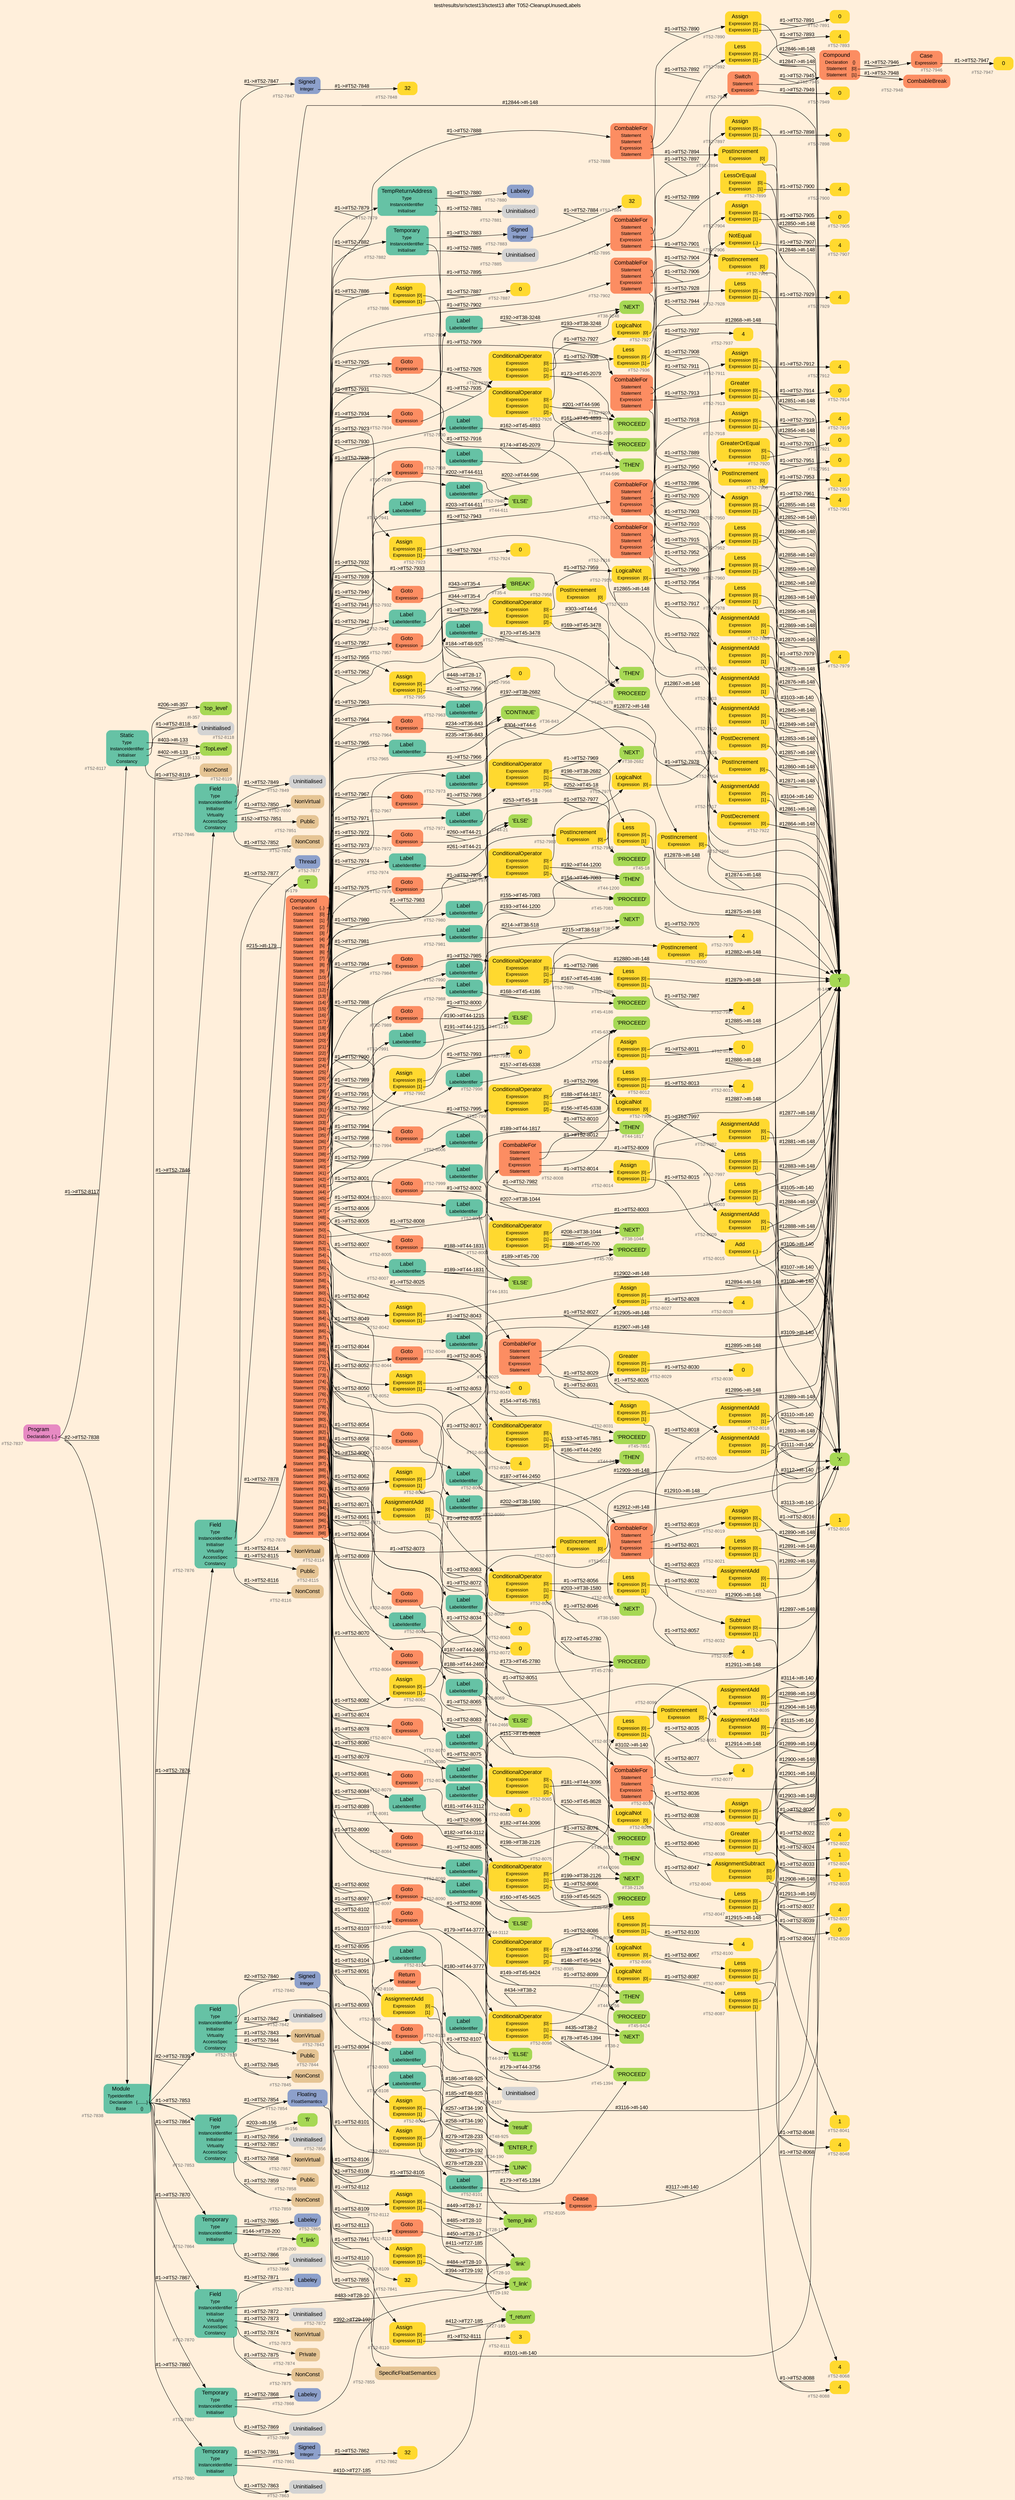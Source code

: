 digraph "test/results/sr/sctest13/sctest13 after T052-CleanupUnusedLabels" {
label = "test/results/sr/sctest13/sctest13 after T052-CleanupUnusedLabels"
labelloc = t
graph [
    rankdir = "LR"
    ranksep = 0.3
    bgcolor = antiquewhite1
    color = black
    fontcolor = black
    fontname = "Arial"
];
node [
    fontname = "Arial"
];
edge [
    fontname = "Arial"
];

// -------------------- node figure --------------------
// -------- block #T52-7837 ----------
"#T52-7837" [
    fillcolor = "/set28/4"
    xlabel = "#T52-7837"
    fontsize = "12"
    fontcolor = grey40
    shape = "plaintext"
    label = <<TABLE BORDER="0" CELLBORDER="0" CELLSPACING="0">
     <TR><TD><FONT COLOR="black" POINT-SIZE="15">Program</FONT></TD></TR>
     <TR><TD><FONT COLOR="black" POINT-SIZE="12">Declaration</FONT></TD><TD PORT="port0"><FONT COLOR="black" POINT-SIZE="12">{..}</FONT></TD></TR>
    </TABLE>>
    style = "rounded,filled"
];

// -------- block #T52-7838 ----------
"#T52-7838" [
    fillcolor = "/set28/1"
    xlabel = "#T52-7838"
    fontsize = "12"
    fontcolor = grey40
    shape = "plaintext"
    label = <<TABLE BORDER="0" CELLBORDER="0" CELLSPACING="0">
     <TR><TD><FONT COLOR="black" POINT-SIZE="15">Module</FONT></TD></TR>
     <TR><TD><FONT COLOR="black" POINT-SIZE="12">TypeIdentifier</FONT></TD><TD PORT="port0"></TD></TR>
     <TR><TD><FONT COLOR="black" POINT-SIZE="12">Declaration</FONT></TD><TD PORT="port1"><FONT COLOR="black" POINT-SIZE="12">{........}</FONT></TD></TR>
     <TR><TD><FONT COLOR="black" POINT-SIZE="12">Base</FONT></TD><TD PORT="port2"><FONT COLOR="black" POINT-SIZE="12">{}</FONT></TD></TR>
    </TABLE>>
    style = "rounded,filled"
];

// -------- block #I-133 ----------
"#I-133" [
    fillcolor = "/set28/5"
    xlabel = "#I-133"
    fontsize = "12"
    fontcolor = grey40
    shape = "plaintext"
    label = <<TABLE BORDER="0" CELLBORDER="0" CELLSPACING="0">
     <TR><TD><FONT COLOR="black" POINT-SIZE="15">'TopLevel'</FONT></TD></TR>
    </TABLE>>
    style = "rounded,filled"
];

// -------- block #T52-7839 ----------
"#T52-7839" [
    fillcolor = "/set28/1"
    xlabel = "#T52-7839"
    fontsize = "12"
    fontcolor = grey40
    shape = "plaintext"
    label = <<TABLE BORDER="0" CELLBORDER="0" CELLSPACING="0">
     <TR><TD><FONT COLOR="black" POINT-SIZE="15">Field</FONT></TD></TR>
     <TR><TD><FONT COLOR="black" POINT-SIZE="12">Type</FONT></TD><TD PORT="port0"></TD></TR>
     <TR><TD><FONT COLOR="black" POINT-SIZE="12">InstanceIdentifier</FONT></TD><TD PORT="port1"></TD></TR>
     <TR><TD><FONT COLOR="black" POINT-SIZE="12">Initialiser</FONT></TD><TD PORT="port2"></TD></TR>
     <TR><TD><FONT COLOR="black" POINT-SIZE="12">Virtuality</FONT></TD><TD PORT="port3"></TD></TR>
     <TR><TD><FONT COLOR="black" POINT-SIZE="12">AccessSpec</FONT></TD><TD PORT="port4"></TD></TR>
     <TR><TD><FONT COLOR="black" POINT-SIZE="12">Constancy</FONT></TD><TD PORT="port5"></TD></TR>
    </TABLE>>
    style = "rounded,filled"
];

// -------- block #T52-7840 ----------
"#T52-7840" [
    fillcolor = "/set28/3"
    xlabel = "#T52-7840"
    fontsize = "12"
    fontcolor = grey40
    shape = "plaintext"
    label = <<TABLE BORDER="0" CELLBORDER="0" CELLSPACING="0">
     <TR><TD><FONT COLOR="black" POINT-SIZE="15">Signed</FONT></TD></TR>
     <TR><TD><FONT COLOR="black" POINT-SIZE="12">Integer</FONT></TD><TD PORT="port0"></TD></TR>
    </TABLE>>
    style = "rounded,filled"
];

// -------- block #T52-7841 ----------
"#T52-7841" [
    fillcolor = "/set28/6"
    xlabel = "#T52-7841"
    fontsize = "12"
    fontcolor = grey40
    shape = "plaintext"
    label = <<TABLE BORDER="0" CELLBORDER="0" CELLSPACING="0">
     <TR><TD><FONT COLOR="black" POINT-SIZE="15">32</FONT></TD></TR>
    </TABLE>>
    style = "rounded,filled"
];

// -------- block #I-140 ----------
"#I-140" [
    fillcolor = "/set28/5"
    xlabel = "#I-140"
    fontsize = "12"
    fontcolor = grey40
    shape = "plaintext"
    label = <<TABLE BORDER="0" CELLBORDER="0" CELLSPACING="0">
     <TR><TD><FONT COLOR="black" POINT-SIZE="15">'x'</FONT></TD></TR>
    </TABLE>>
    style = "rounded,filled"
];

// -------- block #T52-7842 ----------
"#T52-7842" [
    xlabel = "#T52-7842"
    fontsize = "12"
    fontcolor = grey40
    shape = "plaintext"
    label = <<TABLE BORDER="0" CELLBORDER="0" CELLSPACING="0">
     <TR><TD><FONT COLOR="black" POINT-SIZE="15">Uninitialised</FONT></TD></TR>
    </TABLE>>
    style = "rounded,filled"
];

// -------- block #T52-7843 ----------
"#T52-7843" [
    fillcolor = "/set28/7"
    xlabel = "#T52-7843"
    fontsize = "12"
    fontcolor = grey40
    shape = "plaintext"
    label = <<TABLE BORDER="0" CELLBORDER="0" CELLSPACING="0">
     <TR><TD><FONT COLOR="black" POINT-SIZE="15">NonVirtual</FONT></TD></TR>
    </TABLE>>
    style = "rounded,filled"
];

// -------- block #T52-7844 ----------
"#T52-7844" [
    fillcolor = "/set28/7"
    xlabel = "#T52-7844"
    fontsize = "12"
    fontcolor = grey40
    shape = "plaintext"
    label = <<TABLE BORDER="0" CELLBORDER="0" CELLSPACING="0">
     <TR><TD><FONT COLOR="black" POINT-SIZE="15">Public</FONT></TD></TR>
    </TABLE>>
    style = "rounded,filled"
];

// -------- block #T52-7845 ----------
"#T52-7845" [
    fillcolor = "/set28/7"
    xlabel = "#T52-7845"
    fontsize = "12"
    fontcolor = grey40
    shape = "plaintext"
    label = <<TABLE BORDER="0" CELLBORDER="0" CELLSPACING="0">
     <TR><TD><FONT COLOR="black" POINT-SIZE="15">NonConst</FONT></TD></TR>
    </TABLE>>
    style = "rounded,filled"
];

// -------- block #T52-7846 ----------
"#T52-7846" [
    fillcolor = "/set28/1"
    xlabel = "#T52-7846"
    fontsize = "12"
    fontcolor = grey40
    shape = "plaintext"
    label = <<TABLE BORDER="0" CELLBORDER="0" CELLSPACING="0">
     <TR><TD><FONT COLOR="black" POINT-SIZE="15">Field</FONT></TD></TR>
     <TR><TD><FONT COLOR="black" POINT-SIZE="12">Type</FONT></TD><TD PORT="port0"></TD></TR>
     <TR><TD><FONT COLOR="black" POINT-SIZE="12">InstanceIdentifier</FONT></TD><TD PORT="port1"></TD></TR>
     <TR><TD><FONT COLOR="black" POINT-SIZE="12">Initialiser</FONT></TD><TD PORT="port2"></TD></TR>
     <TR><TD><FONT COLOR="black" POINT-SIZE="12">Virtuality</FONT></TD><TD PORT="port3"></TD></TR>
     <TR><TD><FONT COLOR="black" POINT-SIZE="12">AccessSpec</FONT></TD><TD PORT="port4"></TD></TR>
     <TR><TD><FONT COLOR="black" POINT-SIZE="12">Constancy</FONT></TD><TD PORT="port5"></TD></TR>
    </TABLE>>
    style = "rounded,filled"
];

// -------- block #T52-7847 ----------
"#T52-7847" [
    fillcolor = "/set28/3"
    xlabel = "#T52-7847"
    fontsize = "12"
    fontcolor = grey40
    shape = "plaintext"
    label = <<TABLE BORDER="0" CELLBORDER="0" CELLSPACING="0">
     <TR><TD><FONT COLOR="black" POINT-SIZE="15">Signed</FONT></TD></TR>
     <TR><TD><FONT COLOR="black" POINT-SIZE="12">Integer</FONT></TD><TD PORT="port0"></TD></TR>
    </TABLE>>
    style = "rounded,filled"
];

// -------- block #T52-7848 ----------
"#T52-7848" [
    fillcolor = "/set28/6"
    xlabel = "#T52-7848"
    fontsize = "12"
    fontcolor = grey40
    shape = "plaintext"
    label = <<TABLE BORDER="0" CELLBORDER="0" CELLSPACING="0">
     <TR><TD><FONT COLOR="black" POINT-SIZE="15">32</FONT></TD></TR>
    </TABLE>>
    style = "rounded,filled"
];

// -------- block #I-148 ----------
"#I-148" [
    fillcolor = "/set28/5"
    xlabel = "#I-148"
    fontsize = "12"
    fontcolor = grey40
    shape = "plaintext"
    label = <<TABLE BORDER="0" CELLBORDER="0" CELLSPACING="0">
     <TR><TD><FONT COLOR="black" POINT-SIZE="15">'i'</FONT></TD></TR>
    </TABLE>>
    style = "rounded,filled"
];

// -------- block #T52-7849 ----------
"#T52-7849" [
    xlabel = "#T52-7849"
    fontsize = "12"
    fontcolor = grey40
    shape = "plaintext"
    label = <<TABLE BORDER="0" CELLBORDER="0" CELLSPACING="0">
     <TR><TD><FONT COLOR="black" POINT-SIZE="15">Uninitialised</FONT></TD></TR>
    </TABLE>>
    style = "rounded,filled"
];

// -------- block #T52-7850 ----------
"#T52-7850" [
    fillcolor = "/set28/7"
    xlabel = "#T52-7850"
    fontsize = "12"
    fontcolor = grey40
    shape = "plaintext"
    label = <<TABLE BORDER="0" CELLBORDER="0" CELLSPACING="0">
     <TR><TD><FONT COLOR="black" POINT-SIZE="15">NonVirtual</FONT></TD></TR>
    </TABLE>>
    style = "rounded,filled"
];

// -------- block #T52-7851 ----------
"#T52-7851" [
    fillcolor = "/set28/7"
    xlabel = "#T52-7851"
    fontsize = "12"
    fontcolor = grey40
    shape = "plaintext"
    label = <<TABLE BORDER="0" CELLBORDER="0" CELLSPACING="0">
     <TR><TD><FONT COLOR="black" POINT-SIZE="15">Public</FONT></TD></TR>
    </TABLE>>
    style = "rounded,filled"
];

// -------- block #T52-7852 ----------
"#T52-7852" [
    fillcolor = "/set28/7"
    xlabel = "#T52-7852"
    fontsize = "12"
    fontcolor = grey40
    shape = "plaintext"
    label = <<TABLE BORDER="0" CELLBORDER="0" CELLSPACING="0">
     <TR><TD><FONT COLOR="black" POINT-SIZE="15">NonConst</FONT></TD></TR>
    </TABLE>>
    style = "rounded,filled"
];

// -------- block #T52-7853 ----------
"#T52-7853" [
    fillcolor = "/set28/1"
    xlabel = "#T52-7853"
    fontsize = "12"
    fontcolor = grey40
    shape = "plaintext"
    label = <<TABLE BORDER="0" CELLBORDER="0" CELLSPACING="0">
     <TR><TD><FONT COLOR="black" POINT-SIZE="15">Field</FONT></TD></TR>
     <TR><TD><FONT COLOR="black" POINT-SIZE="12">Type</FONT></TD><TD PORT="port0"></TD></TR>
     <TR><TD><FONT COLOR="black" POINT-SIZE="12">InstanceIdentifier</FONT></TD><TD PORT="port1"></TD></TR>
     <TR><TD><FONT COLOR="black" POINT-SIZE="12">Initialiser</FONT></TD><TD PORT="port2"></TD></TR>
     <TR><TD><FONT COLOR="black" POINT-SIZE="12">Virtuality</FONT></TD><TD PORT="port3"></TD></TR>
     <TR><TD><FONT COLOR="black" POINT-SIZE="12">AccessSpec</FONT></TD><TD PORT="port4"></TD></TR>
     <TR><TD><FONT COLOR="black" POINT-SIZE="12">Constancy</FONT></TD><TD PORT="port5"></TD></TR>
    </TABLE>>
    style = "rounded,filled"
];

// -------- block #T52-7854 ----------
"#T52-7854" [
    fillcolor = "/set28/3"
    xlabel = "#T52-7854"
    fontsize = "12"
    fontcolor = grey40
    shape = "plaintext"
    label = <<TABLE BORDER="0" CELLBORDER="0" CELLSPACING="0">
     <TR><TD><FONT COLOR="black" POINT-SIZE="15">Floating</FONT></TD></TR>
     <TR><TD><FONT COLOR="black" POINT-SIZE="12">FloatSemantics</FONT></TD><TD PORT="port0"></TD></TR>
    </TABLE>>
    style = "rounded,filled"
];

// -------- block #T52-7855 ----------
"#T52-7855" [
    fillcolor = "/set28/7"
    xlabel = "#T52-7855"
    fontsize = "12"
    fontcolor = grey40
    shape = "plaintext"
    label = <<TABLE BORDER="0" CELLBORDER="0" CELLSPACING="0">
     <TR><TD><FONT COLOR="black" POINT-SIZE="15">SpecificFloatSemantics</FONT></TD></TR>
    </TABLE>>
    style = "rounded,filled"
];

// -------- block #I-156 ----------
"#I-156" [
    fillcolor = "/set28/5"
    xlabel = "#I-156"
    fontsize = "12"
    fontcolor = grey40
    shape = "plaintext"
    label = <<TABLE BORDER="0" CELLBORDER="0" CELLSPACING="0">
     <TR><TD><FONT COLOR="black" POINT-SIZE="15">'fi'</FONT></TD></TR>
    </TABLE>>
    style = "rounded,filled"
];

// -------- block #T52-7856 ----------
"#T52-7856" [
    xlabel = "#T52-7856"
    fontsize = "12"
    fontcolor = grey40
    shape = "plaintext"
    label = <<TABLE BORDER="0" CELLBORDER="0" CELLSPACING="0">
     <TR><TD><FONT COLOR="black" POINT-SIZE="15">Uninitialised</FONT></TD></TR>
    </TABLE>>
    style = "rounded,filled"
];

// -------- block #T52-7857 ----------
"#T52-7857" [
    fillcolor = "/set28/7"
    xlabel = "#T52-7857"
    fontsize = "12"
    fontcolor = grey40
    shape = "plaintext"
    label = <<TABLE BORDER="0" CELLBORDER="0" CELLSPACING="0">
     <TR><TD><FONT COLOR="black" POINT-SIZE="15">NonVirtual</FONT></TD></TR>
    </TABLE>>
    style = "rounded,filled"
];

// -------- block #T52-7858 ----------
"#T52-7858" [
    fillcolor = "/set28/7"
    xlabel = "#T52-7858"
    fontsize = "12"
    fontcolor = grey40
    shape = "plaintext"
    label = <<TABLE BORDER="0" CELLBORDER="0" CELLSPACING="0">
     <TR><TD><FONT COLOR="black" POINT-SIZE="15">Public</FONT></TD></TR>
    </TABLE>>
    style = "rounded,filled"
];

// -------- block #T52-7859 ----------
"#T52-7859" [
    fillcolor = "/set28/7"
    xlabel = "#T52-7859"
    fontsize = "12"
    fontcolor = grey40
    shape = "plaintext"
    label = <<TABLE BORDER="0" CELLBORDER="0" CELLSPACING="0">
     <TR><TD><FONT COLOR="black" POINT-SIZE="15">NonConst</FONT></TD></TR>
    </TABLE>>
    style = "rounded,filled"
];

// -------- block #T52-7860 ----------
"#T52-7860" [
    fillcolor = "/set28/1"
    xlabel = "#T52-7860"
    fontsize = "12"
    fontcolor = grey40
    shape = "plaintext"
    label = <<TABLE BORDER="0" CELLBORDER="0" CELLSPACING="0">
     <TR><TD><FONT COLOR="black" POINT-SIZE="15">Temporary</FONT></TD></TR>
     <TR><TD><FONT COLOR="black" POINT-SIZE="12">Type</FONT></TD><TD PORT="port0"></TD></TR>
     <TR><TD><FONT COLOR="black" POINT-SIZE="12">InstanceIdentifier</FONT></TD><TD PORT="port1"></TD></TR>
     <TR><TD><FONT COLOR="black" POINT-SIZE="12">Initialiser</FONT></TD><TD PORT="port2"></TD></TR>
    </TABLE>>
    style = "rounded,filled"
];

// -------- block #T52-7861 ----------
"#T52-7861" [
    fillcolor = "/set28/3"
    xlabel = "#T52-7861"
    fontsize = "12"
    fontcolor = grey40
    shape = "plaintext"
    label = <<TABLE BORDER="0" CELLBORDER="0" CELLSPACING="0">
     <TR><TD><FONT COLOR="black" POINT-SIZE="15">Signed</FONT></TD></TR>
     <TR><TD><FONT COLOR="black" POINT-SIZE="12">Integer</FONT></TD><TD PORT="port0"></TD></TR>
    </TABLE>>
    style = "rounded,filled"
];

// -------- block #T52-7862 ----------
"#T52-7862" [
    fillcolor = "/set28/6"
    xlabel = "#T52-7862"
    fontsize = "12"
    fontcolor = grey40
    shape = "plaintext"
    label = <<TABLE BORDER="0" CELLBORDER="0" CELLSPACING="0">
     <TR><TD><FONT COLOR="black" POINT-SIZE="15">32</FONT></TD></TR>
    </TABLE>>
    style = "rounded,filled"
];

// -------- block #T27-185 ----------
"#T27-185" [
    fillcolor = "/set28/5"
    xlabel = "#T27-185"
    fontsize = "12"
    fontcolor = grey40
    shape = "plaintext"
    label = <<TABLE BORDER="0" CELLBORDER="0" CELLSPACING="0">
     <TR><TD><FONT COLOR="black" POINT-SIZE="15">'f_return'</FONT></TD></TR>
    </TABLE>>
    style = "rounded,filled"
];

// -------- block #T52-7863 ----------
"#T52-7863" [
    xlabel = "#T52-7863"
    fontsize = "12"
    fontcolor = grey40
    shape = "plaintext"
    label = <<TABLE BORDER="0" CELLBORDER="0" CELLSPACING="0">
     <TR><TD><FONT COLOR="black" POINT-SIZE="15">Uninitialised</FONT></TD></TR>
    </TABLE>>
    style = "rounded,filled"
];

// -------- block #T52-7864 ----------
"#T52-7864" [
    fillcolor = "/set28/1"
    xlabel = "#T52-7864"
    fontsize = "12"
    fontcolor = grey40
    shape = "plaintext"
    label = <<TABLE BORDER="0" CELLBORDER="0" CELLSPACING="0">
     <TR><TD><FONT COLOR="black" POINT-SIZE="15">Temporary</FONT></TD></TR>
     <TR><TD><FONT COLOR="black" POINT-SIZE="12">Type</FONT></TD><TD PORT="port0"></TD></TR>
     <TR><TD><FONT COLOR="black" POINT-SIZE="12">InstanceIdentifier</FONT></TD><TD PORT="port1"></TD></TR>
     <TR><TD><FONT COLOR="black" POINT-SIZE="12">Initialiser</FONT></TD><TD PORT="port2"></TD></TR>
    </TABLE>>
    style = "rounded,filled"
];

// -------- block #T52-7865 ----------
"#T52-7865" [
    fillcolor = "/set28/3"
    xlabel = "#T52-7865"
    fontsize = "12"
    fontcolor = grey40
    shape = "plaintext"
    label = <<TABLE BORDER="0" CELLBORDER="0" CELLSPACING="0">
     <TR><TD><FONT COLOR="black" POINT-SIZE="15">Labeley</FONT></TD></TR>
    </TABLE>>
    style = "rounded,filled"
];

// -------- block #T28-200 ----------
"#T28-200" [
    fillcolor = "/set28/5"
    xlabel = "#T28-200"
    fontsize = "12"
    fontcolor = grey40
    shape = "plaintext"
    label = <<TABLE BORDER="0" CELLBORDER="0" CELLSPACING="0">
     <TR><TD><FONT COLOR="black" POINT-SIZE="15">'f_link'</FONT></TD></TR>
    </TABLE>>
    style = "rounded,filled"
];

// -------- block #T52-7866 ----------
"#T52-7866" [
    xlabel = "#T52-7866"
    fontsize = "12"
    fontcolor = grey40
    shape = "plaintext"
    label = <<TABLE BORDER="0" CELLBORDER="0" CELLSPACING="0">
     <TR><TD><FONT COLOR="black" POINT-SIZE="15">Uninitialised</FONT></TD></TR>
    </TABLE>>
    style = "rounded,filled"
];

// -------- block #T52-7867 ----------
"#T52-7867" [
    fillcolor = "/set28/1"
    xlabel = "#T52-7867"
    fontsize = "12"
    fontcolor = grey40
    shape = "plaintext"
    label = <<TABLE BORDER="0" CELLBORDER="0" CELLSPACING="0">
     <TR><TD><FONT COLOR="black" POINT-SIZE="15">Temporary</FONT></TD></TR>
     <TR><TD><FONT COLOR="black" POINT-SIZE="12">Type</FONT></TD><TD PORT="port0"></TD></TR>
     <TR><TD><FONT COLOR="black" POINT-SIZE="12">InstanceIdentifier</FONT></TD><TD PORT="port1"></TD></TR>
     <TR><TD><FONT COLOR="black" POINT-SIZE="12">Initialiser</FONT></TD><TD PORT="port2"></TD></TR>
    </TABLE>>
    style = "rounded,filled"
];

// -------- block #T52-7868 ----------
"#T52-7868" [
    fillcolor = "/set28/3"
    xlabel = "#T52-7868"
    fontsize = "12"
    fontcolor = grey40
    shape = "plaintext"
    label = <<TABLE BORDER="0" CELLBORDER="0" CELLSPACING="0">
     <TR><TD><FONT COLOR="black" POINT-SIZE="15">Labeley</FONT></TD></TR>
    </TABLE>>
    style = "rounded,filled"
];

// -------- block #T29-192 ----------
"#T29-192" [
    fillcolor = "/set28/5"
    xlabel = "#T29-192"
    fontsize = "12"
    fontcolor = grey40
    shape = "plaintext"
    label = <<TABLE BORDER="0" CELLBORDER="0" CELLSPACING="0">
     <TR><TD><FONT COLOR="black" POINT-SIZE="15">'f_link'</FONT></TD></TR>
    </TABLE>>
    style = "rounded,filled"
];

// -------- block #T52-7869 ----------
"#T52-7869" [
    xlabel = "#T52-7869"
    fontsize = "12"
    fontcolor = grey40
    shape = "plaintext"
    label = <<TABLE BORDER="0" CELLBORDER="0" CELLSPACING="0">
     <TR><TD><FONT COLOR="black" POINT-SIZE="15">Uninitialised</FONT></TD></TR>
    </TABLE>>
    style = "rounded,filled"
];

// -------- block #T52-7870 ----------
"#T52-7870" [
    fillcolor = "/set28/1"
    xlabel = "#T52-7870"
    fontsize = "12"
    fontcolor = grey40
    shape = "plaintext"
    label = <<TABLE BORDER="0" CELLBORDER="0" CELLSPACING="0">
     <TR><TD><FONT COLOR="black" POINT-SIZE="15">Field</FONT></TD></TR>
     <TR><TD><FONT COLOR="black" POINT-SIZE="12">Type</FONT></TD><TD PORT="port0"></TD></TR>
     <TR><TD><FONT COLOR="black" POINT-SIZE="12">InstanceIdentifier</FONT></TD><TD PORT="port1"></TD></TR>
     <TR><TD><FONT COLOR="black" POINT-SIZE="12">Initialiser</FONT></TD><TD PORT="port2"></TD></TR>
     <TR><TD><FONT COLOR="black" POINT-SIZE="12">Virtuality</FONT></TD><TD PORT="port3"></TD></TR>
     <TR><TD><FONT COLOR="black" POINT-SIZE="12">AccessSpec</FONT></TD><TD PORT="port4"></TD></TR>
     <TR><TD><FONT COLOR="black" POINT-SIZE="12">Constancy</FONT></TD><TD PORT="port5"></TD></TR>
    </TABLE>>
    style = "rounded,filled"
];

// -------- block #T52-7871 ----------
"#T52-7871" [
    fillcolor = "/set28/3"
    xlabel = "#T52-7871"
    fontsize = "12"
    fontcolor = grey40
    shape = "plaintext"
    label = <<TABLE BORDER="0" CELLBORDER="0" CELLSPACING="0">
     <TR><TD><FONT COLOR="black" POINT-SIZE="15">Labeley</FONT></TD></TR>
    </TABLE>>
    style = "rounded,filled"
];

// -------- block #T28-10 ----------
"#T28-10" [
    fillcolor = "/set28/5"
    xlabel = "#T28-10"
    fontsize = "12"
    fontcolor = grey40
    shape = "plaintext"
    label = <<TABLE BORDER="0" CELLBORDER="0" CELLSPACING="0">
     <TR><TD><FONT COLOR="black" POINT-SIZE="15">'link'</FONT></TD></TR>
    </TABLE>>
    style = "rounded,filled"
];

// -------- block #T52-7872 ----------
"#T52-7872" [
    xlabel = "#T52-7872"
    fontsize = "12"
    fontcolor = grey40
    shape = "plaintext"
    label = <<TABLE BORDER="0" CELLBORDER="0" CELLSPACING="0">
     <TR><TD><FONT COLOR="black" POINT-SIZE="15">Uninitialised</FONT></TD></TR>
    </TABLE>>
    style = "rounded,filled"
];

// -------- block #T52-7873 ----------
"#T52-7873" [
    fillcolor = "/set28/7"
    xlabel = "#T52-7873"
    fontsize = "12"
    fontcolor = grey40
    shape = "plaintext"
    label = <<TABLE BORDER="0" CELLBORDER="0" CELLSPACING="0">
     <TR><TD><FONT COLOR="black" POINT-SIZE="15">NonVirtual</FONT></TD></TR>
    </TABLE>>
    style = "rounded,filled"
];

// -------- block #T52-7874 ----------
"#T52-7874" [
    fillcolor = "/set28/7"
    xlabel = "#T52-7874"
    fontsize = "12"
    fontcolor = grey40
    shape = "plaintext"
    label = <<TABLE BORDER="0" CELLBORDER="0" CELLSPACING="0">
     <TR><TD><FONT COLOR="black" POINT-SIZE="15">Private</FONT></TD></TR>
    </TABLE>>
    style = "rounded,filled"
];

// -------- block #T52-7875 ----------
"#T52-7875" [
    fillcolor = "/set28/7"
    xlabel = "#T52-7875"
    fontsize = "12"
    fontcolor = grey40
    shape = "plaintext"
    label = <<TABLE BORDER="0" CELLBORDER="0" CELLSPACING="0">
     <TR><TD><FONT COLOR="black" POINT-SIZE="15">NonConst</FONT></TD></TR>
    </TABLE>>
    style = "rounded,filled"
];

// -------- block #T52-7876 ----------
"#T52-7876" [
    fillcolor = "/set28/1"
    xlabel = "#T52-7876"
    fontsize = "12"
    fontcolor = grey40
    shape = "plaintext"
    label = <<TABLE BORDER="0" CELLBORDER="0" CELLSPACING="0">
     <TR><TD><FONT COLOR="black" POINT-SIZE="15">Field</FONT></TD></TR>
     <TR><TD><FONT COLOR="black" POINT-SIZE="12">Type</FONT></TD><TD PORT="port0"></TD></TR>
     <TR><TD><FONT COLOR="black" POINT-SIZE="12">InstanceIdentifier</FONT></TD><TD PORT="port1"></TD></TR>
     <TR><TD><FONT COLOR="black" POINT-SIZE="12">Initialiser</FONT></TD><TD PORT="port2"></TD></TR>
     <TR><TD><FONT COLOR="black" POINT-SIZE="12">Virtuality</FONT></TD><TD PORT="port3"></TD></TR>
     <TR><TD><FONT COLOR="black" POINT-SIZE="12">AccessSpec</FONT></TD><TD PORT="port4"></TD></TR>
     <TR><TD><FONT COLOR="black" POINT-SIZE="12">Constancy</FONT></TD><TD PORT="port5"></TD></TR>
    </TABLE>>
    style = "rounded,filled"
];

// -------- block #T52-7877 ----------
"#T52-7877" [
    fillcolor = "/set28/3"
    xlabel = "#T52-7877"
    fontsize = "12"
    fontcolor = grey40
    shape = "plaintext"
    label = <<TABLE BORDER="0" CELLBORDER="0" CELLSPACING="0">
     <TR><TD><FONT COLOR="black" POINT-SIZE="15">Thread</FONT></TD></TR>
    </TABLE>>
    style = "rounded,filled"
];

// -------- block #I-179 ----------
"#I-179" [
    fillcolor = "/set28/5"
    xlabel = "#I-179"
    fontsize = "12"
    fontcolor = grey40
    shape = "plaintext"
    label = <<TABLE BORDER="0" CELLBORDER="0" CELLSPACING="0">
     <TR><TD><FONT COLOR="black" POINT-SIZE="15">'T'</FONT></TD></TR>
    </TABLE>>
    style = "rounded,filled"
];

// -------- block #T52-7878 ----------
"#T52-7878" [
    fillcolor = "/set28/2"
    xlabel = "#T52-7878"
    fontsize = "12"
    fontcolor = grey40
    shape = "plaintext"
    label = <<TABLE BORDER="0" CELLBORDER="0" CELLSPACING="0">
     <TR><TD><FONT COLOR="black" POINT-SIZE="15">Compound</FONT></TD></TR>
     <TR><TD><FONT COLOR="black" POINT-SIZE="12">Declaration</FONT></TD><TD PORT="port0"><FONT COLOR="black" POINT-SIZE="12">{..}</FONT></TD></TR>
     <TR><TD><FONT COLOR="black" POINT-SIZE="12">Statement</FONT></TD><TD PORT="port1"><FONT COLOR="black" POINT-SIZE="12">[0]</FONT></TD></TR>
     <TR><TD><FONT COLOR="black" POINT-SIZE="12">Statement</FONT></TD><TD PORT="port2"><FONT COLOR="black" POINT-SIZE="12">[1]</FONT></TD></TR>
     <TR><TD><FONT COLOR="black" POINT-SIZE="12">Statement</FONT></TD><TD PORT="port3"><FONT COLOR="black" POINT-SIZE="12">[2]</FONT></TD></TR>
     <TR><TD><FONT COLOR="black" POINT-SIZE="12">Statement</FONT></TD><TD PORT="port4"><FONT COLOR="black" POINT-SIZE="12">[3]</FONT></TD></TR>
     <TR><TD><FONT COLOR="black" POINT-SIZE="12">Statement</FONT></TD><TD PORT="port5"><FONT COLOR="black" POINT-SIZE="12">[4]</FONT></TD></TR>
     <TR><TD><FONT COLOR="black" POINT-SIZE="12">Statement</FONT></TD><TD PORT="port6"><FONT COLOR="black" POINT-SIZE="12">[5]</FONT></TD></TR>
     <TR><TD><FONT COLOR="black" POINT-SIZE="12">Statement</FONT></TD><TD PORT="port7"><FONT COLOR="black" POINT-SIZE="12">[6]</FONT></TD></TR>
     <TR><TD><FONT COLOR="black" POINT-SIZE="12">Statement</FONT></TD><TD PORT="port8"><FONT COLOR="black" POINT-SIZE="12">[7]</FONT></TD></TR>
     <TR><TD><FONT COLOR="black" POINT-SIZE="12">Statement</FONT></TD><TD PORT="port9"><FONT COLOR="black" POINT-SIZE="12">[8]</FONT></TD></TR>
     <TR><TD><FONT COLOR="black" POINT-SIZE="12">Statement</FONT></TD><TD PORT="port10"><FONT COLOR="black" POINT-SIZE="12">[9]</FONT></TD></TR>
     <TR><TD><FONT COLOR="black" POINT-SIZE="12">Statement</FONT></TD><TD PORT="port11"><FONT COLOR="black" POINT-SIZE="12">[10]</FONT></TD></TR>
     <TR><TD><FONT COLOR="black" POINT-SIZE="12">Statement</FONT></TD><TD PORT="port12"><FONT COLOR="black" POINT-SIZE="12">[11]</FONT></TD></TR>
     <TR><TD><FONT COLOR="black" POINT-SIZE="12">Statement</FONT></TD><TD PORT="port13"><FONT COLOR="black" POINT-SIZE="12">[12]</FONT></TD></TR>
     <TR><TD><FONT COLOR="black" POINT-SIZE="12">Statement</FONT></TD><TD PORT="port14"><FONT COLOR="black" POINT-SIZE="12">[13]</FONT></TD></TR>
     <TR><TD><FONT COLOR="black" POINT-SIZE="12">Statement</FONT></TD><TD PORT="port15"><FONT COLOR="black" POINT-SIZE="12">[14]</FONT></TD></TR>
     <TR><TD><FONT COLOR="black" POINT-SIZE="12">Statement</FONT></TD><TD PORT="port16"><FONT COLOR="black" POINT-SIZE="12">[15]</FONT></TD></TR>
     <TR><TD><FONT COLOR="black" POINT-SIZE="12">Statement</FONT></TD><TD PORT="port17"><FONT COLOR="black" POINT-SIZE="12">[16]</FONT></TD></TR>
     <TR><TD><FONT COLOR="black" POINT-SIZE="12">Statement</FONT></TD><TD PORT="port18"><FONT COLOR="black" POINT-SIZE="12">[17]</FONT></TD></TR>
     <TR><TD><FONT COLOR="black" POINT-SIZE="12">Statement</FONT></TD><TD PORT="port19"><FONT COLOR="black" POINT-SIZE="12">[18]</FONT></TD></TR>
     <TR><TD><FONT COLOR="black" POINT-SIZE="12">Statement</FONT></TD><TD PORT="port20"><FONT COLOR="black" POINT-SIZE="12">[19]</FONT></TD></TR>
     <TR><TD><FONT COLOR="black" POINT-SIZE="12">Statement</FONT></TD><TD PORT="port21"><FONT COLOR="black" POINT-SIZE="12">[20]</FONT></TD></TR>
     <TR><TD><FONT COLOR="black" POINT-SIZE="12">Statement</FONT></TD><TD PORT="port22"><FONT COLOR="black" POINT-SIZE="12">[21]</FONT></TD></TR>
     <TR><TD><FONT COLOR="black" POINT-SIZE="12">Statement</FONT></TD><TD PORT="port23"><FONT COLOR="black" POINT-SIZE="12">[22]</FONT></TD></TR>
     <TR><TD><FONT COLOR="black" POINT-SIZE="12">Statement</FONT></TD><TD PORT="port24"><FONT COLOR="black" POINT-SIZE="12">[23]</FONT></TD></TR>
     <TR><TD><FONT COLOR="black" POINT-SIZE="12">Statement</FONT></TD><TD PORT="port25"><FONT COLOR="black" POINT-SIZE="12">[24]</FONT></TD></TR>
     <TR><TD><FONT COLOR="black" POINT-SIZE="12">Statement</FONT></TD><TD PORT="port26"><FONT COLOR="black" POINT-SIZE="12">[25]</FONT></TD></TR>
     <TR><TD><FONT COLOR="black" POINT-SIZE="12">Statement</FONT></TD><TD PORT="port27"><FONT COLOR="black" POINT-SIZE="12">[26]</FONT></TD></TR>
     <TR><TD><FONT COLOR="black" POINT-SIZE="12">Statement</FONT></TD><TD PORT="port28"><FONT COLOR="black" POINT-SIZE="12">[27]</FONT></TD></TR>
     <TR><TD><FONT COLOR="black" POINT-SIZE="12">Statement</FONT></TD><TD PORT="port29"><FONT COLOR="black" POINT-SIZE="12">[28]</FONT></TD></TR>
     <TR><TD><FONT COLOR="black" POINT-SIZE="12">Statement</FONT></TD><TD PORT="port30"><FONT COLOR="black" POINT-SIZE="12">[29]</FONT></TD></TR>
     <TR><TD><FONT COLOR="black" POINT-SIZE="12">Statement</FONT></TD><TD PORT="port31"><FONT COLOR="black" POINT-SIZE="12">[30]</FONT></TD></TR>
     <TR><TD><FONT COLOR="black" POINT-SIZE="12">Statement</FONT></TD><TD PORT="port32"><FONT COLOR="black" POINT-SIZE="12">[31]</FONT></TD></TR>
     <TR><TD><FONT COLOR="black" POINT-SIZE="12">Statement</FONT></TD><TD PORT="port33"><FONT COLOR="black" POINT-SIZE="12">[32]</FONT></TD></TR>
     <TR><TD><FONT COLOR="black" POINT-SIZE="12">Statement</FONT></TD><TD PORT="port34"><FONT COLOR="black" POINT-SIZE="12">[33]</FONT></TD></TR>
     <TR><TD><FONT COLOR="black" POINT-SIZE="12">Statement</FONT></TD><TD PORT="port35"><FONT COLOR="black" POINT-SIZE="12">[34]</FONT></TD></TR>
     <TR><TD><FONT COLOR="black" POINT-SIZE="12">Statement</FONT></TD><TD PORT="port36"><FONT COLOR="black" POINT-SIZE="12">[35]</FONT></TD></TR>
     <TR><TD><FONT COLOR="black" POINT-SIZE="12">Statement</FONT></TD><TD PORT="port37"><FONT COLOR="black" POINT-SIZE="12">[36]</FONT></TD></TR>
     <TR><TD><FONT COLOR="black" POINT-SIZE="12">Statement</FONT></TD><TD PORT="port38"><FONT COLOR="black" POINT-SIZE="12">[37]</FONT></TD></TR>
     <TR><TD><FONT COLOR="black" POINT-SIZE="12">Statement</FONT></TD><TD PORT="port39"><FONT COLOR="black" POINT-SIZE="12">[38]</FONT></TD></TR>
     <TR><TD><FONT COLOR="black" POINT-SIZE="12">Statement</FONT></TD><TD PORT="port40"><FONT COLOR="black" POINT-SIZE="12">[39]</FONT></TD></TR>
     <TR><TD><FONT COLOR="black" POINT-SIZE="12">Statement</FONT></TD><TD PORT="port41"><FONT COLOR="black" POINT-SIZE="12">[40]</FONT></TD></TR>
     <TR><TD><FONT COLOR="black" POINT-SIZE="12">Statement</FONT></TD><TD PORT="port42"><FONT COLOR="black" POINT-SIZE="12">[41]</FONT></TD></TR>
     <TR><TD><FONT COLOR="black" POINT-SIZE="12">Statement</FONT></TD><TD PORT="port43"><FONT COLOR="black" POINT-SIZE="12">[42]</FONT></TD></TR>
     <TR><TD><FONT COLOR="black" POINT-SIZE="12">Statement</FONT></TD><TD PORT="port44"><FONT COLOR="black" POINT-SIZE="12">[43]</FONT></TD></TR>
     <TR><TD><FONT COLOR="black" POINT-SIZE="12">Statement</FONT></TD><TD PORT="port45"><FONT COLOR="black" POINT-SIZE="12">[44]</FONT></TD></TR>
     <TR><TD><FONT COLOR="black" POINT-SIZE="12">Statement</FONT></TD><TD PORT="port46"><FONT COLOR="black" POINT-SIZE="12">[45]</FONT></TD></TR>
     <TR><TD><FONT COLOR="black" POINT-SIZE="12">Statement</FONT></TD><TD PORT="port47"><FONT COLOR="black" POINT-SIZE="12">[46]</FONT></TD></TR>
     <TR><TD><FONT COLOR="black" POINT-SIZE="12">Statement</FONT></TD><TD PORT="port48"><FONT COLOR="black" POINT-SIZE="12">[47]</FONT></TD></TR>
     <TR><TD><FONT COLOR="black" POINT-SIZE="12">Statement</FONT></TD><TD PORT="port49"><FONT COLOR="black" POINT-SIZE="12">[48]</FONT></TD></TR>
     <TR><TD><FONT COLOR="black" POINT-SIZE="12">Statement</FONT></TD><TD PORT="port50"><FONT COLOR="black" POINT-SIZE="12">[49]</FONT></TD></TR>
     <TR><TD><FONT COLOR="black" POINT-SIZE="12">Statement</FONT></TD><TD PORT="port51"><FONT COLOR="black" POINT-SIZE="12">[50]</FONT></TD></TR>
     <TR><TD><FONT COLOR="black" POINT-SIZE="12">Statement</FONT></TD><TD PORT="port52"><FONT COLOR="black" POINT-SIZE="12">[51]</FONT></TD></TR>
     <TR><TD><FONT COLOR="black" POINT-SIZE="12">Statement</FONT></TD><TD PORT="port53"><FONT COLOR="black" POINT-SIZE="12">[52]</FONT></TD></TR>
     <TR><TD><FONT COLOR="black" POINT-SIZE="12">Statement</FONT></TD><TD PORT="port54"><FONT COLOR="black" POINT-SIZE="12">[53]</FONT></TD></TR>
     <TR><TD><FONT COLOR="black" POINT-SIZE="12">Statement</FONT></TD><TD PORT="port55"><FONT COLOR="black" POINT-SIZE="12">[54]</FONT></TD></TR>
     <TR><TD><FONT COLOR="black" POINT-SIZE="12">Statement</FONT></TD><TD PORT="port56"><FONT COLOR="black" POINT-SIZE="12">[55]</FONT></TD></TR>
     <TR><TD><FONT COLOR="black" POINT-SIZE="12">Statement</FONT></TD><TD PORT="port57"><FONT COLOR="black" POINT-SIZE="12">[56]</FONT></TD></TR>
     <TR><TD><FONT COLOR="black" POINT-SIZE="12">Statement</FONT></TD><TD PORT="port58"><FONT COLOR="black" POINT-SIZE="12">[57]</FONT></TD></TR>
     <TR><TD><FONT COLOR="black" POINT-SIZE="12">Statement</FONT></TD><TD PORT="port59"><FONT COLOR="black" POINT-SIZE="12">[58]</FONT></TD></TR>
     <TR><TD><FONT COLOR="black" POINT-SIZE="12">Statement</FONT></TD><TD PORT="port60"><FONT COLOR="black" POINT-SIZE="12">[59]</FONT></TD></TR>
     <TR><TD><FONT COLOR="black" POINT-SIZE="12">Statement</FONT></TD><TD PORT="port61"><FONT COLOR="black" POINT-SIZE="12">[60]</FONT></TD></TR>
     <TR><TD><FONT COLOR="black" POINT-SIZE="12">Statement</FONT></TD><TD PORT="port62"><FONT COLOR="black" POINT-SIZE="12">[61]</FONT></TD></TR>
     <TR><TD><FONT COLOR="black" POINT-SIZE="12">Statement</FONT></TD><TD PORT="port63"><FONT COLOR="black" POINT-SIZE="12">[62]</FONT></TD></TR>
     <TR><TD><FONT COLOR="black" POINT-SIZE="12">Statement</FONT></TD><TD PORT="port64"><FONT COLOR="black" POINT-SIZE="12">[63]</FONT></TD></TR>
     <TR><TD><FONT COLOR="black" POINT-SIZE="12">Statement</FONT></TD><TD PORT="port65"><FONT COLOR="black" POINT-SIZE="12">[64]</FONT></TD></TR>
     <TR><TD><FONT COLOR="black" POINT-SIZE="12">Statement</FONT></TD><TD PORT="port66"><FONT COLOR="black" POINT-SIZE="12">[65]</FONT></TD></TR>
     <TR><TD><FONT COLOR="black" POINT-SIZE="12">Statement</FONT></TD><TD PORT="port67"><FONT COLOR="black" POINT-SIZE="12">[66]</FONT></TD></TR>
     <TR><TD><FONT COLOR="black" POINT-SIZE="12">Statement</FONT></TD><TD PORT="port68"><FONT COLOR="black" POINT-SIZE="12">[67]</FONT></TD></TR>
     <TR><TD><FONT COLOR="black" POINT-SIZE="12">Statement</FONT></TD><TD PORT="port69"><FONT COLOR="black" POINT-SIZE="12">[68]</FONT></TD></TR>
     <TR><TD><FONT COLOR="black" POINT-SIZE="12">Statement</FONT></TD><TD PORT="port70"><FONT COLOR="black" POINT-SIZE="12">[69]</FONT></TD></TR>
     <TR><TD><FONT COLOR="black" POINT-SIZE="12">Statement</FONT></TD><TD PORT="port71"><FONT COLOR="black" POINT-SIZE="12">[70]</FONT></TD></TR>
     <TR><TD><FONT COLOR="black" POINT-SIZE="12">Statement</FONT></TD><TD PORT="port72"><FONT COLOR="black" POINT-SIZE="12">[71]</FONT></TD></TR>
     <TR><TD><FONT COLOR="black" POINT-SIZE="12">Statement</FONT></TD><TD PORT="port73"><FONT COLOR="black" POINT-SIZE="12">[72]</FONT></TD></TR>
     <TR><TD><FONT COLOR="black" POINT-SIZE="12">Statement</FONT></TD><TD PORT="port74"><FONT COLOR="black" POINT-SIZE="12">[73]</FONT></TD></TR>
     <TR><TD><FONT COLOR="black" POINT-SIZE="12">Statement</FONT></TD><TD PORT="port75"><FONT COLOR="black" POINT-SIZE="12">[74]</FONT></TD></TR>
     <TR><TD><FONT COLOR="black" POINT-SIZE="12">Statement</FONT></TD><TD PORT="port76"><FONT COLOR="black" POINT-SIZE="12">[75]</FONT></TD></TR>
     <TR><TD><FONT COLOR="black" POINT-SIZE="12">Statement</FONT></TD><TD PORT="port77"><FONT COLOR="black" POINT-SIZE="12">[76]</FONT></TD></TR>
     <TR><TD><FONT COLOR="black" POINT-SIZE="12">Statement</FONT></TD><TD PORT="port78"><FONT COLOR="black" POINT-SIZE="12">[77]</FONT></TD></TR>
     <TR><TD><FONT COLOR="black" POINT-SIZE="12">Statement</FONT></TD><TD PORT="port79"><FONT COLOR="black" POINT-SIZE="12">[78]</FONT></TD></TR>
     <TR><TD><FONT COLOR="black" POINT-SIZE="12">Statement</FONT></TD><TD PORT="port80"><FONT COLOR="black" POINT-SIZE="12">[79]</FONT></TD></TR>
     <TR><TD><FONT COLOR="black" POINT-SIZE="12">Statement</FONT></TD><TD PORT="port81"><FONT COLOR="black" POINT-SIZE="12">[80]</FONT></TD></TR>
     <TR><TD><FONT COLOR="black" POINT-SIZE="12">Statement</FONT></TD><TD PORT="port82"><FONT COLOR="black" POINT-SIZE="12">[81]</FONT></TD></TR>
     <TR><TD><FONT COLOR="black" POINT-SIZE="12">Statement</FONT></TD><TD PORT="port83"><FONT COLOR="black" POINT-SIZE="12">[82]</FONT></TD></TR>
     <TR><TD><FONT COLOR="black" POINT-SIZE="12">Statement</FONT></TD><TD PORT="port84"><FONT COLOR="black" POINT-SIZE="12">[83]</FONT></TD></TR>
     <TR><TD><FONT COLOR="black" POINT-SIZE="12">Statement</FONT></TD><TD PORT="port85"><FONT COLOR="black" POINT-SIZE="12">[84]</FONT></TD></TR>
     <TR><TD><FONT COLOR="black" POINT-SIZE="12">Statement</FONT></TD><TD PORT="port86"><FONT COLOR="black" POINT-SIZE="12">[85]</FONT></TD></TR>
     <TR><TD><FONT COLOR="black" POINT-SIZE="12">Statement</FONT></TD><TD PORT="port87"><FONT COLOR="black" POINT-SIZE="12">[86]</FONT></TD></TR>
     <TR><TD><FONT COLOR="black" POINT-SIZE="12">Statement</FONT></TD><TD PORT="port88"><FONT COLOR="black" POINT-SIZE="12">[87]</FONT></TD></TR>
     <TR><TD><FONT COLOR="black" POINT-SIZE="12">Statement</FONT></TD><TD PORT="port89"><FONT COLOR="black" POINT-SIZE="12">[88]</FONT></TD></TR>
     <TR><TD><FONT COLOR="black" POINT-SIZE="12">Statement</FONT></TD><TD PORT="port90"><FONT COLOR="black" POINT-SIZE="12">[89]</FONT></TD></TR>
     <TR><TD><FONT COLOR="black" POINT-SIZE="12">Statement</FONT></TD><TD PORT="port91"><FONT COLOR="black" POINT-SIZE="12">[90]</FONT></TD></TR>
     <TR><TD><FONT COLOR="black" POINT-SIZE="12">Statement</FONT></TD><TD PORT="port92"><FONT COLOR="black" POINT-SIZE="12">[91]</FONT></TD></TR>
     <TR><TD><FONT COLOR="black" POINT-SIZE="12">Statement</FONT></TD><TD PORT="port93"><FONT COLOR="black" POINT-SIZE="12">[92]</FONT></TD></TR>
     <TR><TD><FONT COLOR="black" POINT-SIZE="12">Statement</FONT></TD><TD PORT="port94"><FONT COLOR="black" POINT-SIZE="12">[93]</FONT></TD></TR>
     <TR><TD><FONT COLOR="black" POINT-SIZE="12">Statement</FONT></TD><TD PORT="port95"><FONT COLOR="black" POINT-SIZE="12">[94]</FONT></TD></TR>
     <TR><TD><FONT COLOR="black" POINT-SIZE="12">Statement</FONT></TD><TD PORT="port96"><FONT COLOR="black" POINT-SIZE="12">[95]</FONT></TD></TR>
     <TR><TD><FONT COLOR="black" POINT-SIZE="12">Statement</FONT></TD><TD PORT="port97"><FONT COLOR="black" POINT-SIZE="12">[96]</FONT></TD></TR>
     <TR><TD><FONT COLOR="black" POINT-SIZE="12">Statement</FONT></TD><TD PORT="port98"><FONT COLOR="black" POINT-SIZE="12">[97]</FONT></TD></TR>
     <TR><TD><FONT COLOR="black" POINT-SIZE="12">Statement</FONT></TD><TD PORT="port99"><FONT COLOR="black" POINT-SIZE="12">[98]</FONT></TD></TR>
    </TABLE>>
    style = "rounded,filled"
];

// -------- block #T52-7879 ----------
"#T52-7879" [
    fillcolor = "/set28/1"
    xlabel = "#T52-7879"
    fontsize = "12"
    fontcolor = grey40
    shape = "plaintext"
    label = <<TABLE BORDER="0" CELLBORDER="0" CELLSPACING="0">
     <TR><TD><FONT COLOR="black" POINT-SIZE="15">TempReturnAddress</FONT></TD></TR>
     <TR><TD><FONT COLOR="black" POINT-SIZE="12">Type</FONT></TD><TD PORT="port0"></TD></TR>
     <TR><TD><FONT COLOR="black" POINT-SIZE="12">InstanceIdentifier</FONT></TD><TD PORT="port1"></TD></TR>
     <TR><TD><FONT COLOR="black" POINT-SIZE="12">Initialiser</FONT></TD><TD PORT="port2"></TD></TR>
    </TABLE>>
    style = "rounded,filled"
];

// -------- block #T52-7880 ----------
"#T52-7880" [
    fillcolor = "/set28/3"
    xlabel = "#T52-7880"
    fontsize = "12"
    fontcolor = grey40
    shape = "plaintext"
    label = <<TABLE BORDER="0" CELLBORDER="0" CELLSPACING="0">
     <TR><TD><FONT COLOR="black" POINT-SIZE="15">Labeley</FONT></TD></TR>
    </TABLE>>
    style = "rounded,filled"
];

// -------- block #T28-17 ----------
"#T28-17" [
    fillcolor = "/set28/5"
    xlabel = "#T28-17"
    fontsize = "12"
    fontcolor = grey40
    shape = "plaintext"
    label = <<TABLE BORDER="0" CELLBORDER="0" CELLSPACING="0">
     <TR><TD><FONT COLOR="black" POINT-SIZE="15">'temp_link'</FONT></TD></TR>
    </TABLE>>
    style = "rounded,filled"
];

// -------- block #T52-7881 ----------
"#T52-7881" [
    xlabel = "#T52-7881"
    fontsize = "12"
    fontcolor = grey40
    shape = "plaintext"
    label = <<TABLE BORDER="0" CELLBORDER="0" CELLSPACING="0">
     <TR><TD><FONT COLOR="black" POINT-SIZE="15">Uninitialised</FONT></TD></TR>
    </TABLE>>
    style = "rounded,filled"
];

// -------- block #T52-7882 ----------
"#T52-7882" [
    fillcolor = "/set28/1"
    xlabel = "#T52-7882"
    fontsize = "12"
    fontcolor = grey40
    shape = "plaintext"
    label = <<TABLE BORDER="0" CELLBORDER="0" CELLSPACING="0">
     <TR><TD><FONT COLOR="black" POINT-SIZE="15">Temporary</FONT></TD></TR>
     <TR><TD><FONT COLOR="black" POINT-SIZE="12">Type</FONT></TD><TD PORT="port0"></TD></TR>
     <TR><TD><FONT COLOR="black" POINT-SIZE="12">InstanceIdentifier</FONT></TD><TD PORT="port1"></TD></TR>
     <TR><TD><FONT COLOR="black" POINT-SIZE="12">Initialiser</FONT></TD><TD PORT="port2"></TD></TR>
    </TABLE>>
    style = "rounded,filled"
];

// -------- block #T52-7883 ----------
"#T52-7883" [
    fillcolor = "/set28/3"
    xlabel = "#T52-7883"
    fontsize = "12"
    fontcolor = grey40
    shape = "plaintext"
    label = <<TABLE BORDER="0" CELLBORDER="0" CELLSPACING="0">
     <TR><TD><FONT COLOR="black" POINT-SIZE="15">Signed</FONT></TD></TR>
     <TR><TD><FONT COLOR="black" POINT-SIZE="12">Integer</FONT></TD><TD PORT="port0"></TD></TR>
    </TABLE>>
    style = "rounded,filled"
];

// -------- block #T52-7884 ----------
"#T52-7884" [
    fillcolor = "/set28/6"
    xlabel = "#T52-7884"
    fontsize = "12"
    fontcolor = grey40
    shape = "plaintext"
    label = <<TABLE BORDER="0" CELLBORDER="0" CELLSPACING="0">
     <TR><TD><FONT COLOR="black" POINT-SIZE="15">32</FONT></TD></TR>
    </TABLE>>
    style = "rounded,filled"
];

// -------- block #T48-925 ----------
"#T48-925" [
    fillcolor = "/set28/5"
    xlabel = "#T48-925"
    fontsize = "12"
    fontcolor = grey40
    shape = "plaintext"
    label = <<TABLE BORDER="0" CELLBORDER="0" CELLSPACING="0">
     <TR><TD><FONT COLOR="black" POINT-SIZE="15">'result'</FONT></TD></TR>
    </TABLE>>
    style = "rounded,filled"
];

// -------- block #T52-7885 ----------
"#T52-7885" [
    xlabel = "#T52-7885"
    fontsize = "12"
    fontcolor = grey40
    shape = "plaintext"
    label = <<TABLE BORDER="0" CELLBORDER="0" CELLSPACING="0">
     <TR><TD><FONT COLOR="black" POINT-SIZE="15">Uninitialised</FONT></TD></TR>
    </TABLE>>
    style = "rounded,filled"
];

// -------- block #T52-7886 ----------
"#T52-7886" [
    fillcolor = "/set28/6"
    xlabel = "#T52-7886"
    fontsize = "12"
    fontcolor = grey40
    shape = "plaintext"
    label = <<TABLE BORDER="0" CELLBORDER="0" CELLSPACING="0">
     <TR><TD><FONT COLOR="black" POINT-SIZE="15">Assign</FONT></TD></TR>
     <TR><TD><FONT COLOR="black" POINT-SIZE="12">Expression</FONT></TD><TD PORT="port0"><FONT COLOR="black" POINT-SIZE="12">[0]</FONT></TD></TR>
     <TR><TD><FONT COLOR="black" POINT-SIZE="12">Expression</FONT></TD><TD PORT="port1"><FONT COLOR="black" POINT-SIZE="12">[1]</FONT></TD></TR>
    </TABLE>>
    style = "rounded,filled"
];

// -------- block #T52-7887 ----------
"#T52-7887" [
    fillcolor = "/set28/6"
    xlabel = "#T52-7887"
    fontsize = "12"
    fontcolor = grey40
    shape = "plaintext"
    label = <<TABLE BORDER="0" CELLBORDER="0" CELLSPACING="0">
     <TR><TD><FONT COLOR="black" POINT-SIZE="15">0</FONT></TD></TR>
    </TABLE>>
    style = "rounded,filled"
];

// -------- block #T52-7888 ----------
"#T52-7888" [
    fillcolor = "/set28/2"
    xlabel = "#T52-7888"
    fontsize = "12"
    fontcolor = grey40
    shape = "plaintext"
    label = <<TABLE BORDER="0" CELLBORDER="0" CELLSPACING="0">
     <TR><TD><FONT COLOR="black" POINT-SIZE="15">CombableFor</FONT></TD></TR>
     <TR><TD><FONT COLOR="black" POINT-SIZE="12">Statement</FONT></TD><TD PORT="port0"></TD></TR>
     <TR><TD><FONT COLOR="black" POINT-SIZE="12">Statement</FONT></TD><TD PORT="port1"></TD></TR>
     <TR><TD><FONT COLOR="black" POINT-SIZE="12">Expression</FONT></TD><TD PORT="port2"></TD></TR>
     <TR><TD><FONT COLOR="black" POINT-SIZE="12">Statement</FONT></TD><TD PORT="port3"></TD></TR>
    </TABLE>>
    style = "rounded,filled"
];

// -------- block #T52-7889 ----------
"#T52-7889" [
    fillcolor = "/set28/6"
    xlabel = "#T52-7889"
    fontsize = "12"
    fontcolor = grey40
    shape = "plaintext"
    label = <<TABLE BORDER="0" CELLBORDER="0" CELLSPACING="0">
     <TR><TD><FONT COLOR="black" POINT-SIZE="15">AssignmentAdd</FONT></TD></TR>
     <TR><TD><FONT COLOR="black" POINT-SIZE="12">Expression</FONT></TD><TD PORT="port0"><FONT COLOR="black" POINT-SIZE="12">[0]</FONT></TD></TR>
     <TR><TD><FONT COLOR="black" POINT-SIZE="12">Expression</FONT></TD><TD PORT="port1"><FONT COLOR="black" POINT-SIZE="12">[1]</FONT></TD></TR>
    </TABLE>>
    style = "rounded,filled"
];

// -------- block #T52-7890 ----------
"#T52-7890" [
    fillcolor = "/set28/6"
    xlabel = "#T52-7890"
    fontsize = "12"
    fontcolor = grey40
    shape = "plaintext"
    label = <<TABLE BORDER="0" CELLBORDER="0" CELLSPACING="0">
     <TR><TD><FONT COLOR="black" POINT-SIZE="15">Assign</FONT></TD></TR>
     <TR><TD><FONT COLOR="black" POINT-SIZE="12">Expression</FONT></TD><TD PORT="port0"><FONT COLOR="black" POINT-SIZE="12">[0]</FONT></TD></TR>
     <TR><TD><FONT COLOR="black" POINT-SIZE="12">Expression</FONT></TD><TD PORT="port1"><FONT COLOR="black" POINT-SIZE="12">[1]</FONT></TD></TR>
    </TABLE>>
    style = "rounded,filled"
];

// -------- block #T52-7891 ----------
"#T52-7891" [
    fillcolor = "/set28/6"
    xlabel = "#T52-7891"
    fontsize = "12"
    fontcolor = grey40
    shape = "plaintext"
    label = <<TABLE BORDER="0" CELLBORDER="0" CELLSPACING="0">
     <TR><TD><FONT COLOR="black" POINT-SIZE="15">0</FONT></TD></TR>
    </TABLE>>
    style = "rounded,filled"
];

// -------- block #T52-7892 ----------
"#T52-7892" [
    fillcolor = "/set28/6"
    xlabel = "#T52-7892"
    fontsize = "12"
    fontcolor = grey40
    shape = "plaintext"
    label = <<TABLE BORDER="0" CELLBORDER="0" CELLSPACING="0">
     <TR><TD><FONT COLOR="black" POINT-SIZE="15">Less</FONT></TD></TR>
     <TR><TD><FONT COLOR="black" POINT-SIZE="12">Expression</FONT></TD><TD PORT="port0"><FONT COLOR="black" POINT-SIZE="12">[0]</FONT></TD></TR>
     <TR><TD><FONT COLOR="black" POINT-SIZE="12">Expression</FONT></TD><TD PORT="port1"><FONT COLOR="black" POINT-SIZE="12">[1]</FONT></TD></TR>
    </TABLE>>
    style = "rounded,filled"
];

// -------- block #T52-7893 ----------
"#T52-7893" [
    fillcolor = "/set28/6"
    xlabel = "#T52-7893"
    fontsize = "12"
    fontcolor = grey40
    shape = "plaintext"
    label = <<TABLE BORDER="0" CELLBORDER="0" CELLSPACING="0">
     <TR><TD><FONT COLOR="black" POINT-SIZE="15">4</FONT></TD></TR>
    </TABLE>>
    style = "rounded,filled"
];

// -------- block #T52-7894 ----------
"#T52-7894" [
    fillcolor = "/set28/6"
    xlabel = "#T52-7894"
    fontsize = "12"
    fontcolor = grey40
    shape = "plaintext"
    label = <<TABLE BORDER="0" CELLBORDER="0" CELLSPACING="0">
     <TR><TD><FONT COLOR="black" POINT-SIZE="15">PostIncrement</FONT></TD></TR>
     <TR><TD><FONT COLOR="black" POINT-SIZE="12">Expression</FONT></TD><TD PORT="port0"><FONT COLOR="black" POINT-SIZE="12">[0]</FONT></TD></TR>
    </TABLE>>
    style = "rounded,filled"
];

// -------- block #T52-7895 ----------
"#T52-7895" [
    fillcolor = "/set28/2"
    xlabel = "#T52-7895"
    fontsize = "12"
    fontcolor = grey40
    shape = "plaintext"
    label = <<TABLE BORDER="0" CELLBORDER="0" CELLSPACING="0">
     <TR><TD><FONT COLOR="black" POINT-SIZE="15">CombableFor</FONT></TD></TR>
     <TR><TD><FONT COLOR="black" POINT-SIZE="12">Statement</FONT></TD><TD PORT="port0"></TD></TR>
     <TR><TD><FONT COLOR="black" POINT-SIZE="12">Statement</FONT></TD><TD PORT="port1"></TD></TR>
     <TR><TD><FONT COLOR="black" POINT-SIZE="12">Expression</FONT></TD><TD PORT="port2"></TD></TR>
     <TR><TD><FONT COLOR="black" POINT-SIZE="12">Statement</FONT></TD><TD PORT="port3"></TD></TR>
    </TABLE>>
    style = "rounded,filled"
];

// -------- block #T52-7896 ----------
"#T52-7896" [
    fillcolor = "/set28/6"
    xlabel = "#T52-7896"
    fontsize = "12"
    fontcolor = grey40
    shape = "plaintext"
    label = <<TABLE BORDER="0" CELLBORDER="0" CELLSPACING="0">
     <TR><TD><FONT COLOR="black" POINT-SIZE="15">AssignmentAdd</FONT></TD></TR>
     <TR><TD><FONT COLOR="black" POINT-SIZE="12">Expression</FONT></TD><TD PORT="port0"><FONT COLOR="black" POINT-SIZE="12">[0]</FONT></TD></TR>
     <TR><TD><FONT COLOR="black" POINT-SIZE="12">Expression</FONT></TD><TD PORT="port1"><FONT COLOR="black" POINT-SIZE="12">[1]</FONT></TD></TR>
    </TABLE>>
    style = "rounded,filled"
];

// -------- block #T52-7897 ----------
"#T52-7897" [
    fillcolor = "/set28/6"
    xlabel = "#T52-7897"
    fontsize = "12"
    fontcolor = grey40
    shape = "plaintext"
    label = <<TABLE BORDER="0" CELLBORDER="0" CELLSPACING="0">
     <TR><TD><FONT COLOR="black" POINT-SIZE="15">Assign</FONT></TD></TR>
     <TR><TD><FONT COLOR="black" POINT-SIZE="12">Expression</FONT></TD><TD PORT="port0"><FONT COLOR="black" POINT-SIZE="12">[0]</FONT></TD></TR>
     <TR><TD><FONT COLOR="black" POINT-SIZE="12">Expression</FONT></TD><TD PORT="port1"><FONT COLOR="black" POINT-SIZE="12">[1]</FONT></TD></TR>
    </TABLE>>
    style = "rounded,filled"
];

// -------- block #T52-7898 ----------
"#T52-7898" [
    fillcolor = "/set28/6"
    xlabel = "#T52-7898"
    fontsize = "12"
    fontcolor = grey40
    shape = "plaintext"
    label = <<TABLE BORDER="0" CELLBORDER="0" CELLSPACING="0">
     <TR><TD><FONT COLOR="black" POINT-SIZE="15">0</FONT></TD></TR>
    </TABLE>>
    style = "rounded,filled"
];

// -------- block #T52-7899 ----------
"#T52-7899" [
    fillcolor = "/set28/6"
    xlabel = "#T52-7899"
    fontsize = "12"
    fontcolor = grey40
    shape = "plaintext"
    label = <<TABLE BORDER="0" CELLBORDER="0" CELLSPACING="0">
     <TR><TD><FONT COLOR="black" POINT-SIZE="15">LessOrEqual</FONT></TD></TR>
     <TR><TD><FONT COLOR="black" POINT-SIZE="12">Expression</FONT></TD><TD PORT="port0"><FONT COLOR="black" POINT-SIZE="12">[0]</FONT></TD></TR>
     <TR><TD><FONT COLOR="black" POINT-SIZE="12">Expression</FONT></TD><TD PORT="port1"><FONT COLOR="black" POINT-SIZE="12">[1]</FONT></TD></TR>
    </TABLE>>
    style = "rounded,filled"
];

// -------- block #T52-7900 ----------
"#T52-7900" [
    fillcolor = "/set28/6"
    xlabel = "#T52-7900"
    fontsize = "12"
    fontcolor = grey40
    shape = "plaintext"
    label = <<TABLE BORDER="0" CELLBORDER="0" CELLSPACING="0">
     <TR><TD><FONT COLOR="black" POINT-SIZE="15">4</FONT></TD></TR>
    </TABLE>>
    style = "rounded,filled"
];

// -------- block #T52-7901 ----------
"#T52-7901" [
    fillcolor = "/set28/6"
    xlabel = "#T52-7901"
    fontsize = "12"
    fontcolor = grey40
    shape = "plaintext"
    label = <<TABLE BORDER="0" CELLBORDER="0" CELLSPACING="0">
     <TR><TD><FONT COLOR="black" POINT-SIZE="15">PostIncrement</FONT></TD></TR>
     <TR><TD><FONT COLOR="black" POINT-SIZE="12">Expression</FONT></TD><TD PORT="port0"><FONT COLOR="black" POINT-SIZE="12">[0]</FONT></TD></TR>
    </TABLE>>
    style = "rounded,filled"
];

// -------- block #T52-7902 ----------
"#T52-7902" [
    fillcolor = "/set28/2"
    xlabel = "#T52-7902"
    fontsize = "12"
    fontcolor = grey40
    shape = "plaintext"
    label = <<TABLE BORDER="0" CELLBORDER="0" CELLSPACING="0">
     <TR><TD><FONT COLOR="black" POINT-SIZE="15">CombableFor</FONT></TD></TR>
     <TR><TD><FONT COLOR="black" POINT-SIZE="12">Statement</FONT></TD><TD PORT="port0"></TD></TR>
     <TR><TD><FONT COLOR="black" POINT-SIZE="12">Statement</FONT></TD><TD PORT="port1"></TD></TR>
     <TR><TD><FONT COLOR="black" POINT-SIZE="12">Expression</FONT></TD><TD PORT="port2"></TD></TR>
     <TR><TD><FONT COLOR="black" POINT-SIZE="12">Statement</FONT></TD><TD PORT="port3"></TD></TR>
    </TABLE>>
    style = "rounded,filled"
];

// -------- block #T52-7903 ----------
"#T52-7903" [
    fillcolor = "/set28/6"
    xlabel = "#T52-7903"
    fontsize = "12"
    fontcolor = grey40
    shape = "plaintext"
    label = <<TABLE BORDER="0" CELLBORDER="0" CELLSPACING="0">
     <TR><TD><FONT COLOR="black" POINT-SIZE="15">AssignmentAdd</FONT></TD></TR>
     <TR><TD><FONT COLOR="black" POINT-SIZE="12">Expression</FONT></TD><TD PORT="port0"><FONT COLOR="black" POINT-SIZE="12">[0]</FONT></TD></TR>
     <TR><TD><FONT COLOR="black" POINT-SIZE="12">Expression</FONT></TD><TD PORT="port1"><FONT COLOR="black" POINT-SIZE="12">[1]</FONT></TD></TR>
    </TABLE>>
    style = "rounded,filled"
];

// -------- block #T52-7904 ----------
"#T52-7904" [
    fillcolor = "/set28/6"
    xlabel = "#T52-7904"
    fontsize = "12"
    fontcolor = grey40
    shape = "plaintext"
    label = <<TABLE BORDER="0" CELLBORDER="0" CELLSPACING="0">
     <TR><TD><FONT COLOR="black" POINT-SIZE="15">Assign</FONT></TD></TR>
     <TR><TD><FONT COLOR="black" POINT-SIZE="12">Expression</FONT></TD><TD PORT="port0"><FONT COLOR="black" POINT-SIZE="12">[0]</FONT></TD></TR>
     <TR><TD><FONT COLOR="black" POINT-SIZE="12">Expression</FONT></TD><TD PORT="port1"><FONT COLOR="black" POINT-SIZE="12">[1]</FONT></TD></TR>
    </TABLE>>
    style = "rounded,filled"
];

// -------- block #T52-7905 ----------
"#T52-7905" [
    fillcolor = "/set28/6"
    xlabel = "#T52-7905"
    fontsize = "12"
    fontcolor = grey40
    shape = "plaintext"
    label = <<TABLE BORDER="0" CELLBORDER="0" CELLSPACING="0">
     <TR><TD><FONT COLOR="black" POINT-SIZE="15">0</FONT></TD></TR>
    </TABLE>>
    style = "rounded,filled"
];

// -------- block #T52-7906 ----------
"#T52-7906" [
    fillcolor = "/set28/6"
    xlabel = "#T52-7906"
    fontsize = "12"
    fontcolor = grey40
    shape = "plaintext"
    label = <<TABLE BORDER="0" CELLBORDER="0" CELLSPACING="0">
     <TR><TD><FONT COLOR="black" POINT-SIZE="15">NotEqual</FONT></TD></TR>
     <TR><TD><FONT COLOR="black" POINT-SIZE="12">Expression</FONT></TD><TD PORT="port0"><FONT COLOR="black" POINT-SIZE="12">{..}</FONT></TD></TR>
    </TABLE>>
    style = "rounded,filled"
];

// -------- block #T52-7907 ----------
"#T52-7907" [
    fillcolor = "/set28/6"
    xlabel = "#T52-7907"
    fontsize = "12"
    fontcolor = grey40
    shape = "plaintext"
    label = <<TABLE BORDER="0" CELLBORDER="0" CELLSPACING="0">
     <TR><TD><FONT COLOR="black" POINT-SIZE="15">4</FONT></TD></TR>
    </TABLE>>
    style = "rounded,filled"
];

// -------- block #T52-7908 ----------
"#T52-7908" [
    fillcolor = "/set28/6"
    xlabel = "#T52-7908"
    fontsize = "12"
    fontcolor = grey40
    shape = "plaintext"
    label = <<TABLE BORDER="0" CELLBORDER="0" CELLSPACING="0">
     <TR><TD><FONT COLOR="black" POINT-SIZE="15">PostIncrement</FONT></TD></TR>
     <TR><TD><FONT COLOR="black" POINT-SIZE="12">Expression</FONT></TD><TD PORT="port0"><FONT COLOR="black" POINT-SIZE="12">[0]</FONT></TD></TR>
    </TABLE>>
    style = "rounded,filled"
];

// -------- block #T52-7909 ----------
"#T52-7909" [
    fillcolor = "/set28/2"
    xlabel = "#T52-7909"
    fontsize = "12"
    fontcolor = grey40
    shape = "plaintext"
    label = <<TABLE BORDER="0" CELLBORDER="0" CELLSPACING="0">
     <TR><TD><FONT COLOR="black" POINT-SIZE="15">CombableFor</FONT></TD></TR>
     <TR><TD><FONT COLOR="black" POINT-SIZE="12">Statement</FONT></TD><TD PORT="port0"></TD></TR>
     <TR><TD><FONT COLOR="black" POINT-SIZE="12">Statement</FONT></TD><TD PORT="port1"></TD></TR>
     <TR><TD><FONT COLOR="black" POINT-SIZE="12">Expression</FONT></TD><TD PORT="port2"></TD></TR>
     <TR><TD><FONT COLOR="black" POINT-SIZE="12">Statement</FONT></TD><TD PORT="port3"></TD></TR>
    </TABLE>>
    style = "rounded,filled"
];

// -------- block #T52-7910 ----------
"#T52-7910" [
    fillcolor = "/set28/6"
    xlabel = "#T52-7910"
    fontsize = "12"
    fontcolor = grey40
    shape = "plaintext"
    label = <<TABLE BORDER="0" CELLBORDER="0" CELLSPACING="0">
     <TR><TD><FONT COLOR="black" POINT-SIZE="15">AssignmentAdd</FONT></TD></TR>
     <TR><TD><FONT COLOR="black" POINT-SIZE="12">Expression</FONT></TD><TD PORT="port0"><FONT COLOR="black" POINT-SIZE="12">[0]</FONT></TD></TR>
     <TR><TD><FONT COLOR="black" POINT-SIZE="12">Expression</FONT></TD><TD PORT="port1"><FONT COLOR="black" POINT-SIZE="12">[1]</FONT></TD></TR>
    </TABLE>>
    style = "rounded,filled"
];

// -------- block #T52-7911 ----------
"#T52-7911" [
    fillcolor = "/set28/6"
    xlabel = "#T52-7911"
    fontsize = "12"
    fontcolor = grey40
    shape = "plaintext"
    label = <<TABLE BORDER="0" CELLBORDER="0" CELLSPACING="0">
     <TR><TD><FONT COLOR="black" POINT-SIZE="15">Assign</FONT></TD></TR>
     <TR><TD><FONT COLOR="black" POINT-SIZE="12">Expression</FONT></TD><TD PORT="port0"><FONT COLOR="black" POINT-SIZE="12">[0]</FONT></TD></TR>
     <TR><TD><FONT COLOR="black" POINT-SIZE="12">Expression</FONT></TD><TD PORT="port1"><FONT COLOR="black" POINT-SIZE="12">[1]</FONT></TD></TR>
    </TABLE>>
    style = "rounded,filled"
];

// -------- block #T52-7912 ----------
"#T52-7912" [
    fillcolor = "/set28/6"
    xlabel = "#T52-7912"
    fontsize = "12"
    fontcolor = grey40
    shape = "plaintext"
    label = <<TABLE BORDER="0" CELLBORDER="0" CELLSPACING="0">
     <TR><TD><FONT COLOR="black" POINT-SIZE="15">4</FONT></TD></TR>
    </TABLE>>
    style = "rounded,filled"
];

// -------- block #T52-7913 ----------
"#T52-7913" [
    fillcolor = "/set28/6"
    xlabel = "#T52-7913"
    fontsize = "12"
    fontcolor = grey40
    shape = "plaintext"
    label = <<TABLE BORDER="0" CELLBORDER="0" CELLSPACING="0">
     <TR><TD><FONT COLOR="black" POINT-SIZE="15">Greater</FONT></TD></TR>
     <TR><TD><FONT COLOR="black" POINT-SIZE="12">Expression</FONT></TD><TD PORT="port0"><FONT COLOR="black" POINT-SIZE="12">[0]</FONT></TD></TR>
     <TR><TD><FONT COLOR="black" POINT-SIZE="12">Expression</FONT></TD><TD PORT="port1"><FONT COLOR="black" POINT-SIZE="12">[1]</FONT></TD></TR>
    </TABLE>>
    style = "rounded,filled"
];

// -------- block #T52-7914 ----------
"#T52-7914" [
    fillcolor = "/set28/6"
    xlabel = "#T52-7914"
    fontsize = "12"
    fontcolor = grey40
    shape = "plaintext"
    label = <<TABLE BORDER="0" CELLBORDER="0" CELLSPACING="0">
     <TR><TD><FONT COLOR="black" POINT-SIZE="15">0</FONT></TD></TR>
    </TABLE>>
    style = "rounded,filled"
];

// -------- block #T52-7915 ----------
"#T52-7915" [
    fillcolor = "/set28/6"
    xlabel = "#T52-7915"
    fontsize = "12"
    fontcolor = grey40
    shape = "plaintext"
    label = <<TABLE BORDER="0" CELLBORDER="0" CELLSPACING="0">
     <TR><TD><FONT COLOR="black" POINT-SIZE="15">PostDecrement</FONT></TD></TR>
     <TR><TD><FONT COLOR="black" POINT-SIZE="12">Expression</FONT></TD><TD PORT="port0"><FONT COLOR="black" POINT-SIZE="12">[0]</FONT></TD></TR>
    </TABLE>>
    style = "rounded,filled"
];

// -------- block #T52-7916 ----------
"#T52-7916" [
    fillcolor = "/set28/2"
    xlabel = "#T52-7916"
    fontsize = "12"
    fontcolor = grey40
    shape = "plaintext"
    label = <<TABLE BORDER="0" CELLBORDER="0" CELLSPACING="0">
     <TR><TD><FONT COLOR="black" POINT-SIZE="15">CombableFor</FONT></TD></TR>
     <TR><TD><FONT COLOR="black" POINT-SIZE="12">Statement</FONT></TD><TD PORT="port0"></TD></TR>
     <TR><TD><FONT COLOR="black" POINT-SIZE="12">Statement</FONT></TD><TD PORT="port1"></TD></TR>
     <TR><TD><FONT COLOR="black" POINT-SIZE="12">Expression</FONT></TD><TD PORT="port2"></TD></TR>
     <TR><TD><FONT COLOR="black" POINT-SIZE="12">Statement</FONT></TD><TD PORT="port3"></TD></TR>
    </TABLE>>
    style = "rounded,filled"
];

// -------- block #T52-7917 ----------
"#T52-7917" [
    fillcolor = "/set28/6"
    xlabel = "#T52-7917"
    fontsize = "12"
    fontcolor = grey40
    shape = "plaintext"
    label = <<TABLE BORDER="0" CELLBORDER="0" CELLSPACING="0">
     <TR><TD><FONT COLOR="black" POINT-SIZE="15">AssignmentAdd</FONT></TD></TR>
     <TR><TD><FONT COLOR="black" POINT-SIZE="12">Expression</FONT></TD><TD PORT="port0"><FONT COLOR="black" POINT-SIZE="12">[0]</FONT></TD></TR>
     <TR><TD><FONT COLOR="black" POINT-SIZE="12">Expression</FONT></TD><TD PORT="port1"><FONT COLOR="black" POINT-SIZE="12">[1]</FONT></TD></TR>
    </TABLE>>
    style = "rounded,filled"
];

// -------- block #T52-7918 ----------
"#T52-7918" [
    fillcolor = "/set28/6"
    xlabel = "#T52-7918"
    fontsize = "12"
    fontcolor = grey40
    shape = "plaintext"
    label = <<TABLE BORDER="0" CELLBORDER="0" CELLSPACING="0">
     <TR><TD><FONT COLOR="black" POINT-SIZE="15">Assign</FONT></TD></TR>
     <TR><TD><FONT COLOR="black" POINT-SIZE="12">Expression</FONT></TD><TD PORT="port0"><FONT COLOR="black" POINT-SIZE="12">[0]</FONT></TD></TR>
     <TR><TD><FONT COLOR="black" POINT-SIZE="12">Expression</FONT></TD><TD PORT="port1"><FONT COLOR="black" POINT-SIZE="12">[1]</FONT></TD></TR>
    </TABLE>>
    style = "rounded,filled"
];

// -------- block #T52-7919 ----------
"#T52-7919" [
    fillcolor = "/set28/6"
    xlabel = "#T52-7919"
    fontsize = "12"
    fontcolor = grey40
    shape = "plaintext"
    label = <<TABLE BORDER="0" CELLBORDER="0" CELLSPACING="0">
     <TR><TD><FONT COLOR="black" POINT-SIZE="15">4</FONT></TD></TR>
    </TABLE>>
    style = "rounded,filled"
];

// -------- block #T52-7920 ----------
"#T52-7920" [
    fillcolor = "/set28/6"
    xlabel = "#T52-7920"
    fontsize = "12"
    fontcolor = grey40
    shape = "plaintext"
    label = <<TABLE BORDER="0" CELLBORDER="0" CELLSPACING="0">
     <TR><TD><FONT COLOR="black" POINT-SIZE="15">GreaterOrEqual</FONT></TD></TR>
     <TR><TD><FONT COLOR="black" POINT-SIZE="12">Expression</FONT></TD><TD PORT="port0"><FONT COLOR="black" POINT-SIZE="12">[0]</FONT></TD></TR>
     <TR><TD><FONT COLOR="black" POINT-SIZE="12">Expression</FONT></TD><TD PORT="port1"><FONT COLOR="black" POINT-SIZE="12">[1]</FONT></TD></TR>
    </TABLE>>
    style = "rounded,filled"
];

// -------- block #T52-7921 ----------
"#T52-7921" [
    fillcolor = "/set28/6"
    xlabel = "#T52-7921"
    fontsize = "12"
    fontcolor = grey40
    shape = "plaintext"
    label = <<TABLE BORDER="0" CELLBORDER="0" CELLSPACING="0">
     <TR><TD><FONT COLOR="black" POINT-SIZE="15">0</FONT></TD></TR>
    </TABLE>>
    style = "rounded,filled"
];

// -------- block #T52-7922 ----------
"#T52-7922" [
    fillcolor = "/set28/6"
    xlabel = "#T52-7922"
    fontsize = "12"
    fontcolor = grey40
    shape = "plaintext"
    label = <<TABLE BORDER="0" CELLBORDER="0" CELLSPACING="0">
     <TR><TD><FONT COLOR="black" POINT-SIZE="15">PostDecrement</FONT></TD></TR>
     <TR><TD><FONT COLOR="black" POINT-SIZE="12">Expression</FONT></TD><TD PORT="port0"><FONT COLOR="black" POINT-SIZE="12">[0]</FONT></TD></TR>
    </TABLE>>
    style = "rounded,filled"
];

// -------- block #T52-7923 ----------
"#T52-7923" [
    fillcolor = "/set28/6"
    xlabel = "#T52-7923"
    fontsize = "12"
    fontcolor = grey40
    shape = "plaintext"
    label = <<TABLE BORDER="0" CELLBORDER="0" CELLSPACING="0">
     <TR><TD><FONT COLOR="black" POINT-SIZE="15">Assign</FONT></TD></TR>
     <TR><TD><FONT COLOR="black" POINT-SIZE="12">Expression</FONT></TD><TD PORT="port0"><FONT COLOR="black" POINT-SIZE="12">[0]</FONT></TD></TR>
     <TR><TD><FONT COLOR="black" POINT-SIZE="12">Expression</FONT></TD><TD PORT="port1"><FONT COLOR="black" POINT-SIZE="12">[1]</FONT></TD></TR>
    </TABLE>>
    style = "rounded,filled"
];

// -------- block #T52-7924 ----------
"#T52-7924" [
    fillcolor = "/set28/6"
    xlabel = "#T52-7924"
    fontsize = "12"
    fontcolor = grey40
    shape = "plaintext"
    label = <<TABLE BORDER="0" CELLBORDER="0" CELLSPACING="0">
     <TR><TD><FONT COLOR="black" POINT-SIZE="15">0</FONT></TD></TR>
    </TABLE>>
    style = "rounded,filled"
];

// -------- block #T52-7925 ----------
"#T52-7925" [
    fillcolor = "/set28/2"
    xlabel = "#T52-7925"
    fontsize = "12"
    fontcolor = grey40
    shape = "plaintext"
    label = <<TABLE BORDER="0" CELLBORDER="0" CELLSPACING="0">
     <TR><TD><FONT COLOR="black" POINT-SIZE="15">Goto</FONT></TD></TR>
     <TR><TD><FONT COLOR="black" POINT-SIZE="12">Expression</FONT></TD><TD PORT="port0"></TD></TR>
    </TABLE>>
    style = "rounded,filled"
];

// -------- block #T52-7926 ----------
"#T52-7926" [
    fillcolor = "/set28/6"
    xlabel = "#T52-7926"
    fontsize = "12"
    fontcolor = grey40
    shape = "plaintext"
    label = <<TABLE BORDER="0" CELLBORDER="0" CELLSPACING="0">
     <TR><TD><FONT COLOR="black" POINT-SIZE="15">ConditionalOperator</FONT></TD></TR>
     <TR><TD><FONT COLOR="black" POINT-SIZE="12">Expression</FONT></TD><TD PORT="port0"><FONT COLOR="black" POINT-SIZE="12">[0]</FONT></TD></TR>
     <TR><TD><FONT COLOR="black" POINT-SIZE="12">Expression</FONT></TD><TD PORT="port1"><FONT COLOR="black" POINT-SIZE="12">[1]</FONT></TD></TR>
     <TR><TD><FONT COLOR="black" POINT-SIZE="12">Expression</FONT></TD><TD PORT="port2"><FONT COLOR="black" POINT-SIZE="12">[2]</FONT></TD></TR>
    </TABLE>>
    style = "rounded,filled"
];

// -------- block #T52-7927 ----------
"#T52-7927" [
    fillcolor = "/set28/6"
    xlabel = "#T52-7927"
    fontsize = "12"
    fontcolor = grey40
    shape = "plaintext"
    label = <<TABLE BORDER="0" CELLBORDER="0" CELLSPACING="0">
     <TR><TD><FONT COLOR="black" POINT-SIZE="15">LogicalNot</FONT></TD></TR>
     <TR><TD><FONT COLOR="black" POINT-SIZE="12">Expression</FONT></TD><TD PORT="port0"><FONT COLOR="black" POINT-SIZE="12">[0]</FONT></TD></TR>
    </TABLE>>
    style = "rounded,filled"
];

// -------- block #T52-7928 ----------
"#T52-7928" [
    fillcolor = "/set28/6"
    xlabel = "#T52-7928"
    fontsize = "12"
    fontcolor = grey40
    shape = "plaintext"
    label = <<TABLE BORDER="0" CELLBORDER="0" CELLSPACING="0">
     <TR><TD><FONT COLOR="black" POINT-SIZE="15">Less</FONT></TD></TR>
     <TR><TD><FONT COLOR="black" POINT-SIZE="12">Expression</FONT></TD><TD PORT="port0"><FONT COLOR="black" POINT-SIZE="12">[0]</FONT></TD></TR>
     <TR><TD><FONT COLOR="black" POINT-SIZE="12">Expression</FONT></TD><TD PORT="port1"><FONT COLOR="black" POINT-SIZE="12">[1]</FONT></TD></TR>
    </TABLE>>
    style = "rounded,filled"
];

// -------- block #T52-7929 ----------
"#T52-7929" [
    fillcolor = "/set28/6"
    xlabel = "#T52-7929"
    fontsize = "12"
    fontcolor = grey40
    shape = "plaintext"
    label = <<TABLE BORDER="0" CELLBORDER="0" CELLSPACING="0">
     <TR><TD><FONT COLOR="black" POINT-SIZE="15">4</FONT></TD></TR>
    </TABLE>>
    style = "rounded,filled"
];

// -------- block #T44-596 ----------
"#T44-596" [
    fillcolor = "/set28/5"
    xlabel = "#T44-596"
    fontsize = "12"
    fontcolor = grey40
    shape = "plaintext"
    label = <<TABLE BORDER="0" CELLBORDER="0" CELLSPACING="0">
     <TR><TD><FONT COLOR="black" POINT-SIZE="15">'THEN'</FONT></TD></TR>
    </TABLE>>
    style = "rounded,filled"
];

// -------- block #T45-4893 ----------
"#T45-4893" [
    fillcolor = "/set28/5"
    xlabel = "#T45-4893"
    fontsize = "12"
    fontcolor = grey40
    shape = "plaintext"
    label = <<TABLE BORDER="0" CELLBORDER="0" CELLSPACING="0">
     <TR><TD><FONT COLOR="black" POINT-SIZE="15">'PROCEED'</FONT></TD></TR>
    </TABLE>>
    style = "rounded,filled"
];

// -------- block #T52-7930 ----------
"#T52-7930" [
    fillcolor = "/set28/1"
    xlabel = "#T52-7930"
    fontsize = "12"
    fontcolor = grey40
    shape = "plaintext"
    label = <<TABLE BORDER="0" CELLBORDER="0" CELLSPACING="0">
     <TR><TD><FONT COLOR="black" POINT-SIZE="15">Label</FONT></TD></TR>
     <TR><TD><FONT COLOR="black" POINT-SIZE="12">LabelIdentifier</FONT></TD><TD PORT="port0"></TD></TR>
    </TABLE>>
    style = "rounded,filled"
];

// -------- block #T52-7931 ----------
"#T52-7931" [
    fillcolor = "/set28/1"
    xlabel = "#T52-7931"
    fontsize = "12"
    fontcolor = grey40
    shape = "plaintext"
    label = <<TABLE BORDER="0" CELLBORDER="0" CELLSPACING="0">
     <TR><TD><FONT COLOR="black" POINT-SIZE="15">Label</FONT></TD></TR>
     <TR><TD><FONT COLOR="black" POINT-SIZE="12">LabelIdentifier</FONT></TD><TD PORT="port0"></TD></TR>
    </TABLE>>
    style = "rounded,filled"
];

// -------- block #T38-3248 ----------
"#T38-3248" [
    fillcolor = "/set28/5"
    xlabel = "#T38-3248"
    fontsize = "12"
    fontcolor = grey40
    shape = "plaintext"
    label = <<TABLE BORDER="0" CELLBORDER="0" CELLSPACING="0">
     <TR><TD><FONT COLOR="black" POINT-SIZE="15">'NEXT'</FONT></TD></TR>
    </TABLE>>
    style = "rounded,filled"
];

// -------- block #T52-7932 ----------
"#T52-7932" [
    fillcolor = "/set28/2"
    xlabel = "#T52-7932"
    fontsize = "12"
    fontcolor = grey40
    shape = "plaintext"
    label = <<TABLE BORDER="0" CELLBORDER="0" CELLSPACING="0">
     <TR><TD><FONT COLOR="black" POINT-SIZE="15">Goto</FONT></TD></TR>
     <TR><TD><FONT COLOR="black" POINT-SIZE="12">Expression</FONT></TD><TD PORT="port0"></TD></TR>
    </TABLE>>
    style = "rounded,filled"
];

// -------- block #T35-4 ----------
"#T35-4" [
    fillcolor = "/set28/5"
    xlabel = "#T35-4"
    fontsize = "12"
    fontcolor = grey40
    shape = "plaintext"
    label = <<TABLE BORDER="0" CELLBORDER="0" CELLSPACING="0">
     <TR><TD><FONT COLOR="black" POINT-SIZE="15">'BREAK'</FONT></TD></TR>
    </TABLE>>
    style = "rounded,filled"
];

// -------- block #T52-7933 ----------
"#T52-7933" [
    fillcolor = "/set28/6"
    xlabel = "#T52-7933"
    fontsize = "12"
    fontcolor = grey40
    shape = "plaintext"
    label = <<TABLE BORDER="0" CELLBORDER="0" CELLSPACING="0">
     <TR><TD><FONT COLOR="black" POINT-SIZE="15">PostIncrement</FONT></TD></TR>
     <TR><TD><FONT COLOR="black" POINT-SIZE="12">Expression</FONT></TD><TD PORT="port0"><FONT COLOR="black" POINT-SIZE="12">[0]</FONT></TD></TR>
    </TABLE>>
    style = "rounded,filled"
];

// -------- block #T52-7934 ----------
"#T52-7934" [
    fillcolor = "/set28/2"
    xlabel = "#T52-7934"
    fontsize = "12"
    fontcolor = grey40
    shape = "plaintext"
    label = <<TABLE BORDER="0" CELLBORDER="0" CELLSPACING="0">
     <TR><TD><FONT COLOR="black" POINT-SIZE="15">Goto</FONT></TD></TR>
     <TR><TD><FONT COLOR="black" POINT-SIZE="12">Expression</FONT></TD><TD PORT="port0"></TD></TR>
    </TABLE>>
    style = "rounded,filled"
];

// -------- block #T52-7935 ----------
"#T52-7935" [
    fillcolor = "/set28/6"
    xlabel = "#T52-7935"
    fontsize = "12"
    fontcolor = grey40
    shape = "plaintext"
    label = <<TABLE BORDER="0" CELLBORDER="0" CELLSPACING="0">
     <TR><TD><FONT COLOR="black" POINT-SIZE="15">ConditionalOperator</FONT></TD></TR>
     <TR><TD><FONT COLOR="black" POINT-SIZE="12">Expression</FONT></TD><TD PORT="port0"><FONT COLOR="black" POINT-SIZE="12">[0]</FONT></TD></TR>
     <TR><TD><FONT COLOR="black" POINT-SIZE="12">Expression</FONT></TD><TD PORT="port1"><FONT COLOR="black" POINT-SIZE="12">[1]</FONT></TD></TR>
     <TR><TD><FONT COLOR="black" POINT-SIZE="12">Expression</FONT></TD><TD PORT="port2"><FONT COLOR="black" POINT-SIZE="12">[2]</FONT></TD></TR>
    </TABLE>>
    style = "rounded,filled"
];

// -------- block #T52-7936 ----------
"#T52-7936" [
    fillcolor = "/set28/6"
    xlabel = "#T52-7936"
    fontsize = "12"
    fontcolor = grey40
    shape = "plaintext"
    label = <<TABLE BORDER="0" CELLBORDER="0" CELLSPACING="0">
     <TR><TD><FONT COLOR="black" POINT-SIZE="15">Less</FONT></TD></TR>
     <TR><TD><FONT COLOR="black" POINT-SIZE="12">Expression</FONT></TD><TD PORT="port0"><FONT COLOR="black" POINT-SIZE="12">[0]</FONT></TD></TR>
     <TR><TD><FONT COLOR="black" POINT-SIZE="12">Expression</FONT></TD><TD PORT="port1"><FONT COLOR="black" POINT-SIZE="12">[1]</FONT></TD></TR>
    </TABLE>>
    style = "rounded,filled"
];

// -------- block #T52-7937 ----------
"#T52-7937" [
    fillcolor = "/set28/6"
    xlabel = "#T52-7937"
    fontsize = "12"
    fontcolor = grey40
    shape = "plaintext"
    label = <<TABLE BORDER="0" CELLBORDER="0" CELLSPACING="0">
     <TR><TD><FONT COLOR="black" POINT-SIZE="15">4</FONT></TD></TR>
    </TABLE>>
    style = "rounded,filled"
];

// -------- block #T45-2079 ----------
"#T45-2079" [
    fillcolor = "/set28/5"
    xlabel = "#T45-2079"
    fontsize = "12"
    fontcolor = grey40
    shape = "plaintext"
    label = <<TABLE BORDER="0" CELLBORDER="0" CELLSPACING="0">
     <TR><TD><FONT COLOR="black" POINT-SIZE="15">'PROCEED'</FONT></TD></TR>
    </TABLE>>
    style = "rounded,filled"
];

// -------- block #T52-7938 ----------
"#T52-7938" [
    fillcolor = "/set28/1"
    xlabel = "#T52-7938"
    fontsize = "12"
    fontcolor = grey40
    shape = "plaintext"
    label = <<TABLE BORDER="0" CELLBORDER="0" CELLSPACING="0">
     <TR><TD><FONT COLOR="black" POINT-SIZE="15">Label</FONT></TD></TR>
     <TR><TD><FONT COLOR="black" POINT-SIZE="12">LabelIdentifier</FONT></TD><TD PORT="port0"></TD></TR>
    </TABLE>>
    style = "rounded,filled"
];

// -------- block #T52-7939 ----------
"#T52-7939" [
    fillcolor = "/set28/2"
    xlabel = "#T52-7939"
    fontsize = "12"
    fontcolor = grey40
    shape = "plaintext"
    label = <<TABLE BORDER="0" CELLBORDER="0" CELLSPACING="0">
     <TR><TD><FONT COLOR="black" POINT-SIZE="15">Goto</FONT></TD></TR>
     <TR><TD><FONT COLOR="black" POINT-SIZE="12">Expression</FONT></TD><TD PORT="port0"></TD></TR>
    </TABLE>>
    style = "rounded,filled"
];

// -------- block #T44-611 ----------
"#T44-611" [
    fillcolor = "/set28/5"
    xlabel = "#T44-611"
    fontsize = "12"
    fontcolor = grey40
    shape = "plaintext"
    label = <<TABLE BORDER="0" CELLBORDER="0" CELLSPACING="0">
     <TR><TD><FONT COLOR="black" POINT-SIZE="15">'ELSE'</FONT></TD></TR>
    </TABLE>>
    style = "rounded,filled"
];

// -------- block #T52-7940 ----------
"#T52-7940" [
    fillcolor = "/set28/1"
    xlabel = "#T52-7940"
    fontsize = "12"
    fontcolor = grey40
    shape = "plaintext"
    label = <<TABLE BORDER="0" CELLBORDER="0" CELLSPACING="0">
     <TR><TD><FONT COLOR="black" POINT-SIZE="15">Label</FONT></TD></TR>
     <TR><TD><FONT COLOR="black" POINT-SIZE="12">LabelIdentifier</FONT></TD><TD PORT="port0"></TD></TR>
    </TABLE>>
    style = "rounded,filled"
];

// -------- block #T52-7941 ----------
"#T52-7941" [
    fillcolor = "/set28/1"
    xlabel = "#T52-7941"
    fontsize = "12"
    fontcolor = grey40
    shape = "plaintext"
    label = <<TABLE BORDER="0" CELLBORDER="0" CELLSPACING="0">
     <TR><TD><FONT COLOR="black" POINT-SIZE="15">Label</FONT></TD></TR>
     <TR><TD><FONT COLOR="black" POINT-SIZE="12">LabelIdentifier</FONT></TD><TD PORT="port0"></TD></TR>
    </TABLE>>
    style = "rounded,filled"
];

// -------- block #T52-7942 ----------
"#T52-7942" [
    fillcolor = "/set28/1"
    xlabel = "#T52-7942"
    fontsize = "12"
    fontcolor = grey40
    shape = "plaintext"
    label = <<TABLE BORDER="0" CELLBORDER="0" CELLSPACING="0">
     <TR><TD><FONT COLOR="black" POINT-SIZE="15">Label</FONT></TD></TR>
     <TR><TD><FONT COLOR="black" POINT-SIZE="12">LabelIdentifier</FONT></TD><TD PORT="port0"></TD></TR>
    </TABLE>>
    style = "rounded,filled"
];

// -------- block #T52-7943 ----------
"#T52-7943" [
    fillcolor = "/set28/2"
    xlabel = "#T52-7943"
    fontsize = "12"
    fontcolor = grey40
    shape = "plaintext"
    label = <<TABLE BORDER="0" CELLBORDER="0" CELLSPACING="0">
     <TR><TD><FONT COLOR="black" POINT-SIZE="15">CombableFor</FONT></TD></TR>
     <TR><TD><FONT COLOR="black" POINT-SIZE="12">Statement</FONT></TD><TD PORT="port0"></TD></TR>
     <TR><TD><FONT COLOR="black" POINT-SIZE="12">Statement</FONT></TD><TD PORT="port1"></TD></TR>
     <TR><TD><FONT COLOR="black" POINT-SIZE="12">Expression</FONT></TD><TD PORT="port2"></TD></TR>
     <TR><TD><FONT COLOR="black" POINT-SIZE="12">Statement</FONT></TD><TD PORT="port3"></TD></TR>
    </TABLE>>
    style = "rounded,filled"
];

// -------- block #T52-7944 ----------
"#T52-7944" [
    fillcolor = "/set28/2"
    xlabel = "#T52-7944"
    fontsize = "12"
    fontcolor = grey40
    shape = "plaintext"
    label = <<TABLE BORDER="0" CELLBORDER="0" CELLSPACING="0">
     <TR><TD><FONT COLOR="black" POINT-SIZE="15">Switch</FONT></TD></TR>
     <TR><TD><FONT COLOR="black" POINT-SIZE="12">Statement</FONT></TD><TD PORT="port0"></TD></TR>
     <TR><TD><FONT COLOR="black" POINT-SIZE="12">Expression</FONT></TD><TD PORT="port1"></TD></TR>
    </TABLE>>
    style = "rounded,filled"
];

// -------- block #T52-7945 ----------
"#T52-7945" [
    fillcolor = "/set28/2"
    xlabel = "#T52-7945"
    fontsize = "12"
    fontcolor = grey40
    shape = "plaintext"
    label = <<TABLE BORDER="0" CELLBORDER="0" CELLSPACING="0">
     <TR><TD><FONT COLOR="black" POINT-SIZE="15">Compound</FONT></TD></TR>
     <TR><TD><FONT COLOR="black" POINT-SIZE="12">Declaration</FONT></TD><TD PORT="port0"><FONT COLOR="black" POINT-SIZE="12">{}</FONT></TD></TR>
     <TR><TD><FONT COLOR="black" POINT-SIZE="12">Statement</FONT></TD><TD PORT="port1"><FONT COLOR="black" POINT-SIZE="12">[0]</FONT></TD></TR>
     <TR><TD><FONT COLOR="black" POINT-SIZE="12">Statement</FONT></TD><TD PORT="port2"><FONT COLOR="black" POINT-SIZE="12">[1]</FONT></TD></TR>
    </TABLE>>
    style = "rounded,filled"
];

// -------- block #T52-7946 ----------
"#T52-7946" [
    fillcolor = "/set28/2"
    xlabel = "#T52-7946"
    fontsize = "12"
    fontcolor = grey40
    shape = "plaintext"
    label = <<TABLE BORDER="0" CELLBORDER="0" CELLSPACING="0">
     <TR><TD><FONT COLOR="black" POINT-SIZE="15">Case</FONT></TD></TR>
     <TR><TD><FONT COLOR="black" POINT-SIZE="12">Expression</FONT></TD><TD PORT="port0"></TD></TR>
    </TABLE>>
    style = "rounded,filled"
];

// -------- block #T52-7947 ----------
"#T52-7947" [
    fillcolor = "/set28/6"
    xlabel = "#T52-7947"
    fontsize = "12"
    fontcolor = grey40
    shape = "plaintext"
    label = <<TABLE BORDER="0" CELLBORDER="0" CELLSPACING="0">
     <TR><TD><FONT COLOR="black" POINT-SIZE="15">0</FONT></TD></TR>
    </TABLE>>
    style = "rounded,filled"
];

// -------- block #T52-7948 ----------
"#T52-7948" [
    fillcolor = "/set28/2"
    xlabel = "#T52-7948"
    fontsize = "12"
    fontcolor = grey40
    shape = "plaintext"
    label = <<TABLE BORDER="0" CELLBORDER="0" CELLSPACING="0">
     <TR><TD><FONT COLOR="black" POINT-SIZE="15">CombableBreak</FONT></TD></TR>
    </TABLE>>
    style = "rounded,filled"
];

// -------- block #T52-7949 ----------
"#T52-7949" [
    fillcolor = "/set28/6"
    xlabel = "#T52-7949"
    fontsize = "12"
    fontcolor = grey40
    shape = "plaintext"
    label = <<TABLE BORDER="0" CELLBORDER="0" CELLSPACING="0">
     <TR><TD><FONT COLOR="black" POINT-SIZE="15">0</FONT></TD></TR>
    </TABLE>>
    style = "rounded,filled"
];

// -------- block #T52-7950 ----------
"#T52-7950" [
    fillcolor = "/set28/6"
    xlabel = "#T52-7950"
    fontsize = "12"
    fontcolor = grey40
    shape = "plaintext"
    label = <<TABLE BORDER="0" CELLBORDER="0" CELLSPACING="0">
     <TR><TD><FONT COLOR="black" POINT-SIZE="15">Assign</FONT></TD></TR>
     <TR><TD><FONT COLOR="black" POINT-SIZE="12">Expression</FONT></TD><TD PORT="port0"><FONT COLOR="black" POINT-SIZE="12">[0]</FONT></TD></TR>
     <TR><TD><FONT COLOR="black" POINT-SIZE="12">Expression</FONT></TD><TD PORT="port1"><FONT COLOR="black" POINT-SIZE="12">[1]</FONT></TD></TR>
    </TABLE>>
    style = "rounded,filled"
];

// -------- block #T52-7951 ----------
"#T52-7951" [
    fillcolor = "/set28/6"
    xlabel = "#T52-7951"
    fontsize = "12"
    fontcolor = grey40
    shape = "plaintext"
    label = <<TABLE BORDER="0" CELLBORDER="0" CELLSPACING="0">
     <TR><TD><FONT COLOR="black" POINT-SIZE="15">0</FONT></TD></TR>
    </TABLE>>
    style = "rounded,filled"
];

// -------- block #T52-7952 ----------
"#T52-7952" [
    fillcolor = "/set28/6"
    xlabel = "#T52-7952"
    fontsize = "12"
    fontcolor = grey40
    shape = "plaintext"
    label = <<TABLE BORDER="0" CELLBORDER="0" CELLSPACING="0">
     <TR><TD><FONT COLOR="black" POINT-SIZE="15">Less</FONT></TD></TR>
     <TR><TD><FONT COLOR="black" POINT-SIZE="12">Expression</FONT></TD><TD PORT="port0"><FONT COLOR="black" POINT-SIZE="12">[0]</FONT></TD></TR>
     <TR><TD><FONT COLOR="black" POINT-SIZE="12">Expression</FONT></TD><TD PORT="port1"><FONT COLOR="black" POINT-SIZE="12">[1]</FONT></TD></TR>
    </TABLE>>
    style = "rounded,filled"
];

// -------- block #T52-7953 ----------
"#T52-7953" [
    fillcolor = "/set28/6"
    xlabel = "#T52-7953"
    fontsize = "12"
    fontcolor = grey40
    shape = "plaintext"
    label = <<TABLE BORDER="0" CELLBORDER="0" CELLSPACING="0">
     <TR><TD><FONT COLOR="black" POINT-SIZE="15">4</FONT></TD></TR>
    </TABLE>>
    style = "rounded,filled"
];

// -------- block #T52-7954 ----------
"#T52-7954" [
    fillcolor = "/set28/6"
    xlabel = "#T52-7954"
    fontsize = "12"
    fontcolor = grey40
    shape = "plaintext"
    label = <<TABLE BORDER="0" CELLBORDER="0" CELLSPACING="0">
     <TR><TD><FONT COLOR="black" POINT-SIZE="15">PostIncrement</FONT></TD></TR>
     <TR><TD><FONT COLOR="black" POINT-SIZE="12">Expression</FONT></TD><TD PORT="port0"><FONT COLOR="black" POINT-SIZE="12">[0]</FONT></TD></TR>
    </TABLE>>
    style = "rounded,filled"
];

// -------- block #T52-7955 ----------
"#T52-7955" [
    fillcolor = "/set28/6"
    xlabel = "#T52-7955"
    fontsize = "12"
    fontcolor = grey40
    shape = "plaintext"
    label = <<TABLE BORDER="0" CELLBORDER="0" CELLSPACING="0">
     <TR><TD><FONT COLOR="black" POINT-SIZE="15">Assign</FONT></TD></TR>
     <TR><TD><FONT COLOR="black" POINT-SIZE="12">Expression</FONT></TD><TD PORT="port0"><FONT COLOR="black" POINT-SIZE="12">[0]</FONT></TD></TR>
     <TR><TD><FONT COLOR="black" POINT-SIZE="12">Expression</FONT></TD><TD PORT="port1"><FONT COLOR="black" POINT-SIZE="12">[1]</FONT></TD></TR>
    </TABLE>>
    style = "rounded,filled"
];

// -------- block #T52-7956 ----------
"#T52-7956" [
    fillcolor = "/set28/6"
    xlabel = "#T52-7956"
    fontsize = "12"
    fontcolor = grey40
    shape = "plaintext"
    label = <<TABLE BORDER="0" CELLBORDER="0" CELLSPACING="0">
     <TR><TD><FONT COLOR="black" POINT-SIZE="15">0</FONT></TD></TR>
    </TABLE>>
    style = "rounded,filled"
];

// -------- block #T52-7957 ----------
"#T52-7957" [
    fillcolor = "/set28/2"
    xlabel = "#T52-7957"
    fontsize = "12"
    fontcolor = grey40
    shape = "plaintext"
    label = <<TABLE BORDER="0" CELLBORDER="0" CELLSPACING="0">
     <TR><TD><FONT COLOR="black" POINT-SIZE="15">Goto</FONT></TD></TR>
     <TR><TD><FONT COLOR="black" POINT-SIZE="12">Expression</FONT></TD><TD PORT="port0"></TD></TR>
    </TABLE>>
    style = "rounded,filled"
];

// -------- block #T52-7958 ----------
"#T52-7958" [
    fillcolor = "/set28/6"
    xlabel = "#T52-7958"
    fontsize = "12"
    fontcolor = grey40
    shape = "plaintext"
    label = <<TABLE BORDER="0" CELLBORDER="0" CELLSPACING="0">
     <TR><TD><FONT COLOR="black" POINT-SIZE="15">ConditionalOperator</FONT></TD></TR>
     <TR><TD><FONT COLOR="black" POINT-SIZE="12">Expression</FONT></TD><TD PORT="port0"><FONT COLOR="black" POINT-SIZE="12">[0]</FONT></TD></TR>
     <TR><TD><FONT COLOR="black" POINT-SIZE="12">Expression</FONT></TD><TD PORT="port1"><FONT COLOR="black" POINT-SIZE="12">[1]</FONT></TD></TR>
     <TR><TD><FONT COLOR="black" POINT-SIZE="12">Expression</FONT></TD><TD PORT="port2"><FONT COLOR="black" POINT-SIZE="12">[2]</FONT></TD></TR>
    </TABLE>>
    style = "rounded,filled"
];

// -------- block #T52-7959 ----------
"#T52-7959" [
    fillcolor = "/set28/6"
    xlabel = "#T52-7959"
    fontsize = "12"
    fontcolor = grey40
    shape = "plaintext"
    label = <<TABLE BORDER="0" CELLBORDER="0" CELLSPACING="0">
     <TR><TD><FONT COLOR="black" POINT-SIZE="15">LogicalNot</FONT></TD></TR>
     <TR><TD><FONT COLOR="black" POINT-SIZE="12">Expression</FONT></TD><TD PORT="port0"><FONT COLOR="black" POINT-SIZE="12">[0]</FONT></TD></TR>
    </TABLE>>
    style = "rounded,filled"
];

// -------- block #T52-7960 ----------
"#T52-7960" [
    fillcolor = "/set28/6"
    xlabel = "#T52-7960"
    fontsize = "12"
    fontcolor = grey40
    shape = "plaintext"
    label = <<TABLE BORDER="0" CELLBORDER="0" CELLSPACING="0">
     <TR><TD><FONT COLOR="black" POINT-SIZE="15">Less</FONT></TD></TR>
     <TR><TD><FONT COLOR="black" POINT-SIZE="12">Expression</FONT></TD><TD PORT="port0"><FONT COLOR="black" POINT-SIZE="12">[0]</FONT></TD></TR>
     <TR><TD><FONT COLOR="black" POINT-SIZE="12">Expression</FONT></TD><TD PORT="port1"><FONT COLOR="black" POINT-SIZE="12">[1]</FONT></TD></TR>
    </TABLE>>
    style = "rounded,filled"
];

// -------- block #T52-7961 ----------
"#T52-7961" [
    fillcolor = "/set28/6"
    xlabel = "#T52-7961"
    fontsize = "12"
    fontcolor = grey40
    shape = "plaintext"
    label = <<TABLE BORDER="0" CELLBORDER="0" CELLSPACING="0">
     <TR><TD><FONT COLOR="black" POINT-SIZE="15">4</FONT></TD></TR>
    </TABLE>>
    style = "rounded,filled"
];

// -------- block #T44-6 ----------
"#T44-6" [
    fillcolor = "/set28/5"
    xlabel = "#T44-6"
    fontsize = "12"
    fontcolor = grey40
    shape = "plaintext"
    label = <<TABLE BORDER="0" CELLBORDER="0" CELLSPACING="0">
     <TR><TD><FONT COLOR="black" POINT-SIZE="15">'THEN'</FONT></TD></TR>
    </TABLE>>
    style = "rounded,filled"
];

// -------- block #T45-3478 ----------
"#T45-3478" [
    fillcolor = "/set28/5"
    xlabel = "#T45-3478"
    fontsize = "12"
    fontcolor = grey40
    shape = "plaintext"
    label = <<TABLE BORDER="0" CELLBORDER="0" CELLSPACING="0">
     <TR><TD><FONT COLOR="black" POINT-SIZE="15">'PROCEED'</FONT></TD></TR>
    </TABLE>>
    style = "rounded,filled"
];

// -------- block #T52-7962 ----------
"#T52-7962" [
    fillcolor = "/set28/1"
    xlabel = "#T52-7962"
    fontsize = "12"
    fontcolor = grey40
    shape = "plaintext"
    label = <<TABLE BORDER="0" CELLBORDER="0" CELLSPACING="0">
     <TR><TD><FONT COLOR="black" POINT-SIZE="15">Label</FONT></TD></TR>
     <TR><TD><FONT COLOR="black" POINT-SIZE="12">LabelIdentifier</FONT></TD><TD PORT="port0"></TD></TR>
    </TABLE>>
    style = "rounded,filled"
];

// -------- block #T52-7963 ----------
"#T52-7963" [
    fillcolor = "/set28/1"
    xlabel = "#T52-7963"
    fontsize = "12"
    fontcolor = grey40
    shape = "plaintext"
    label = <<TABLE BORDER="0" CELLBORDER="0" CELLSPACING="0">
     <TR><TD><FONT COLOR="black" POINT-SIZE="15">Label</FONT></TD></TR>
     <TR><TD><FONT COLOR="black" POINT-SIZE="12">LabelIdentifier</FONT></TD><TD PORT="port0"></TD></TR>
    </TABLE>>
    style = "rounded,filled"
];

// -------- block #T38-2682 ----------
"#T38-2682" [
    fillcolor = "/set28/5"
    xlabel = "#T38-2682"
    fontsize = "12"
    fontcolor = grey40
    shape = "plaintext"
    label = <<TABLE BORDER="0" CELLBORDER="0" CELLSPACING="0">
     <TR><TD><FONT COLOR="black" POINT-SIZE="15">'NEXT'</FONT></TD></TR>
    </TABLE>>
    style = "rounded,filled"
];

// -------- block #T52-7964 ----------
"#T52-7964" [
    fillcolor = "/set28/2"
    xlabel = "#T52-7964"
    fontsize = "12"
    fontcolor = grey40
    shape = "plaintext"
    label = <<TABLE BORDER="0" CELLBORDER="0" CELLSPACING="0">
     <TR><TD><FONT COLOR="black" POINT-SIZE="15">Goto</FONT></TD></TR>
     <TR><TD><FONT COLOR="black" POINT-SIZE="12">Expression</FONT></TD><TD PORT="port0"></TD></TR>
    </TABLE>>
    style = "rounded,filled"
];

// -------- block #T36-843 ----------
"#T36-843" [
    fillcolor = "/set28/5"
    xlabel = "#T36-843"
    fontsize = "12"
    fontcolor = grey40
    shape = "plaintext"
    label = <<TABLE BORDER="0" CELLBORDER="0" CELLSPACING="0">
     <TR><TD><FONT COLOR="black" POINT-SIZE="15">'CONTINUE'</FONT></TD></TR>
    </TABLE>>
    style = "rounded,filled"
];

// -------- block #T52-7965 ----------
"#T52-7965" [
    fillcolor = "/set28/1"
    xlabel = "#T52-7965"
    fontsize = "12"
    fontcolor = grey40
    shape = "plaintext"
    label = <<TABLE BORDER="0" CELLBORDER="0" CELLSPACING="0">
     <TR><TD><FONT COLOR="black" POINT-SIZE="15">Label</FONT></TD></TR>
     <TR><TD><FONT COLOR="black" POINT-SIZE="12">LabelIdentifier</FONT></TD><TD PORT="port0"></TD></TR>
    </TABLE>>
    style = "rounded,filled"
];

// -------- block #T52-7966 ----------
"#T52-7966" [
    fillcolor = "/set28/6"
    xlabel = "#T52-7966"
    fontsize = "12"
    fontcolor = grey40
    shape = "plaintext"
    label = <<TABLE BORDER="0" CELLBORDER="0" CELLSPACING="0">
     <TR><TD><FONT COLOR="black" POINT-SIZE="15">PostIncrement</FONT></TD></TR>
     <TR><TD><FONT COLOR="black" POINT-SIZE="12">Expression</FONT></TD><TD PORT="port0"><FONT COLOR="black" POINT-SIZE="12">[0]</FONT></TD></TR>
    </TABLE>>
    style = "rounded,filled"
];

// -------- block #T52-7967 ----------
"#T52-7967" [
    fillcolor = "/set28/2"
    xlabel = "#T52-7967"
    fontsize = "12"
    fontcolor = grey40
    shape = "plaintext"
    label = <<TABLE BORDER="0" CELLBORDER="0" CELLSPACING="0">
     <TR><TD><FONT COLOR="black" POINT-SIZE="15">Goto</FONT></TD></TR>
     <TR><TD><FONT COLOR="black" POINT-SIZE="12">Expression</FONT></TD><TD PORT="port0"></TD></TR>
    </TABLE>>
    style = "rounded,filled"
];

// -------- block #T52-7968 ----------
"#T52-7968" [
    fillcolor = "/set28/6"
    xlabel = "#T52-7968"
    fontsize = "12"
    fontcolor = grey40
    shape = "plaintext"
    label = <<TABLE BORDER="0" CELLBORDER="0" CELLSPACING="0">
     <TR><TD><FONT COLOR="black" POINT-SIZE="15">ConditionalOperator</FONT></TD></TR>
     <TR><TD><FONT COLOR="black" POINT-SIZE="12">Expression</FONT></TD><TD PORT="port0"><FONT COLOR="black" POINT-SIZE="12">[0]</FONT></TD></TR>
     <TR><TD><FONT COLOR="black" POINT-SIZE="12">Expression</FONT></TD><TD PORT="port1"><FONT COLOR="black" POINT-SIZE="12">[1]</FONT></TD></TR>
     <TR><TD><FONT COLOR="black" POINT-SIZE="12">Expression</FONT></TD><TD PORT="port2"><FONT COLOR="black" POINT-SIZE="12">[2]</FONT></TD></TR>
    </TABLE>>
    style = "rounded,filled"
];

// -------- block #T52-7969 ----------
"#T52-7969" [
    fillcolor = "/set28/6"
    xlabel = "#T52-7969"
    fontsize = "12"
    fontcolor = grey40
    shape = "plaintext"
    label = <<TABLE BORDER="0" CELLBORDER="0" CELLSPACING="0">
     <TR><TD><FONT COLOR="black" POINT-SIZE="15">Less</FONT></TD></TR>
     <TR><TD><FONT COLOR="black" POINT-SIZE="12">Expression</FONT></TD><TD PORT="port0"><FONT COLOR="black" POINT-SIZE="12">[0]</FONT></TD></TR>
     <TR><TD><FONT COLOR="black" POINT-SIZE="12">Expression</FONT></TD><TD PORT="port1"><FONT COLOR="black" POINT-SIZE="12">[1]</FONT></TD></TR>
    </TABLE>>
    style = "rounded,filled"
];

// -------- block #T52-7970 ----------
"#T52-7970" [
    fillcolor = "/set28/6"
    xlabel = "#T52-7970"
    fontsize = "12"
    fontcolor = grey40
    shape = "plaintext"
    label = <<TABLE BORDER="0" CELLBORDER="0" CELLSPACING="0">
     <TR><TD><FONT COLOR="black" POINT-SIZE="15">4</FONT></TD></TR>
    </TABLE>>
    style = "rounded,filled"
];

// -------- block #T45-18 ----------
"#T45-18" [
    fillcolor = "/set28/5"
    xlabel = "#T45-18"
    fontsize = "12"
    fontcolor = grey40
    shape = "plaintext"
    label = <<TABLE BORDER="0" CELLBORDER="0" CELLSPACING="0">
     <TR><TD><FONT COLOR="black" POINT-SIZE="15">'PROCEED'</FONT></TD></TR>
    </TABLE>>
    style = "rounded,filled"
];

// -------- block #T52-7971 ----------
"#T52-7971" [
    fillcolor = "/set28/1"
    xlabel = "#T52-7971"
    fontsize = "12"
    fontcolor = grey40
    shape = "plaintext"
    label = <<TABLE BORDER="0" CELLBORDER="0" CELLSPACING="0">
     <TR><TD><FONT COLOR="black" POINT-SIZE="15">Label</FONT></TD></TR>
     <TR><TD><FONT COLOR="black" POINT-SIZE="12">LabelIdentifier</FONT></TD><TD PORT="port0"></TD></TR>
    </TABLE>>
    style = "rounded,filled"
];

// -------- block #T52-7972 ----------
"#T52-7972" [
    fillcolor = "/set28/2"
    xlabel = "#T52-7972"
    fontsize = "12"
    fontcolor = grey40
    shape = "plaintext"
    label = <<TABLE BORDER="0" CELLBORDER="0" CELLSPACING="0">
     <TR><TD><FONT COLOR="black" POINT-SIZE="15">Goto</FONT></TD></TR>
     <TR><TD><FONT COLOR="black" POINT-SIZE="12">Expression</FONT></TD><TD PORT="port0"></TD></TR>
    </TABLE>>
    style = "rounded,filled"
];

// -------- block #T44-21 ----------
"#T44-21" [
    fillcolor = "/set28/5"
    xlabel = "#T44-21"
    fontsize = "12"
    fontcolor = grey40
    shape = "plaintext"
    label = <<TABLE BORDER="0" CELLBORDER="0" CELLSPACING="0">
     <TR><TD><FONT COLOR="black" POINT-SIZE="15">'ELSE'</FONT></TD></TR>
    </TABLE>>
    style = "rounded,filled"
];

// -------- block #T52-7973 ----------
"#T52-7973" [
    fillcolor = "/set28/1"
    xlabel = "#T52-7973"
    fontsize = "12"
    fontcolor = grey40
    shape = "plaintext"
    label = <<TABLE BORDER="0" CELLBORDER="0" CELLSPACING="0">
     <TR><TD><FONT COLOR="black" POINT-SIZE="15">Label</FONT></TD></TR>
     <TR><TD><FONT COLOR="black" POINT-SIZE="12">LabelIdentifier</FONT></TD><TD PORT="port0"></TD></TR>
    </TABLE>>
    style = "rounded,filled"
];

// -------- block #T52-7974 ----------
"#T52-7974" [
    fillcolor = "/set28/1"
    xlabel = "#T52-7974"
    fontsize = "12"
    fontcolor = grey40
    shape = "plaintext"
    label = <<TABLE BORDER="0" CELLBORDER="0" CELLSPACING="0">
     <TR><TD><FONT COLOR="black" POINT-SIZE="15">Label</FONT></TD></TR>
     <TR><TD><FONT COLOR="black" POINT-SIZE="12">LabelIdentifier</FONT></TD><TD PORT="port0"></TD></TR>
    </TABLE>>
    style = "rounded,filled"
];

// -------- block #T52-7975 ----------
"#T52-7975" [
    fillcolor = "/set28/2"
    xlabel = "#T52-7975"
    fontsize = "12"
    fontcolor = grey40
    shape = "plaintext"
    label = <<TABLE BORDER="0" CELLBORDER="0" CELLSPACING="0">
     <TR><TD><FONT COLOR="black" POINT-SIZE="15">Goto</FONT></TD></TR>
     <TR><TD><FONT COLOR="black" POINT-SIZE="12">Expression</FONT></TD><TD PORT="port0"></TD></TR>
    </TABLE>>
    style = "rounded,filled"
];

// -------- block #T52-7976 ----------
"#T52-7976" [
    fillcolor = "/set28/6"
    xlabel = "#T52-7976"
    fontsize = "12"
    fontcolor = grey40
    shape = "plaintext"
    label = <<TABLE BORDER="0" CELLBORDER="0" CELLSPACING="0">
     <TR><TD><FONT COLOR="black" POINT-SIZE="15">ConditionalOperator</FONT></TD></TR>
     <TR><TD><FONT COLOR="black" POINT-SIZE="12">Expression</FONT></TD><TD PORT="port0"><FONT COLOR="black" POINT-SIZE="12">[0]</FONT></TD></TR>
     <TR><TD><FONT COLOR="black" POINT-SIZE="12">Expression</FONT></TD><TD PORT="port1"><FONT COLOR="black" POINT-SIZE="12">[1]</FONT></TD></TR>
     <TR><TD><FONT COLOR="black" POINT-SIZE="12">Expression</FONT></TD><TD PORT="port2"><FONT COLOR="black" POINT-SIZE="12">[2]</FONT></TD></TR>
    </TABLE>>
    style = "rounded,filled"
];

// -------- block #T52-7977 ----------
"#T52-7977" [
    fillcolor = "/set28/6"
    xlabel = "#T52-7977"
    fontsize = "12"
    fontcolor = grey40
    shape = "plaintext"
    label = <<TABLE BORDER="0" CELLBORDER="0" CELLSPACING="0">
     <TR><TD><FONT COLOR="black" POINT-SIZE="15">LogicalNot</FONT></TD></TR>
     <TR><TD><FONT COLOR="black" POINT-SIZE="12">Expression</FONT></TD><TD PORT="port0"><FONT COLOR="black" POINT-SIZE="12">[0]</FONT></TD></TR>
    </TABLE>>
    style = "rounded,filled"
];

// -------- block #T52-7978 ----------
"#T52-7978" [
    fillcolor = "/set28/6"
    xlabel = "#T52-7978"
    fontsize = "12"
    fontcolor = grey40
    shape = "plaintext"
    label = <<TABLE BORDER="0" CELLBORDER="0" CELLSPACING="0">
     <TR><TD><FONT COLOR="black" POINT-SIZE="15">Less</FONT></TD></TR>
     <TR><TD><FONT COLOR="black" POINT-SIZE="12">Expression</FONT></TD><TD PORT="port0"><FONT COLOR="black" POINT-SIZE="12">[0]</FONT></TD></TR>
     <TR><TD><FONT COLOR="black" POINT-SIZE="12">Expression</FONT></TD><TD PORT="port1"><FONT COLOR="black" POINT-SIZE="12">[1]</FONT></TD></TR>
    </TABLE>>
    style = "rounded,filled"
];

// -------- block #T52-7979 ----------
"#T52-7979" [
    fillcolor = "/set28/6"
    xlabel = "#T52-7979"
    fontsize = "12"
    fontcolor = grey40
    shape = "plaintext"
    label = <<TABLE BORDER="0" CELLBORDER="0" CELLSPACING="0">
     <TR><TD><FONT COLOR="black" POINT-SIZE="15">4</FONT></TD></TR>
    </TABLE>>
    style = "rounded,filled"
];

// -------- block #T44-1200 ----------
"#T44-1200" [
    fillcolor = "/set28/5"
    xlabel = "#T44-1200"
    fontsize = "12"
    fontcolor = grey40
    shape = "plaintext"
    label = <<TABLE BORDER="0" CELLBORDER="0" CELLSPACING="0">
     <TR><TD><FONT COLOR="black" POINT-SIZE="15">'THEN'</FONT></TD></TR>
    </TABLE>>
    style = "rounded,filled"
];

// -------- block #T45-7083 ----------
"#T45-7083" [
    fillcolor = "/set28/5"
    xlabel = "#T45-7083"
    fontsize = "12"
    fontcolor = grey40
    shape = "plaintext"
    label = <<TABLE BORDER="0" CELLBORDER="0" CELLSPACING="0">
     <TR><TD><FONT COLOR="black" POINT-SIZE="15">'PROCEED'</FONT></TD></TR>
    </TABLE>>
    style = "rounded,filled"
];

// -------- block #T52-7980 ----------
"#T52-7980" [
    fillcolor = "/set28/1"
    xlabel = "#T52-7980"
    fontsize = "12"
    fontcolor = grey40
    shape = "plaintext"
    label = <<TABLE BORDER="0" CELLBORDER="0" CELLSPACING="0">
     <TR><TD><FONT COLOR="black" POINT-SIZE="15">Label</FONT></TD></TR>
     <TR><TD><FONT COLOR="black" POINT-SIZE="12">LabelIdentifier</FONT></TD><TD PORT="port0"></TD></TR>
    </TABLE>>
    style = "rounded,filled"
];

// -------- block #T52-7981 ----------
"#T52-7981" [
    fillcolor = "/set28/1"
    xlabel = "#T52-7981"
    fontsize = "12"
    fontcolor = grey40
    shape = "plaintext"
    label = <<TABLE BORDER="0" CELLBORDER="0" CELLSPACING="0">
     <TR><TD><FONT COLOR="black" POINT-SIZE="15">Label</FONT></TD></TR>
     <TR><TD><FONT COLOR="black" POINT-SIZE="12">LabelIdentifier</FONT></TD><TD PORT="port0"></TD></TR>
    </TABLE>>
    style = "rounded,filled"
];

// -------- block #T38-518 ----------
"#T38-518" [
    fillcolor = "/set28/5"
    xlabel = "#T38-518"
    fontsize = "12"
    fontcolor = grey40
    shape = "plaintext"
    label = <<TABLE BORDER="0" CELLBORDER="0" CELLSPACING="0">
     <TR><TD><FONT COLOR="black" POINT-SIZE="15">'NEXT'</FONT></TD></TR>
    </TABLE>>
    style = "rounded,filled"
];

// -------- block #T52-7982 ----------
"#T52-7982" [
    fillcolor = "/set28/6"
    xlabel = "#T52-7982"
    fontsize = "12"
    fontcolor = grey40
    shape = "plaintext"
    label = <<TABLE BORDER="0" CELLBORDER="0" CELLSPACING="0">
     <TR><TD><FONT COLOR="black" POINT-SIZE="15">AssignmentAdd</FONT></TD></TR>
     <TR><TD><FONT COLOR="black" POINT-SIZE="12">Expression</FONT></TD><TD PORT="port0"><FONT COLOR="black" POINT-SIZE="12">[0]</FONT></TD></TR>
     <TR><TD><FONT COLOR="black" POINT-SIZE="12">Expression</FONT></TD><TD PORT="port1"><FONT COLOR="black" POINT-SIZE="12">[1]</FONT></TD></TR>
    </TABLE>>
    style = "rounded,filled"
];

// -------- block #T52-7983 ----------
"#T52-7983" [
    fillcolor = "/set28/6"
    xlabel = "#T52-7983"
    fontsize = "12"
    fontcolor = grey40
    shape = "plaintext"
    label = <<TABLE BORDER="0" CELLBORDER="0" CELLSPACING="0">
     <TR><TD><FONT COLOR="black" POINT-SIZE="15">PostIncrement</FONT></TD></TR>
     <TR><TD><FONT COLOR="black" POINT-SIZE="12">Expression</FONT></TD><TD PORT="port0"><FONT COLOR="black" POINT-SIZE="12">[0]</FONT></TD></TR>
    </TABLE>>
    style = "rounded,filled"
];

// -------- block #T52-7984 ----------
"#T52-7984" [
    fillcolor = "/set28/2"
    xlabel = "#T52-7984"
    fontsize = "12"
    fontcolor = grey40
    shape = "plaintext"
    label = <<TABLE BORDER="0" CELLBORDER="0" CELLSPACING="0">
     <TR><TD><FONT COLOR="black" POINT-SIZE="15">Goto</FONT></TD></TR>
     <TR><TD><FONT COLOR="black" POINT-SIZE="12">Expression</FONT></TD><TD PORT="port0"></TD></TR>
    </TABLE>>
    style = "rounded,filled"
];

// -------- block #T52-7985 ----------
"#T52-7985" [
    fillcolor = "/set28/6"
    xlabel = "#T52-7985"
    fontsize = "12"
    fontcolor = grey40
    shape = "plaintext"
    label = <<TABLE BORDER="0" CELLBORDER="0" CELLSPACING="0">
     <TR><TD><FONT COLOR="black" POINT-SIZE="15">ConditionalOperator</FONT></TD></TR>
     <TR><TD><FONT COLOR="black" POINT-SIZE="12">Expression</FONT></TD><TD PORT="port0"><FONT COLOR="black" POINT-SIZE="12">[0]</FONT></TD></TR>
     <TR><TD><FONT COLOR="black" POINT-SIZE="12">Expression</FONT></TD><TD PORT="port1"><FONT COLOR="black" POINT-SIZE="12">[1]</FONT></TD></TR>
     <TR><TD><FONT COLOR="black" POINT-SIZE="12">Expression</FONT></TD><TD PORT="port2"><FONT COLOR="black" POINT-SIZE="12">[2]</FONT></TD></TR>
    </TABLE>>
    style = "rounded,filled"
];

// -------- block #T52-7986 ----------
"#T52-7986" [
    fillcolor = "/set28/6"
    xlabel = "#T52-7986"
    fontsize = "12"
    fontcolor = grey40
    shape = "plaintext"
    label = <<TABLE BORDER="0" CELLBORDER="0" CELLSPACING="0">
     <TR><TD><FONT COLOR="black" POINT-SIZE="15">Less</FONT></TD></TR>
     <TR><TD><FONT COLOR="black" POINT-SIZE="12">Expression</FONT></TD><TD PORT="port0"><FONT COLOR="black" POINT-SIZE="12">[0]</FONT></TD></TR>
     <TR><TD><FONT COLOR="black" POINT-SIZE="12">Expression</FONT></TD><TD PORT="port1"><FONT COLOR="black" POINT-SIZE="12">[1]</FONT></TD></TR>
    </TABLE>>
    style = "rounded,filled"
];

// -------- block #T52-7987 ----------
"#T52-7987" [
    fillcolor = "/set28/6"
    xlabel = "#T52-7987"
    fontsize = "12"
    fontcolor = grey40
    shape = "plaintext"
    label = <<TABLE BORDER="0" CELLBORDER="0" CELLSPACING="0">
     <TR><TD><FONT COLOR="black" POINT-SIZE="15">4</FONT></TD></TR>
    </TABLE>>
    style = "rounded,filled"
];

// -------- block #T45-4186 ----------
"#T45-4186" [
    fillcolor = "/set28/5"
    xlabel = "#T45-4186"
    fontsize = "12"
    fontcolor = grey40
    shape = "plaintext"
    label = <<TABLE BORDER="0" CELLBORDER="0" CELLSPACING="0">
     <TR><TD><FONT COLOR="black" POINT-SIZE="15">'PROCEED'</FONT></TD></TR>
    </TABLE>>
    style = "rounded,filled"
];

// -------- block #T52-7988 ----------
"#T52-7988" [
    fillcolor = "/set28/1"
    xlabel = "#T52-7988"
    fontsize = "12"
    fontcolor = grey40
    shape = "plaintext"
    label = <<TABLE BORDER="0" CELLBORDER="0" CELLSPACING="0">
     <TR><TD><FONT COLOR="black" POINT-SIZE="15">Label</FONT></TD></TR>
     <TR><TD><FONT COLOR="black" POINT-SIZE="12">LabelIdentifier</FONT></TD><TD PORT="port0"></TD></TR>
    </TABLE>>
    style = "rounded,filled"
];

// -------- block #T52-7989 ----------
"#T52-7989" [
    fillcolor = "/set28/2"
    xlabel = "#T52-7989"
    fontsize = "12"
    fontcolor = grey40
    shape = "plaintext"
    label = <<TABLE BORDER="0" CELLBORDER="0" CELLSPACING="0">
     <TR><TD><FONT COLOR="black" POINT-SIZE="15">Goto</FONT></TD></TR>
     <TR><TD><FONT COLOR="black" POINT-SIZE="12">Expression</FONT></TD><TD PORT="port0"></TD></TR>
    </TABLE>>
    style = "rounded,filled"
];

// -------- block #T44-1215 ----------
"#T44-1215" [
    fillcolor = "/set28/5"
    xlabel = "#T44-1215"
    fontsize = "12"
    fontcolor = grey40
    shape = "plaintext"
    label = <<TABLE BORDER="0" CELLBORDER="0" CELLSPACING="0">
     <TR><TD><FONT COLOR="black" POINT-SIZE="15">'ELSE'</FONT></TD></TR>
    </TABLE>>
    style = "rounded,filled"
];

// -------- block #T52-7990 ----------
"#T52-7990" [
    fillcolor = "/set28/1"
    xlabel = "#T52-7990"
    fontsize = "12"
    fontcolor = grey40
    shape = "plaintext"
    label = <<TABLE BORDER="0" CELLBORDER="0" CELLSPACING="0">
     <TR><TD><FONT COLOR="black" POINT-SIZE="15">Label</FONT></TD></TR>
     <TR><TD><FONT COLOR="black" POINT-SIZE="12">LabelIdentifier</FONT></TD><TD PORT="port0"></TD></TR>
    </TABLE>>
    style = "rounded,filled"
];

// -------- block #T52-7991 ----------
"#T52-7991" [
    fillcolor = "/set28/1"
    xlabel = "#T52-7991"
    fontsize = "12"
    fontcolor = grey40
    shape = "plaintext"
    label = <<TABLE BORDER="0" CELLBORDER="0" CELLSPACING="0">
     <TR><TD><FONT COLOR="black" POINT-SIZE="15">Label</FONT></TD></TR>
     <TR><TD><FONT COLOR="black" POINT-SIZE="12">LabelIdentifier</FONT></TD><TD PORT="port0"></TD></TR>
    </TABLE>>
    style = "rounded,filled"
];

// -------- block #T52-7992 ----------
"#T52-7992" [
    fillcolor = "/set28/6"
    xlabel = "#T52-7992"
    fontsize = "12"
    fontcolor = grey40
    shape = "plaintext"
    label = <<TABLE BORDER="0" CELLBORDER="0" CELLSPACING="0">
     <TR><TD><FONT COLOR="black" POINT-SIZE="15">Assign</FONT></TD></TR>
     <TR><TD><FONT COLOR="black" POINT-SIZE="12">Expression</FONT></TD><TD PORT="port0"><FONT COLOR="black" POINT-SIZE="12">[0]</FONT></TD></TR>
     <TR><TD><FONT COLOR="black" POINT-SIZE="12">Expression</FONT></TD><TD PORT="port1"><FONT COLOR="black" POINT-SIZE="12">[1]</FONT></TD></TR>
    </TABLE>>
    style = "rounded,filled"
];

// -------- block #T52-7993 ----------
"#T52-7993" [
    fillcolor = "/set28/6"
    xlabel = "#T52-7993"
    fontsize = "12"
    fontcolor = grey40
    shape = "plaintext"
    label = <<TABLE BORDER="0" CELLBORDER="0" CELLSPACING="0">
     <TR><TD><FONT COLOR="black" POINT-SIZE="15">0</FONT></TD></TR>
    </TABLE>>
    style = "rounded,filled"
];

// -------- block #T52-7994 ----------
"#T52-7994" [
    fillcolor = "/set28/2"
    xlabel = "#T52-7994"
    fontsize = "12"
    fontcolor = grey40
    shape = "plaintext"
    label = <<TABLE BORDER="0" CELLBORDER="0" CELLSPACING="0">
     <TR><TD><FONT COLOR="black" POINT-SIZE="15">Goto</FONT></TD></TR>
     <TR><TD><FONT COLOR="black" POINT-SIZE="12">Expression</FONT></TD><TD PORT="port0"></TD></TR>
    </TABLE>>
    style = "rounded,filled"
];

// -------- block #T52-7995 ----------
"#T52-7995" [
    fillcolor = "/set28/6"
    xlabel = "#T52-7995"
    fontsize = "12"
    fontcolor = grey40
    shape = "plaintext"
    label = <<TABLE BORDER="0" CELLBORDER="0" CELLSPACING="0">
     <TR><TD><FONT COLOR="black" POINT-SIZE="15">ConditionalOperator</FONT></TD></TR>
     <TR><TD><FONT COLOR="black" POINT-SIZE="12">Expression</FONT></TD><TD PORT="port0"><FONT COLOR="black" POINT-SIZE="12">[0]</FONT></TD></TR>
     <TR><TD><FONT COLOR="black" POINT-SIZE="12">Expression</FONT></TD><TD PORT="port1"><FONT COLOR="black" POINT-SIZE="12">[1]</FONT></TD></TR>
     <TR><TD><FONT COLOR="black" POINT-SIZE="12">Expression</FONT></TD><TD PORT="port2"><FONT COLOR="black" POINT-SIZE="12">[2]</FONT></TD></TR>
    </TABLE>>
    style = "rounded,filled"
];

// -------- block #T52-7996 ----------
"#T52-7996" [
    fillcolor = "/set28/6"
    xlabel = "#T52-7996"
    fontsize = "12"
    fontcolor = grey40
    shape = "plaintext"
    label = <<TABLE BORDER="0" CELLBORDER="0" CELLSPACING="0">
     <TR><TD><FONT COLOR="black" POINT-SIZE="15">LogicalNot</FONT></TD></TR>
     <TR><TD><FONT COLOR="black" POINT-SIZE="12">Expression</FONT></TD><TD PORT="port0"><FONT COLOR="black" POINT-SIZE="12">[0]</FONT></TD></TR>
    </TABLE>>
    style = "rounded,filled"
];

// -------- block #T52-7997 ----------
"#T52-7997" [
    fillcolor = "/set28/6"
    xlabel = "#T52-7997"
    fontsize = "12"
    fontcolor = grey40
    shape = "plaintext"
    label = <<TABLE BORDER="0" CELLBORDER="0" CELLSPACING="0">
     <TR><TD><FONT COLOR="black" POINT-SIZE="15">Less</FONT></TD></TR>
     <TR><TD><FONT COLOR="black" POINT-SIZE="12">Expression</FONT></TD><TD PORT="port0"><FONT COLOR="black" POINT-SIZE="12">[0]</FONT></TD></TR>
     <TR><TD><FONT COLOR="black" POINT-SIZE="12">Expression</FONT></TD><TD PORT="port1"><FONT COLOR="black" POINT-SIZE="12">[1]</FONT></TD></TR>
    </TABLE>>
    style = "rounded,filled"
];

// -------- block #T44-1817 ----------
"#T44-1817" [
    fillcolor = "/set28/5"
    xlabel = "#T44-1817"
    fontsize = "12"
    fontcolor = grey40
    shape = "plaintext"
    label = <<TABLE BORDER="0" CELLBORDER="0" CELLSPACING="0">
     <TR><TD><FONT COLOR="black" POINT-SIZE="15">'THEN'</FONT></TD></TR>
    </TABLE>>
    style = "rounded,filled"
];

// -------- block #T45-6338 ----------
"#T45-6338" [
    fillcolor = "/set28/5"
    xlabel = "#T45-6338"
    fontsize = "12"
    fontcolor = grey40
    shape = "plaintext"
    label = <<TABLE BORDER="0" CELLBORDER="0" CELLSPACING="0">
     <TR><TD><FONT COLOR="black" POINT-SIZE="15">'PROCEED'</FONT></TD></TR>
    </TABLE>>
    style = "rounded,filled"
];

// -------- block #T52-7998 ----------
"#T52-7998" [
    fillcolor = "/set28/1"
    xlabel = "#T52-7998"
    fontsize = "12"
    fontcolor = grey40
    shape = "plaintext"
    label = <<TABLE BORDER="0" CELLBORDER="0" CELLSPACING="0">
     <TR><TD><FONT COLOR="black" POINT-SIZE="15">Label</FONT></TD></TR>
     <TR><TD><FONT COLOR="black" POINT-SIZE="12">LabelIdentifier</FONT></TD><TD PORT="port0"></TD></TR>
    </TABLE>>
    style = "rounded,filled"
];

// -------- block #T52-7999 ----------
"#T52-7999" [
    fillcolor = "/set28/1"
    xlabel = "#T52-7999"
    fontsize = "12"
    fontcolor = grey40
    shape = "plaintext"
    label = <<TABLE BORDER="0" CELLBORDER="0" CELLSPACING="0">
     <TR><TD><FONT COLOR="black" POINT-SIZE="15">Label</FONT></TD></TR>
     <TR><TD><FONT COLOR="black" POINT-SIZE="12">LabelIdentifier</FONT></TD><TD PORT="port0"></TD></TR>
    </TABLE>>
    style = "rounded,filled"
];

// -------- block #T38-1044 ----------
"#T38-1044" [
    fillcolor = "/set28/5"
    xlabel = "#T38-1044"
    fontsize = "12"
    fontcolor = grey40
    shape = "plaintext"
    label = <<TABLE BORDER="0" CELLBORDER="0" CELLSPACING="0">
     <TR><TD><FONT COLOR="black" POINT-SIZE="15">'NEXT'</FONT></TD></TR>
    </TABLE>>
    style = "rounded,filled"
];

// -------- block #T52-8000 ----------
"#T52-8000" [
    fillcolor = "/set28/6"
    xlabel = "#T52-8000"
    fontsize = "12"
    fontcolor = grey40
    shape = "plaintext"
    label = <<TABLE BORDER="0" CELLBORDER="0" CELLSPACING="0">
     <TR><TD><FONT COLOR="black" POINT-SIZE="15">PostIncrement</FONT></TD></TR>
     <TR><TD><FONT COLOR="black" POINT-SIZE="12">Expression</FONT></TD><TD PORT="port0"><FONT COLOR="black" POINT-SIZE="12">[0]</FONT></TD></TR>
    </TABLE>>
    style = "rounded,filled"
];

// -------- block #T52-8001 ----------
"#T52-8001" [
    fillcolor = "/set28/2"
    xlabel = "#T52-8001"
    fontsize = "12"
    fontcolor = grey40
    shape = "plaintext"
    label = <<TABLE BORDER="0" CELLBORDER="0" CELLSPACING="0">
     <TR><TD><FONT COLOR="black" POINT-SIZE="15">Goto</FONT></TD></TR>
     <TR><TD><FONT COLOR="black" POINT-SIZE="12">Expression</FONT></TD><TD PORT="port0"></TD></TR>
    </TABLE>>
    style = "rounded,filled"
];

// -------- block #T52-8002 ----------
"#T52-8002" [
    fillcolor = "/set28/6"
    xlabel = "#T52-8002"
    fontsize = "12"
    fontcolor = grey40
    shape = "plaintext"
    label = <<TABLE BORDER="0" CELLBORDER="0" CELLSPACING="0">
     <TR><TD><FONT COLOR="black" POINT-SIZE="15">ConditionalOperator</FONT></TD></TR>
     <TR><TD><FONT COLOR="black" POINT-SIZE="12">Expression</FONT></TD><TD PORT="port0"><FONT COLOR="black" POINT-SIZE="12">[0]</FONT></TD></TR>
     <TR><TD><FONT COLOR="black" POINT-SIZE="12">Expression</FONT></TD><TD PORT="port1"><FONT COLOR="black" POINT-SIZE="12">[1]</FONT></TD></TR>
     <TR><TD><FONT COLOR="black" POINT-SIZE="12">Expression</FONT></TD><TD PORT="port2"><FONT COLOR="black" POINT-SIZE="12">[2]</FONT></TD></TR>
    </TABLE>>
    style = "rounded,filled"
];

// -------- block #T52-8003 ----------
"#T52-8003" [
    fillcolor = "/set28/6"
    xlabel = "#T52-8003"
    fontsize = "12"
    fontcolor = grey40
    shape = "plaintext"
    label = <<TABLE BORDER="0" CELLBORDER="0" CELLSPACING="0">
     <TR><TD><FONT COLOR="black" POINT-SIZE="15">Less</FONT></TD></TR>
     <TR><TD><FONT COLOR="black" POINT-SIZE="12">Expression</FONT></TD><TD PORT="port0"><FONT COLOR="black" POINT-SIZE="12">[0]</FONT></TD></TR>
     <TR><TD><FONT COLOR="black" POINT-SIZE="12">Expression</FONT></TD><TD PORT="port1"><FONT COLOR="black" POINT-SIZE="12">[1]</FONT></TD></TR>
    </TABLE>>
    style = "rounded,filled"
];

// -------- block #T45-700 ----------
"#T45-700" [
    fillcolor = "/set28/5"
    xlabel = "#T45-700"
    fontsize = "12"
    fontcolor = grey40
    shape = "plaintext"
    label = <<TABLE BORDER="0" CELLBORDER="0" CELLSPACING="0">
     <TR><TD><FONT COLOR="black" POINT-SIZE="15">'PROCEED'</FONT></TD></TR>
    </TABLE>>
    style = "rounded,filled"
];

// -------- block #T52-8004 ----------
"#T52-8004" [
    fillcolor = "/set28/1"
    xlabel = "#T52-8004"
    fontsize = "12"
    fontcolor = grey40
    shape = "plaintext"
    label = <<TABLE BORDER="0" CELLBORDER="0" CELLSPACING="0">
     <TR><TD><FONT COLOR="black" POINT-SIZE="15">Label</FONT></TD></TR>
     <TR><TD><FONT COLOR="black" POINT-SIZE="12">LabelIdentifier</FONT></TD><TD PORT="port0"></TD></TR>
    </TABLE>>
    style = "rounded,filled"
];

// -------- block #T52-8005 ----------
"#T52-8005" [
    fillcolor = "/set28/2"
    xlabel = "#T52-8005"
    fontsize = "12"
    fontcolor = grey40
    shape = "plaintext"
    label = <<TABLE BORDER="0" CELLBORDER="0" CELLSPACING="0">
     <TR><TD><FONT COLOR="black" POINT-SIZE="15">Goto</FONT></TD></TR>
     <TR><TD><FONT COLOR="black" POINT-SIZE="12">Expression</FONT></TD><TD PORT="port0"></TD></TR>
    </TABLE>>
    style = "rounded,filled"
];

// -------- block #T44-1831 ----------
"#T44-1831" [
    fillcolor = "/set28/5"
    xlabel = "#T44-1831"
    fontsize = "12"
    fontcolor = grey40
    shape = "plaintext"
    label = <<TABLE BORDER="0" CELLBORDER="0" CELLSPACING="0">
     <TR><TD><FONT COLOR="black" POINT-SIZE="15">'ELSE'</FONT></TD></TR>
    </TABLE>>
    style = "rounded,filled"
];

// -------- block #T52-8006 ----------
"#T52-8006" [
    fillcolor = "/set28/1"
    xlabel = "#T52-8006"
    fontsize = "12"
    fontcolor = grey40
    shape = "plaintext"
    label = <<TABLE BORDER="0" CELLBORDER="0" CELLSPACING="0">
     <TR><TD><FONT COLOR="black" POINT-SIZE="15">Label</FONT></TD></TR>
     <TR><TD><FONT COLOR="black" POINT-SIZE="12">LabelIdentifier</FONT></TD><TD PORT="port0"></TD></TR>
    </TABLE>>
    style = "rounded,filled"
];

// -------- block #T52-8007 ----------
"#T52-8007" [
    fillcolor = "/set28/1"
    xlabel = "#T52-8007"
    fontsize = "12"
    fontcolor = grey40
    shape = "plaintext"
    label = <<TABLE BORDER="0" CELLBORDER="0" CELLSPACING="0">
     <TR><TD><FONT COLOR="black" POINT-SIZE="15">Label</FONT></TD></TR>
     <TR><TD><FONT COLOR="black" POINT-SIZE="12">LabelIdentifier</FONT></TD><TD PORT="port0"></TD></TR>
    </TABLE>>
    style = "rounded,filled"
];

// -------- block #T52-8008 ----------
"#T52-8008" [
    fillcolor = "/set28/2"
    xlabel = "#T52-8008"
    fontsize = "12"
    fontcolor = grey40
    shape = "plaintext"
    label = <<TABLE BORDER="0" CELLBORDER="0" CELLSPACING="0">
     <TR><TD><FONT COLOR="black" POINT-SIZE="15">CombableFor</FONT></TD></TR>
     <TR><TD><FONT COLOR="black" POINT-SIZE="12">Statement</FONT></TD><TD PORT="port0"></TD></TR>
     <TR><TD><FONT COLOR="black" POINT-SIZE="12">Statement</FONT></TD><TD PORT="port1"></TD></TR>
     <TR><TD><FONT COLOR="black" POINT-SIZE="12">Expression</FONT></TD><TD PORT="port2"></TD></TR>
     <TR><TD><FONT COLOR="black" POINT-SIZE="12">Statement</FONT></TD><TD PORT="port3"></TD></TR>
    </TABLE>>
    style = "rounded,filled"
];

// -------- block #T52-8009 ----------
"#T52-8009" [
    fillcolor = "/set28/6"
    xlabel = "#T52-8009"
    fontsize = "12"
    fontcolor = grey40
    shape = "plaintext"
    label = <<TABLE BORDER="0" CELLBORDER="0" CELLSPACING="0">
     <TR><TD><FONT COLOR="black" POINT-SIZE="15">AssignmentAdd</FONT></TD></TR>
     <TR><TD><FONT COLOR="black" POINT-SIZE="12">Expression</FONT></TD><TD PORT="port0"><FONT COLOR="black" POINT-SIZE="12">[0]</FONT></TD></TR>
     <TR><TD><FONT COLOR="black" POINT-SIZE="12">Expression</FONT></TD><TD PORT="port1"><FONT COLOR="black" POINT-SIZE="12">[1]</FONT></TD></TR>
    </TABLE>>
    style = "rounded,filled"
];

// -------- block #T52-8010 ----------
"#T52-8010" [
    fillcolor = "/set28/6"
    xlabel = "#T52-8010"
    fontsize = "12"
    fontcolor = grey40
    shape = "plaintext"
    label = <<TABLE BORDER="0" CELLBORDER="0" CELLSPACING="0">
     <TR><TD><FONT COLOR="black" POINT-SIZE="15">Assign</FONT></TD></TR>
     <TR><TD><FONT COLOR="black" POINT-SIZE="12">Expression</FONT></TD><TD PORT="port0"><FONT COLOR="black" POINT-SIZE="12">[0]</FONT></TD></TR>
     <TR><TD><FONT COLOR="black" POINT-SIZE="12">Expression</FONT></TD><TD PORT="port1"><FONT COLOR="black" POINT-SIZE="12">[1]</FONT></TD></TR>
    </TABLE>>
    style = "rounded,filled"
];

// -------- block #T52-8011 ----------
"#T52-8011" [
    fillcolor = "/set28/6"
    xlabel = "#T52-8011"
    fontsize = "12"
    fontcolor = grey40
    shape = "plaintext"
    label = <<TABLE BORDER="0" CELLBORDER="0" CELLSPACING="0">
     <TR><TD><FONT COLOR="black" POINT-SIZE="15">0</FONT></TD></TR>
    </TABLE>>
    style = "rounded,filled"
];

// -------- block #T52-8012 ----------
"#T52-8012" [
    fillcolor = "/set28/6"
    xlabel = "#T52-8012"
    fontsize = "12"
    fontcolor = grey40
    shape = "plaintext"
    label = <<TABLE BORDER="0" CELLBORDER="0" CELLSPACING="0">
     <TR><TD><FONT COLOR="black" POINT-SIZE="15">Less</FONT></TD></TR>
     <TR><TD><FONT COLOR="black" POINT-SIZE="12">Expression</FONT></TD><TD PORT="port0"><FONT COLOR="black" POINT-SIZE="12">[0]</FONT></TD></TR>
     <TR><TD><FONT COLOR="black" POINT-SIZE="12">Expression</FONT></TD><TD PORT="port1"><FONT COLOR="black" POINT-SIZE="12">[1]</FONT></TD></TR>
    </TABLE>>
    style = "rounded,filled"
];

// -------- block #T52-8013 ----------
"#T52-8013" [
    fillcolor = "/set28/6"
    xlabel = "#T52-8013"
    fontsize = "12"
    fontcolor = grey40
    shape = "plaintext"
    label = <<TABLE BORDER="0" CELLBORDER="0" CELLSPACING="0">
     <TR><TD><FONT COLOR="black" POINT-SIZE="15">4</FONT></TD></TR>
    </TABLE>>
    style = "rounded,filled"
];

// -------- block #T52-8014 ----------
"#T52-8014" [
    fillcolor = "/set28/6"
    xlabel = "#T52-8014"
    fontsize = "12"
    fontcolor = grey40
    shape = "plaintext"
    label = <<TABLE BORDER="0" CELLBORDER="0" CELLSPACING="0">
     <TR><TD><FONT COLOR="black" POINT-SIZE="15">Assign</FONT></TD></TR>
     <TR><TD><FONT COLOR="black" POINT-SIZE="12">Expression</FONT></TD><TD PORT="port0"><FONT COLOR="black" POINT-SIZE="12">[0]</FONT></TD></TR>
     <TR><TD><FONT COLOR="black" POINT-SIZE="12">Expression</FONT></TD><TD PORT="port1"><FONT COLOR="black" POINT-SIZE="12">[1]</FONT></TD></TR>
    </TABLE>>
    style = "rounded,filled"
];

// -------- block #T52-8015 ----------
"#T52-8015" [
    fillcolor = "/set28/6"
    xlabel = "#T52-8015"
    fontsize = "12"
    fontcolor = grey40
    shape = "plaintext"
    label = <<TABLE BORDER="0" CELLBORDER="0" CELLSPACING="0">
     <TR><TD><FONT COLOR="black" POINT-SIZE="15">Add</FONT></TD></TR>
     <TR><TD><FONT COLOR="black" POINT-SIZE="12">Expression</FONT></TD><TD PORT="port0"><FONT COLOR="black" POINT-SIZE="12">{..}</FONT></TD></TR>
    </TABLE>>
    style = "rounded,filled"
];

// -------- block #T52-8016 ----------
"#T52-8016" [
    fillcolor = "/set28/6"
    xlabel = "#T52-8016"
    fontsize = "12"
    fontcolor = grey40
    shape = "plaintext"
    label = <<TABLE BORDER="0" CELLBORDER="0" CELLSPACING="0">
     <TR><TD><FONT COLOR="black" POINT-SIZE="15">1</FONT></TD></TR>
    </TABLE>>
    style = "rounded,filled"
];

// -------- block #T52-8017 ----------
"#T52-8017" [
    fillcolor = "/set28/2"
    xlabel = "#T52-8017"
    fontsize = "12"
    fontcolor = grey40
    shape = "plaintext"
    label = <<TABLE BORDER="0" CELLBORDER="0" CELLSPACING="0">
     <TR><TD><FONT COLOR="black" POINT-SIZE="15">CombableFor</FONT></TD></TR>
     <TR><TD><FONT COLOR="black" POINT-SIZE="12">Statement</FONT></TD><TD PORT="port0"></TD></TR>
     <TR><TD><FONT COLOR="black" POINT-SIZE="12">Statement</FONT></TD><TD PORT="port1"></TD></TR>
     <TR><TD><FONT COLOR="black" POINT-SIZE="12">Expression</FONT></TD><TD PORT="port2"></TD></TR>
     <TR><TD><FONT COLOR="black" POINT-SIZE="12">Statement</FONT></TD><TD PORT="port3"></TD></TR>
    </TABLE>>
    style = "rounded,filled"
];

// -------- block #T52-8018 ----------
"#T52-8018" [
    fillcolor = "/set28/6"
    xlabel = "#T52-8018"
    fontsize = "12"
    fontcolor = grey40
    shape = "plaintext"
    label = <<TABLE BORDER="0" CELLBORDER="0" CELLSPACING="0">
     <TR><TD><FONT COLOR="black" POINT-SIZE="15">AssignmentAdd</FONT></TD></TR>
     <TR><TD><FONT COLOR="black" POINT-SIZE="12">Expression</FONT></TD><TD PORT="port0"><FONT COLOR="black" POINT-SIZE="12">[0]</FONT></TD></TR>
     <TR><TD><FONT COLOR="black" POINT-SIZE="12">Expression</FONT></TD><TD PORT="port1"><FONT COLOR="black" POINT-SIZE="12">[1]</FONT></TD></TR>
    </TABLE>>
    style = "rounded,filled"
];

// -------- block #T52-8019 ----------
"#T52-8019" [
    fillcolor = "/set28/6"
    xlabel = "#T52-8019"
    fontsize = "12"
    fontcolor = grey40
    shape = "plaintext"
    label = <<TABLE BORDER="0" CELLBORDER="0" CELLSPACING="0">
     <TR><TD><FONT COLOR="black" POINT-SIZE="15">Assign</FONT></TD></TR>
     <TR><TD><FONT COLOR="black" POINT-SIZE="12">Expression</FONT></TD><TD PORT="port0"><FONT COLOR="black" POINT-SIZE="12">[0]</FONT></TD></TR>
     <TR><TD><FONT COLOR="black" POINT-SIZE="12">Expression</FONT></TD><TD PORT="port1"><FONT COLOR="black" POINT-SIZE="12">[1]</FONT></TD></TR>
    </TABLE>>
    style = "rounded,filled"
];

// -------- block #T52-8020 ----------
"#T52-8020" [
    fillcolor = "/set28/6"
    xlabel = "#T52-8020"
    fontsize = "12"
    fontcolor = grey40
    shape = "plaintext"
    label = <<TABLE BORDER="0" CELLBORDER="0" CELLSPACING="0">
     <TR><TD><FONT COLOR="black" POINT-SIZE="15">0</FONT></TD></TR>
    </TABLE>>
    style = "rounded,filled"
];

// -------- block #T52-8021 ----------
"#T52-8021" [
    fillcolor = "/set28/6"
    xlabel = "#T52-8021"
    fontsize = "12"
    fontcolor = grey40
    shape = "plaintext"
    label = <<TABLE BORDER="0" CELLBORDER="0" CELLSPACING="0">
     <TR><TD><FONT COLOR="black" POINT-SIZE="15">Less</FONT></TD></TR>
     <TR><TD><FONT COLOR="black" POINT-SIZE="12">Expression</FONT></TD><TD PORT="port0"><FONT COLOR="black" POINT-SIZE="12">[0]</FONT></TD></TR>
     <TR><TD><FONT COLOR="black" POINT-SIZE="12">Expression</FONT></TD><TD PORT="port1"><FONT COLOR="black" POINT-SIZE="12">[1]</FONT></TD></TR>
    </TABLE>>
    style = "rounded,filled"
];

// -------- block #T52-8022 ----------
"#T52-8022" [
    fillcolor = "/set28/6"
    xlabel = "#T52-8022"
    fontsize = "12"
    fontcolor = grey40
    shape = "plaintext"
    label = <<TABLE BORDER="0" CELLBORDER="0" CELLSPACING="0">
     <TR><TD><FONT COLOR="black" POINT-SIZE="15">4</FONT></TD></TR>
    </TABLE>>
    style = "rounded,filled"
];

// -------- block #T52-8023 ----------
"#T52-8023" [
    fillcolor = "/set28/6"
    xlabel = "#T52-8023"
    fontsize = "12"
    fontcolor = grey40
    shape = "plaintext"
    label = <<TABLE BORDER="0" CELLBORDER="0" CELLSPACING="0">
     <TR><TD><FONT COLOR="black" POINT-SIZE="15">AssignmentAdd</FONT></TD></TR>
     <TR><TD><FONT COLOR="black" POINT-SIZE="12">Expression</FONT></TD><TD PORT="port0"><FONT COLOR="black" POINT-SIZE="12">[0]</FONT></TD></TR>
     <TR><TD><FONT COLOR="black" POINT-SIZE="12">Expression</FONT></TD><TD PORT="port1"><FONT COLOR="black" POINT-SIZE="12">[1]</FONT></TD></TR>
    </TABLE>>
    style = "rounded,filled"
];

// -------- block #T52-8024 ----------
"#T52-8024" [
    fillcolor = "/set28/6"
    xlabel = "#T52-8024"
    fontsize = "12"
    fontcolor = grey40
    shape = "plaintext"
    label = <<TABLE BORDER="0" CELLBORDER="0" CELLSPACING="0">
     <TR><TD><FONT COLOR="black" POINT-SIZE="15">1</FONT></TD></TR>
    </TABLE>>
    style = "rounded,filled"
];

// -------- block #T52-8025 ----------
"#T52-8025" [
    fillcolor = "/set28/2"
    xlabel = "#T52-8025"
    fontsize = "12"
    fontcolor = grey40
    shape = "plaintext"
    label = <<TABLE BORDER="0" CELLBORDER="0" CELLSPACING="0">
     <TR><TD><FONT COLOR="black" POINT-SIZE="15">CombableFor</FONT></TD></TR>
     <TR><TD><FONT COLOR="black" POINT-SIZE="12">Statement</FONT></TD><TD PORT="port0"></TD></TR>
     <TR><TD><FONT COLOR="black" POINT-SIZE="12">Statement</FONT></TD><TD PORT="port1"></TD></TR>
     <TR><TD><FONT COLOR="black" POINT-SIZE="12">Expression</FONT></TD><TD PORT="port2"></TD></TR>
     <TR><TD><FONT COLOR="black" POINT-SIZE="12">Statement</FONT></TD><TD PORT="port3"></TD></TR>
    </TABLE>>
    style = "rounded,filled"
];

// -------- block #T52-8026 ----------
"#T52-8026" [
    fillcolor = "/set28/6"
    xlabel = "#T52-8026"
    fontsize = "12"
    fontcolor = grey40
    shape = "plaintext"
    label = <<TABLE BORDER="0" CELLBORDER="0" CELLSPACING="0">
     <TR><TD><FONT COLOR="black" POINT-SIZE="15">AssignmentAdd</FONT></TD></TR>
     <TR><TD><FONT COLOR="black" POINT-SIZE="12">Expression</FONT></TD><TD PORT="port0"><FONT COLOR="black" POINT-SIZE="12">[0]</FONT></TD></TR>
     <TR><TD><FONT COLOR="black" POINT-SIZE="12">Expression</FONT></TD><TD PORT="port1"><FONT COLOR="black" POINT-SIZE="12">[1]</FONT></TD></TR>
    </TABLE>>
    style = "rounded,filled"
];

// -------- block #T52-8027 ----------
"#T52-8027" [
    fillcolor = "/set28/6"
    xlabel = "#T52-8027"
    fontsize = "12"
    fontcolor = grey40
    shape = "plaintext"
    label = <<TABLE BORDER="0" CELLBORDER="0" CELLSPACING="0">
     <TR><TD><FONT COLOR="black" POINT-SIZE="15">Assign</FONT></TD></TR>
     <TR><TD><FONT COLOR="black" POINT-SIZE="12">Expression</FONT></TD><TD PORT="port0"><FONT COLOR="black" POINT-SIZE="12">[0]</FONT></TD></TR>
     <TR><TD><FONT COLOR="black" POINT-SIZE="12">Expression</FONT></TD><TD PORT="port1"><FONT COLOR="black" POINT-SIZE="12">[1]</FONT></TD></TR>
    </TABLE>>
    style = "rounded,filled"
];

// -------- block #T52-8028 ----------
"#T52-8028" [
    fillcolor = "/set28/6"
    xlabel = "#T52-8028"
    fontsize = "12"
    fontcolor = grey40
    shape = "plaintext"
    label = <<TABLE BORDER="0" CELLBORDER="0" CELLSPACING="0">
     <TR><TD><FONT COLOR="black" POINT-SIZE="15">4</FONT></TD></TR>
    </TABLE>>
    style = "rounded,filled"
];

// -------- block #T52-8029 ----------
"#T52-8029" [
    fillcolor = "/set28/6"
    xlabel = "#T52-8029"
    fontsize = "12"
    fontcolor = grey40
    shape = "plaintext"
    label = <<TABLE BORDER="0" CELLBORDER="0" CELLSPACING="0">
     <TR><TD><FONT COLOR="black" POINT-SIZE="15">Greater</FONT></TD></TR>
     <TR><TD><FONT COLOR="black" POINT-SIZE="12">Expression</FONT></TD><TD PORT="port0"><FONT COLOR="black" POINT-SIZE="12">[0]</FONT></TD></TR>
     <TR><TD><FONT COLOR="black" POINT-SIZE="12">Expression</FONT></TD><TD PORT="port1"><FONT COLOR="black" POINT-SIZE="12">[1]</FONT></TD></TR>
    </TABLE>>
    style = "rounded,filled"
];

// -------- block #T52-8030 ----------
"#T52-8030" [
    fillcolor = "/set28/6"
    xlabel = "#T52-8030"
    fontsize = "12"
    fontcolor = grey40
    shape = "plaintext"
    label = <<TABLE BORDER="0" CELLBORDER="0" CELLSPACING="0">
     <TR><TD><FONT COLOR="black" POINT-SIZE="15">0</FONT></TD></TR>
    </TABLE>>
    style = "rounded,filled"
];

// -------- block #T52-8031 ----------
"#T52-8031" [
    fillcolor = "/set28/6"
    xlabel = "#T52-8031"
    fontsize = "12"
    fontcolor = grey40
    shape = "plaintext"
    label = <<TABLE BORDER="0" CELLBORDER="0" CELLSPACING="0">
     <TR><TD><FONT COLOR="black" POINT-SIZE="15">Assign</FONT></TD></TR>
     <TR><TD><FONT COLOR="black" POINT-SIZE="12">Expression</FONT></TD><TD PORT="port0"><FONT COLOR="black" POINT-SIZE="12">[0]</FONT></TD></TR>
     <TR><TD><FONT COLOR="black" POINT-SIZE="12">Expression</FONT></TD><TD PORT="port1"><FONT COLOR="black" POINT-SIZE="12">[1]</FONT></TD></TR>
    </TABLE>>
    style = "rounded,filled"
];

// -------- block #T52-8032 ----------
"#T52-8032" [
    fillcolor = "/set28/6"
    xlabel = "#T52-8032"
    fontsize = "12"
    fontcolor = grey40
    shape = "plaintext"
    label = <<TABLE BORDER="0" CELLBORDER="0" CELLSPACING="0">
     <TR><TD><FONT COLOR="black" POINT-SIZE="15">Subtract</FONT></TD></TR>
     <TR><TD><FONT COLOR="black" POINT-SIZE="12">Expression</FONT></TD><TD PORT="port0"><FONT COLOR="black" POINT-SIZE="12">[0]</FONT></TD></TR>
     <TR><TD><FONT COLOR="black" POINT-SIZE="12">Expression</FONT></TD><TD PORT="port1"><FONT COLOR="black" POINT-SIZE="12">[1]</FONT></TD></TR>
    </TABLE>>
    style = "rounded,filled"
];

// -------- block #T52-8033 ----------
"#T52-8033" [
    fillcolor = "/set28/6"
    xlabel = "#T52-8033"
    fontsize = "12"
    fontcolor = grey40
    shape = "plaintext"
    label = <<TABLE BORDER="0" CELLBORDER="0" CELLSPACING="0">
     <TR><TD><FONT COLOR="black" POINT-SIZE="15">1</FONT></TD></TR>
    </TABLE>>
    style = "rounded,filled"
];

// -------- block #T52-8034 ----------
"#T52-8034" [
    fillcolor = "/set28/2"
    xlabel = "#T52-8034"
    fontsize = "12"
    fontcolor = grey40
    shape = "plaintext"
    label = <<TABLE BORDER="0" CELLBORDER="0" CELLSPACING="0">
     <TR><TD><FONT COLOR="black" POINT-SIZE="15">CombableFor</FONT></TD></TR>
     <TR><TD><FONT COLOR="black" POINT-SIZE="12">Statement</FONT></TD><TD PORT="port0"></TD></TR>
     <TR><TD><FONT COLOR="black" POINT-SIZE="12">Statement</FONT></TD><TD PORT="port1"></TD></TR>
     <TR><TD><FONT COLOR="black" POINT-SIZE="12">Expression</FONT></TD><TD PORT="port2"></TD></TR>
     <TR><TD><FONT COLOR="black" POINT-SIZE="12">Statement</FONT></TD><TD PORT="port3"></TD></TR>
    </TABLE>>
    style = "rounded,filled"
];

// -------- block #T52-8035 ----------
"#T52-8035" [
    fillcolor = "/set28/6"
    xlabel = "#T52-8035"
    fontsize = "12"
    fontcolor = grey40
    shape = "plaintext"
    label = <<TABLE BORDER="0" CELLBORDER="0" CELLSPACING="0">
     <TR><TD><FONT COLOR="black" POINT-SIZE="15">AssignmentAdd</FONT></TD></TR>
     <TR><TD><FONT COLOR="black" POINT-SIZE="12">Expression</FONT></TD><TD PORT="port0"><FONT COLOR="black" POINT-SIZE="12">[0]</FONT></TD></TR>
     <TR><TD><FONT COLOR="black" POINT-SIZE="12">Expression</FONT></TD><TD PORT="port1"><FONT COLOR="black" POINT-SIZE="12">[1]</FONT></TD></TR>
    </TABLE>>
    style = "rounded,filled"
];

// -------- block #T52-8036 ----------
"#T52-8036" [
    fillcolor = "/set28/6"
    xlabel = "#T52-8036"
    fontsize = "12"
    fontcolor = grey40
    shape = "plaintext"
    label = <<TABLE BORDER="0" CELLBORDER="0" CELLSPACING="0">
     <TR><TD><FONT COLOR="black" POINT-SIZE="15">Assign</FONT></TD></TR>
     <TR><TD><FONT COLOR="black" POINT-SIZE="12">Expression</FONT></TD><TD PORT="port0"><FONT COLOR="black" POINT-SIZE="12">[0]</FONT></TD></TR>
     <TR><TD><FONT COLOR="black" POINT-SIZE="12">Expression</FONT></TD><TD PORT="port1"><FONT COLOR="black" POINT-SIZE="12">[1]</FONT></TD></TR>
    </TABLE>>
    style = "rounded,filled"
];

// -------- block #T52-8037 ----------
"#T52-8037" [
    fillcolor = "/set28/6"
    xlabel = "#T52-8037"
    fontsize = "12"
    fontcolor = grey40
    shape = "plaintext"
    label = <<TABLE BORDER="0" CELLBORDER="0" CELLSPACING="0">
     <TR><TD><FONT COLOR="black" POINT-SIZE="15">4</FONT></TD></TR>
    </TABLE>>
    style = "rounded,filled"
];

// -------- block #T52-8038 ----------
"#T52-8038" [
    fillcolor = "/set28/6"
    xlabel = "#T52-8038"
    fontsize = "12"
    fontcolor = grey40
    shape = "plaintext"
    label = <<TABLE BORDER="0" CELLBORDER="0" CELLSPACING="0">
     <TR><TD><FONT COLOR="black" POINT-SIZE="15">Greater</FONT></TD></TR>
     <TR><TD><FONT COLOR="black" POINT-SIZE="12">Expression</FONT></TD><TD PORT="port0"><FONT COLOR="black" POINT-SIZE="12">[0]</FONT></TD></TR>
     <TR><TD><FONT COLOR="black" POINT-SIZE="12">Expression</FONT></TD><TD PORT="port1"><FONT COLOR="black" POINT-SIZE="12">[1]</FONT></TD></TR>
    </TABLE>>
    style = "rounded,filled"
];

// -------- block #T52-8039 ----------
"#T52-8039" [
    fillcolor = "/set28/6"
    xlabel = "#T52-8039"
    fontsize = "12"
    fontcolor = grey40
    shape = "plaintext"
    label = <<TABLE BORDER="0" CELLBORDER="0" CELLSPACING="0">
     <TR><TD><FONT COLOR="black" POINT-SIZE="15">0</FONT></TD></TR>
    </TABLE>>
    style = "rounded,filled"
];

// -------- block #T52-8040 ----------
"#T52-8040" [
    fillcolor = "/set28/6"
    xlabel = "#T52-8040"
    fontsize = "12"
    fontcolor = grey40
    shape = "plaintext"
    label = <<TABLE BORDER="0" CELLBORDER="0" CELLSPACING="0">
     <TR><TD><FONT COLOR="black" POINT-SIZE="15">AssignmentSubtract</FONT></TD></TR>
     <TR><TD><FONT COLOR="black" POINT-SIZE="12">Expression</FONT></TD><TD PORT="port0"><FONT COLOR="black" POINT-SIZE="12">[0]</FONT></TD></TR>
     <TR><TD><FONT COLOR="black" POINT-SIZE="12">Expression</FONT></TD><TD PORT="port1"><FONT COLOR="black" POINT-SIZE="12">[1]</FONT></TD></TR>
    </TABLE>>
    style = "rounded,filled"
];

// -------- block #T52-8041 ----------
"#T52-8041" [
    fillcolor = "/set28/6"
    xlabel = "#T52-8041"
    fontsize = "12"
    fontcolor = grey40
    shape = "plaintext"
    label = <<TABLE BORDER="0" CELLBORDER="0" CELLSPACING="0">
     <TR><TD><FONT COLOR="black" POINT-SIZE="15">1</FONT></TD></TR>
    </TABLE>>
    style = "rounded,filled"
];

// -------- block #T52-8042 ----------
"#T52-8042" [
    fillcolor = "/set28/6"
    xlabel = "#T52-8042"
    fontsize = "12"
    fontcolor = grey40
    shape = "plaintext"
    label = <<TABLE BORDER="0" CELLBORDER="0" CELLSPACING="0">
     <TR><TD><FONT COLOR="black" POINT-SIZE="15">Assign</FONT></TD></TR>
     <TR><TD><FONT COLOR="black" POINT-SIZE="12">Expression</FONT></TD><TD PORT="port0"><FONT COLOR="black" POINT-SIZE="12">[0]</FONT></TD></TR>
     <TR><TD><FONT COLOR="black" POINT-SIZE="12">Expression</FONT></TD><TD PORT="port1"><FONT COLOR="black" POINT-SIZE="12">[1]</FONT></TD></TR>
    </TABLE>>
    style = "rounded,filled"
];

// -------- block #T52-8043 ----------
"#T52-8043" [
    fillcolor = "/set28/6"
    xlabel = "#T52-8043"
    fontsize = "12"
    fontcolor = grey40
    shape = "plaintext"
    label = <<TABLE BORDER="0" CELLBORDER="0" CELLSPACING="0">
     <TR><TD><FONT COLOR="black" POINT-SIZE="15">0</FONT></TD></TR>
    </TABLE>>
    style = "rounded,filled"
];

// -------- block #T52-8044 ----------
"#T52-8044" [
    fillcolor = "/set28/2"
    xlabel = "#T52-8044"
    fontsize = "12"
    fontcolor = grey40
    shape = "plaintext"
    label = <<TABLE BORDER="0" CELLBORDER="0" CELLSPACING="0">
     <TR><TD><FONT COLOR="black" POINT-SIZE="15">Goto</FONT></TD></TR>
     <TR><TD><FONT COLOR="black" POINT-SIZE="12">Expression</FONT></TD><TD PORT="port0"></TD></TR>
    </TABLE>>
    style = "rounded,filled"
];

// -------- block #T52-8045 ----------
"#T52-8045" [
    fillcolor = "/set28/6"
    xlabel = "#T52-8045"
    fontsize = "12"
    fontcolor = grey40
    shape = "plaintext"
    label = <<TABLE BORDER="0" CELLBORDER="0" CELLSPACING="0">
     <TR><TD><FONT COLOR="black" POINT-SIZE="15">ConditionalOperator</FONT></TD></TR>
     <TR><TD><FONT COLOR="black" POINT-SIZE="12">Expression</FONT></TD><TD PORT="port0"><FONT COLOR="black" POINT-SIZE="12">[0]</FONT></TD></TR>
     <TR><TD><FONT COLOR="black" POINT-SIZE="12">Expression</FONT></TD><TD PORT="port1"><FONT COLOR="black" POINT-SIZE="12">[1]</FONT></TD></TR>
     <TR><TD><FONT COLOR="black" POINT-SIZE="12">Expression</FONT></TD><TD PORT="port2"><FONT COLOR="black" POINT-SIZE="12">[2]</FONT></TD></TR>
    </TABLE>>
    style = "rounded,filled"
];

// -------- block #T52-8046 ----------
"#T52-8046" [
    fillcolor = "/set28/6"
    xlabel = "#T52-8046"
    fontsize = "12"
    fontcolor = grey40
    shape = "plaintext"
    label = <<TABLE BORDER="0" CELLBORDER="0" CELLSPACING="0">
     <TR><TD><FONT COLOR="black" POINT-SIZE="15">LogicalNot</FONT></TD></TR>
     <TR><TD><FONT COLOR="black" POINT-SIZE="12">Expression</FONT></TD><TD PORT="port0"><FONT COLOR="black" POINT-SIZE="12">[0]</FONT></TD></TR>
    </TABLE>>
    style = "rounded,filled"
];

// -------- block #T52-8047 ----------
"#T52-8047" [
    fillcolor = "/set28/6"
    xlabel = "#T52-8047"
    fontsize = "12"
    fontcolor = grey40
    shape = "plaintext"
    label = <<TABLE BORDER="0" CELLBORDER="0" CELLSPACING="0">
     <TR><TD><FONT COLOR="black" POINT-SIZE="15">Less</FONT></TD></TR>
     <TR><TD><FONT COLOR="black" POINT-SIZE="12">Expression</FONT></TD><TD PORT="port0"><FONT COLOR="black" POINT-SIZE="12">[0]</FONT></TD></TR>
     <TR><TD><FONT COLOR="black" POINT-SIZE="12">Expression</FONT></TD><TD PORT="port1"><FONT COLOR="black" POINT-SIZE="12">[1]</FONT></TD></TR>
    </TABLE>>
    style = "rounded,filled"
];

// -------- block #T52-8048 ----------
"#T52-8048" [
    fillcolor = "/set28/6"
    xlabel = "#T52-8048"
    fontsize = "12"
    fontcolor = grey40
    shape = "plaintext"
    label = <<TABLE BORDER="0" CELLBORDER="0" CELLSPACING="0">
     <TR><TD><FONT COLOR="black" POINT-SIZE="15">4</FONT></TD></TR>
    </TABLE>>
    style = "rounded,filled"
];

// -------- block #T44-2450 ----------
"#T44-2450" [
    fillcolor = "/set28/5"
    xlabel = "#T44-2450"
    fontsize = "12"
    fontcolor = grey40
    shape = "plaintext"
    label = <<TABLE BORDER="0" CELLBORDER="0" CELLSPACING="0">
     <TR><TD><FONT COLOR="black" POINT-SIZE="15">'THEN'</FONT></TD></TR>
    </TABLE>>
    style = "rounded,filled"
];

// -------- block #T45-7851 ----------
"#T45-7851" [
    fillcolor = "/set28/5"
    xlabel = "#T45-7851"
    fontsize = "12"
    fontcolor = grey40
    shape = "plaintext"
    label = <<TABLE BORDER="0" CELLBORDER="0" CELLSPACING="0">
     <TR><TD><FONT COLOR="black" POINT-SIZE="15">'PROCEED'</FONT></TD></TR>
    </TABLE>>
    style = "rounded,filled"
];

// -------- block #T52-8049 ----------
"#T52-8049" [
    fillcolor = "/set28/1"
    xlabel = "#T52-8049"
    fontsize = "12"
    fontcolor = grey40
    shape = "plaintext"
    label = <<TABLE BORDER="0" CELLBORDER="0" CELLSPACING="0">
     <TR><TD><FONT COLOR="black" POINT-SIZE="15">Label</FONT></TD></TR>
     <TR><TD><FONT COLOR="black" POINT-SIZE="12">LabelIdentifier</FONT></TD><TD PORT="port0"></TD></TR>
    </TABLE>>
    style = "rounded,filled"
];

// -------- block #T52-8050 ----------
"#T52-8050" [
    fillcolor = "/set28/1"
    xlabel = "#T52-8050"
    fontsize = "12"
    fontcolor = grey40
    shape = "plaintext"
    label = <<TABLE BORDER="0" CELLBORDER="0" CELLSPACING="0">
     <TR><TD><FONT COLOR="black" POINT-SIZE="15">Label</FONT></TD></TR>
     <TR><TD><FONT COLOR="black" POINT-SIZE="12">LabelIdentifier</FONT></TD><TD PORT="port0"></TD></TR>
    </TABLE>>
    style = "rounded,filled"
];

// -------- block #T38-1580 ----------
"#T38-1580" [
    fillcolor = "/set28/5"
    xlabel = "#T38-1580"
    fontsize = "12"
    fontcolor = grey40
    shape = "plaintext"
    label = <<TABLE BORDER="0" CELLBORDER="0" CELLSPACING="0">
     <TR><TD><FONT COLOR="black" POINT-SIZE="15">'NEXT'</FONT></TD></TR>
    </TABLE>>
    style = "rounded,filled"
];

// -------- block #T52-8051 ----------
"#T52-8051" [
    fillcolor = "/set28/6"
    xlabel = "#T52-8051"
    fontsize = "12"
    fontcolor = grey40
    shape = "plaintext"
    label = <<TABLE BORDER="0" CELLBORDER="0" CELLSPACING="0">
     <TR><TD><FONT COLOR="black" POINT-SIZE="15">AssignmentAdd</FONT></TD></TR>
     <TR><TD><FONT COLOR="black" POINT-SIZE="12">Expression</FONT></TD><TD PORT="port0"><FONT COLOR="black" POINT-SIZE="12">[0]</FONT></TD></TR>
     <TR><TD><FONT COLOR="black" POINT-SIZE="12">Expression</FONT></TD><TD PORT="port1"><FONT COLOR="black" POINT-SIZE="12">[1]</FONT></TD></TR>
    </TABLE>>
    style = "rounded,filled"
];

// -------- block #T52-8052 ----------
"#T52-8052" [
    fillcolor = "/set28/6"
    xlabel = "#T52-8052"
    fontsize = "12"
    fontcolor = grey40
    shape = "plaintext"
    label = <<TABLE BORDER="0" CELLBORDER="0" CELLSPACING="0">
     <TR><TD><FONT COLOR="black" POINT-SIZE="15">Assign</FONT></TD></TR>
     <TR><TD><FONT COLOR="black" POINT-SIZE="12">Expression</FONT></TD><TD PORT="port0"><FONT COLOR="black" POINT-SIZE="12">[0]</FONT></TD></TR>
     <TR><TD><FONT COLOR="black" POINT-SIZE="12">Expression</FONT></TD><TD PORT="port1"><FONT COLOR="black" POINT-SIZE="12">[1]</FONT></TD></TR>
    </TABLE>>
    style = "rounded,filled"
];

// -------- block #T52-8053 ----------
"#T52-8053" [
    fillcolor = "/set28/6"
    xlabel = "#T52-8053"
    fontsize = "12"
    fontcolor = grey40
    shape = "plaintext"
    label = <<TABLE BORDER="0" CELLBORDER="0" CELLSPACING="0">
     <TR><TD><FONT COLOR="black" POINT-SIZE="15">4</FONT></TD></TR>
    </TABLE>>
    style = "rounded,filled"
];

// -------- block #T52-8054 ----------
"#T52-8054" [
    fillcolor = "/set28/2"
    xlabel = "#T52-8054"
    fontsize = "12"
    fontcolor = grey40
    shape = "plaintext"
    label = <<TABLE BORDER="0" CELLBORDER="0" CELLSPACING="0">
     <TR><TD><FONT COLOR="black" POINT-SIZE="15">Goto</FONT></TD></TR>
     <TR><TD><FONT COLOR="black" POINT-SIZE="12">Expression</FONT></TD><TD PORT="port0"></TD></TR>
    </TABLE>>
    style = "rounded,filled"
];

// -------- block #T52-8055 ----------
"#T52-8055" [
    fillcolor = "/set28/6"
    xlabel = "#T52-8055"
    fontsize = "12"
    fontcolor = grey40
    shape = "plaintext"
    label = <<TABLE BORDER="0" CELLBORDER="0" CELLSPACING="0">
     <TR><TD><FONT COLOR="black" POINT-SIZE="15">ConditionalOperator</FONT></TD></TR>
     <TR><TD><FONT COLOR="black" POINT-SIZE="12">Expression</FONT></TD><TD PORT="port0"><FONT COLOR="black" POINT-SIZE="12">[0]</FONT></TD></TR>
     <TR><TD><FONT COLOR="black" POINT-SIZE="12">Expression</FONT></TD><TD PORT="port1"><FONT COLOR="black" POINT-SIZE="12">[1]</FONT></TD></TR>
     <TR><TD><FONT COLOR="black" POINT-SIZE="12">Expression</FONT></TD><TD PORT="port2"><FONT COLOR="black" POINT-SIZE="12">[2]</FONT></TD></TR>
    </TABLE>>
    style = "rounded,filled"
];

// -------- block #T52-8056 ----------
"#T52-8056" [
    fillcolor = "/set28/6"
    xlabel = "#T52-8056"
    fontsize = "12"
    fontcolor = grey40
    shape = "plaintext"
    label = <<TABLE BORDER="0" CELLBORDER="0" CELLSPACING="0">
     <TR><TD><FONT COLOR="black" POINT-SIZE="15">Less</FONT></TD></TR>
     <TR><TD><FONT COLOR="black" POINT-SIZE="12">Expression</FONT></TD><TD PORT="port0"><FONT COLOR="black" POINT-SIZE="12">[0]</FONT></TD></TR>
     <TR><TD><FONT COLOR="black" POINT-SIZE="12">Expression</FONT></TD><TD PORT="port1"><FONT COLOR="black" POINT-SIZE="12">[1]</FONT></TD></TR>
    </TABLE>>
    style = "rounded,filled"
];

// -------- block #T52-8057 ----------
"#T52-8057" [
    fillcolor = "/set28/6"
    xlabel = "#T52-8057"
    fontsize = "12"
    fontcolor = grey40
    shape = "plaintext"
    label = <<TABLE BORDER="0" CELLBORDER="0" CELLSPACING="0">
     <TR><TD><FONT COLOR="black" POINT-SIZE="15">4</FONT></TD></TR>
    </TABLE>>
    style = "rounded,filled"
];

// -------- block #T45-2780 ----------
"#T45-2780" [
    fillcolor = "/set28/5"
    xlabel = "#T45-2780"
    fontsize = "12"
    fontcolor = grey40
    shape = "plaintext"
    label = <<TABLE BORDER="0" CELLBORDER="0" CELLSPACING="0">
     <TR><TD><FONT COLOR="black" POINT-SIZE="15">'PROCEED'</FONT></TD></TR>
    </TABLE>>
    style = "rounded,filled"
];

// -------- block #T52-8058 ----------
"#T52-8058" [
    fillcolor = "/set28/1"
    xlabel = "#T52-8058"
    fontsize = "12"
    fontcolor = grey40
    shape = "plaintext"
    label = <<TABLE BORDER="0" CELLBORDER="0" CELLSPACING="0">
     <TR><TD><FONT COLOR="black" POINT-SIZE="15">Label</FONT></TD></TR>
     <TR><TD><FONT COLOR="black" POINT-SIZE="12">LabelIdentifier</FONT></TD><TD PORT="port0"></TD></TR>
    </TABLE>>
    style = "rounded,filled"
];

// -------- block #T52-8059 ----------
"#T52-8059" [
    fillcolor = "/set28/2"
    xlabel = "#T52-8059"
    fontsize = "12"
    fontcolor = grey40
    shape = "plaintext"
    label = <<TABLE BORDER="0" CELLBORDER="0" CELLSPACING="0">
     <TR><TD><FONT COLOR="black" POINT-SIZE="15">Goto</FONT></TD></TR>
     <TR><TD><FONT COLOR="black" POINT-SIZE="12">Expression</FONT></TD><TD PORT="port0"></TD></TR>
    </TABLE>>
    style = "rounded,filled"
];

// -------- block #T44-2466 ----------
"#T44-2466" [
    fillcolor = "/set28/5"
    xlabel = "#T44-2466"
    fontsize = "12"
    fontcolor = grey40
    shape = "plaintext"
    label = <<TABLE BORDER="0" CELLBORDER="0" CELLSPACING="0">
     <TR><TD><FONT COLOR="black" POINT-SIZE="15">'ELSE'</FONT></TD></TR>
    </TABLE>>
    style = "rounded,filled"
];

// -------- block #T52-8060 ----------
"#T52-8060" [
    fillcolor = "/set28/1"
    xlabel = "#T52-8060"
    fontsize = "12"
    fontcolor = grey40
    shape = "plaintext"
    label = <<TABLE BORDER="0" CELLBORDER="0" CELLSPACING="0">
     <TR><TD><FONT COLOR="black" POINT-SIZE="15">Label</FONT></TD></TR>
     <TR><TD><FONT COLOR="black" POINT-SIZE="12">LabelIdentifier</FONT></TD><TD PORT="port0"></TD></TR>
    </TABLE>>
    style = "rounded,filled"
];

// -------- block #T52-8061 ----------
"#T52-8061" [
    fillcolor = "/set28/1"
    xlabel = "#T52-8061"
    fontsize = "12"
    fontcolor = grey40
    shape = "plaintext"
    label = <<TABLE BORDER="0" CELLBORDER="0" CELLSPACING="0">
     <TR><TD><FONT COLOR="black" POINT-SIZE="15">Label</FONT></TD></TR>
     <TR><TD><FONT COLOR="black" POINT-SIZE="12">LabelIdentifier</FONT></TD><TD PORT="port0"></TD></TR>
    </TABLE>>
    style = "rounded,filled"
];

// -------- block #T52-8062 ----------
"#T52-8062" [
    fillcolor = "/set28/6"
    xlabel = "#T52-8062"
    fontsize = "12"
    fontcolor = grey40
    shape = "plaintext"
    label = <<TABLE BORDER="0" CELLBORDER="0" CELLSPACING="0">
     <TR><TD><FONT COLOR="black" POINT-SIZE="15">Assign</FONT></TD></TR>
     <TR><TD><FONT COLOR="black" POINT-SIZE="12">Expression</FONT></TD><TD PORT="port0"><FONT COLOR="black" POINT-SIZE="12">[0]</FONT></TD></TR>
     <TR><TD><FONT COLOR="black" POINT-SIZE="12">Expression</FONT></TD><TD PORT="port1"><FONT COLOR="black" POINT-SIZE="12">[1]</FONT></TD></TR>
    </TABLE>>
    style = "rounded,filled"
];

// -------- block #T52-8063 ----------
"#T52-8063" [
    fillcolor = "/set28/6"
    xlabel = "#T52-8063"
    fontsize = "12"
    fontcolor = grey40
    shape = "plaintext"
    label = <<TABLE BORDER="0" CELLBORDER="0" CELLSPACING="0">
     <TR><TD><FONT COLOR="black" POINT-SIZE="15">0</FONT></TD></TR>
    </TABLE>>
    style = "rounded,filled"
];

// -------- block #T52-8064 ----------
"#T52-8064" [
    fillcolor = "/set28/2"
    xlabel = "#T52-8064"
    fontsize = "12"
    fontcolor = grey40
    shape = "plaintext"
    label = <<TABLE BORDER="0" CELLBORDER="0" CELLSPACING="0">
     <TR><TD><FONT COLOR="black" POINT-SIZE="15">Goto</FONT></TD></TR>
     <TR><TD><FONT COLOR="black" POINT-SIZE="12">Expression</FONT></TD><TD PORT="port0"></TD></TR>
    </TABLE>>
    style = "rounded,filled"
];

// -------- block #T52-8065 ----------
"#T52-8065" [
    fillcolor = "/set28/6"
    xlabel = "#T52-8065"
    fontsize = "12"
    fontcolor = grey40
    shape = "plaintext"
    label = <<TABLE BORDER="0" CELLBORDER="0" CELLSPACING="0">
     <TR><TD><FONT COLOR="black" POINT-SIZE="15">ConditionalOperator</FONT></TD></TR>
     <TR><TD><FONT COLOR="black" POINT-SIZE="12">Expression</FONT></TD><TD PORT="port0"><FONT COLOR="black" POINT-SIZE="12">[0]</FONT></TD></TR>
     <TR><TD><FONT COLOR="black" POINT-SIZE="12">Expression</FONT></TD><TD PORT="port1"><FONT COLOR="black" POINT-SIZE="12">[1]</FONT></TD></TR>
     <TR><TD><FONT COLOR="black" POINT-SIZE="12">Expression</FONT></TD><TD PORT="port2"><FONT COLOR="black" POINT-SIZE="12">[2]</FONT></TD></TR>
    </TABLE>>
    style = "rounded,filled"
];

// -------- block #T52-8066 ----------
"#T52-8066" [
    fillcolor = "/set28/6"
    xlabel = "#T52-8066"
    fontsize = "12"
    fontcolor = grey40
    shape = "plaintext"
    label = <<TABLE BORDER="0" CELLBORDER="0" CELLSPACING="0">
     <TR><TD><FONT COLOR="black" POINT-SIZE="15">LogicalNot</FONT></TD></TR>
     <TR><TD><FONT COLOR="black" POINT-SIZE="12">Expression</FONT></TD><TD PORT="port0"><FONT COLOR="black" POINT-SIZE="12">[0]</FONT></TD></TR>
    </TABLE>>
    style = "rounded,filled"
];

// -------- block #T52-8067 ----------
"#T52-8067" [
    fillcolor = "/set28/6"
    xlabel = "#T52-8067"
    fontsize = "12"
    fontcolor = grey40
    shape = "plaintext"
    label = <<TABLE BORDER="0" CELLBORDER="0" CELLSPACING="0">
     <TR><TD><FONT COLOR="black" POINT-SIZE="15">Less</FONT></TD></TR>
     <TR><TD><FONT COLOR="black" POINT-SIZE="12">Expression</FONT></TD><TD PORT="port0"><FONT COLOR="black" POINT-SIZE="12">[0]</FONT></TD></TR>
     <TR><TD><FONT COLOR="black" POINT-SIZE="12">Expression</FONT></TD><TD PORT="port1"><FONT COLOR="black" POINT-SIZE="12">[1]</FONT></TD></TR>
    </TABLE>>
    style = "rounded,filled"
];

// -------- block #T52-8068 ----------
"#T52-8068" [
    fillcolor = "/set28/6"
    xlabel = "#T52-8068"
    fontsize = "12"
    fontcolor = grey40
    shape = "plaintext"
    label = <<TABLE BORDER="0" CELLBORDER="0" CELLSPACING="0">
     <TR><TD><FONT COLOR="black" POINT-SIZE="15">4</FONT></TD></TR>
    </TABLE>>
    style = "rounded,filled"
];

// -------- block #T44-3096 ----------
"#T44-3096" [
    fillcolor = "/set28/5"
    xlabel = "#T44-3096"
    fontsize = "12"
    fontcolor = grey40
    shape = "plaintext"
    label = <<TABLE BORDER="0" CELLBORDER="0" CELLSPACING="0">
     <TR><TD><FONT COLOR="black" POINT-SIZE="15">'THEN'</FONT></TD></TR>
    </TABLE>>
    style = "rounded,filled"
];

// -------- block #T45-8628 ----------
"#T45-8628" [
    fillcolor = "/set28/5"
    xlabel = "#T45-8628"
    fontsize = "12"
    fontcolor = grey40
    shape = "plaintext"
    label = <<TABLE BORDER="0" CELLBORDER="0" CELLSPACING="0">
     <TR><TD><FONT COLOR="black" POINT-SIZE="15">'PROCEED'</FONT></TD></TR>
    </TABLE>>
    style = "rounded,filled"
];

// -------- block #T52-8069 ----------
"#T52-8069" [
    fillcolor = "/set28/1"
    xlabel = "#T52-8069"
    fontsize = "12"
    fontcolor = grey40
    shape = "plaintext"
    label = <<TABLE BORDER="0" CELLBORDER="0" CELLSPACING="0">
     <TR><TD><FONT COLOR="black" POINT-SIZE="15">Label</FONT></TD></TR>
     <TR><TD><FONT COLOR="black" POINT-SIZE="12">LabelIdentifier</FONT></TD><TD PORT="port0"></TD></TR>
    </TABLE>>
    style = "rounded,filled"
];

// -------- block #T52-8070 ----------
"#T52-8070" [
    fillcolor = "/set28/1"
    xlabel = "#T52-8070"
    fontsize = "12"
    fontcolor = grey40
    shape = "plaintext"
    label = <<TABLE BORDER="0" CELLBORDER="0" CELLSPACING="0">
     <TR><TD><FONT COLOR="black" POINT-SIZE="15">Label</FONT></TD></TR>
     <TR><TD><FONT COLOR="black" POINT-SIZE="12">LabelIdentifier</FONT></TD><TD PORT="port0"></TD></TR>
    </TABLE>>
    style = "rounded,filled"
];

// -------- block #T38-2126 ----------
"#T38-2126" [
    fillcolor = "/set28/5"
    xlabel = "#T38-2126"
    fontsize = "12"
    fontcolor = grey40
    shape = "plaintext"
    label = <<TABLE BORDER="0" CELLBORDER="0" CELLSPACING="0">
     <TR><TD><FONT COLOR="black" POINT-SIZE="15">'NEXT'</FONT></TD></TR>
    </TABLE>>
    style = "rounded,filled"
];

// -------- block #T52-8071 ----------
"#T52-8071" [
    fillcolor = "/set28/6"
    xlabel = "#T52-8071"
    fontsize = "12"
    fontcolor = grey40
    shape = "plaintext"
    label = <<TABLE BORDER="0" CELLBORDER="0" CELLSPACING="0">
     <TR><TD><FONT COLOR="black" POINT-SIZE="15">AssignmentAdd</FONT></TD></TR>
     <TR><TD><FONT COLOR="black" POINT-SIZE="12">Expression</FONT></TD><TD PORT="port0"><FONT COLOR="black" POINT-SIZE="12">[0]</FONT></TD></TR>
     <TR><TD><FONT COLOR="black" POINT-SIZE="12">Expression</FONT></TD><TD PORT="port1"><FONT COLOR="black" POINT-SIZE="12">[1]</FONT></TD></TR>
    </TABLE>>
    style = "rounded,filled"
];

// -------- block #T52-8072 ----------
"#T52-8072" [
    fillcolor = "/set28/6"
    xlabel = "#T52-8072"
    fontsize = "12"
    fontcolor = grey40
    shape = "plaintext"
    label = <<TABLE BORDER="0" CELLBORDER="0" CELLSPACING="0">
     <TR><TD><FONT COLOR="black" POINT-SIZE="15">0</FONT></TD></TR>
    </TABLE>>
    style = "rounded,filled"
];

// -------- block #T52-8073 ----------
"#T52-8073" [
    fillcolor = "/set28/6"
    xlabel = "#T52-8073"
    fontsize = "12"
    fontcolor = grey40
    shape = "plaintext"
    label = <<TABLE BORDER="0" CELLBORDER="0" CELLSPACING="0">
     <TR><TD><FONT COLOR="black" POINT-SIZE="15">PostIncrement</FONT></TD></TR>
     <TR><TD><FONT COLOR="black" POINT-SIZE="12">Expression</FONT></TD><TD PORT="port0"><FONT COLOR="black" POINT-SIZE="12">[0]</FONT></TD></TR>
    </TABLE>>
    style = "rounded,filled"
];

// -------- block #T52-8074 ----------
"#T52-8074" [
    fillcolor = "/set28/2"
    xlabel = "#T52-8074"
    fontsize = "12"
    fontcolor = grey40
    shape = "plaintext"
    label = <<TABLE BORDER="0" CELLBORDER="0" CELLSPACING="0">
     <TR><TD><FONT COLOR="black" POINT-SIZE="15">Goto</FONT></TD></TR>
     <TR><TD><FONT COLOR="black" POINT-SIZE="12">Expression</FONT></TD><TD PORT="port0"></TD></TR>
    </TABLE>>
    style = "rounded,filled"
];

// -------- block #T52-8075 ----------
"#T52-8075" [
    fillcolor = "/set28/6"
    xlabel = "#T52-8075"
    fontsize = "12"
    fontcolor = grey40
    shape = "plaintext"
    label = <<TABLE BORDER="0" CELLBORDER="0" CELLSPACING="0">
     <TR><TD><FONT COLOR="black" POINT-SIZE="15">ConditionalOperator</FONT></TD></TR>
     <TR><TD><FONT COLOR="black" POINT-SIZE="12">Expression</FONT></TD><TD PORT="port0"><FONT COLOR="black" POINT-SIZE="12">[0]</FONT></TD></TR>
     <TR><TD><FONT COLOR="black" POINT-SIZE="12">Expression</FONT></TD><TD PORT="port1"><FONT COLOR="black" POINT-SIZE="12">[1]</FONT></TD></TR>
     <TR><TD><FONT COLOR="black" POINT-SIZE="12">Expression</FONT></TD><TD PORT="port2"><FONT COLOR="black" POINT-SIZE="12">[2]</FONT></TD></TR>
    </TABLE>>
    style = "rounded,filled"
];

// -------- block #T52-8076 ----------
"#T52-8076" [
    fillcolor = "/set28/6"
    xlabel = "#T52-8076"
    fontsize = "12"
    fontcolor = grey40
    shape = "plaintext"
    label = <<TABLE BORDER="0" CELLBORDER="0" CELLSPACING="0">
     <TR><TD><FONT COLOR="black" POINT-SIZE="15">Less</FONT></TD></TR>
     <TR><TD><FONT COLOR="black" POINT-SIZE="12">Expression</FONT></TD><TD PORT="port0"><FONT COLOR="black" POINT-SIZE="12">[0]</FONT></TD></TR>
     <TR><TD><FONT COLOR="black" POINT-SIZE="12">Expression</FONT></TD><TD PORT="port1"><FONT COLOR="black" POINT-SIZE="12">[1]</FONT></TD></TR>
    </TABLE>>
    style = "rounded,filled"
];

// -------- block #T52-8077 ----------
"#T52-8077" [
    fillcolor = "/set28/6"
    xlabel = "#T52-8077"
    fontsize = "12"
    fontcolor = grey40
    shape = "plaintext"
    label = <<TABLE BORDER="0" CELLBORDER="0" CELLSPACING="0">
     <TR><TD><FONT COLOR="black" POINT-SIZE="15">4</FONT></TD></TR>
    </TABLE>>
    style = "rounded,filled"
];

// -------- block #T45-5625 ----------
"#T45-5625" [
    fillcolor = "/set28/5"
    xlabel = "#T45-5625"
    fontsize = "12"
    fontcolor = grey40
    shape = "plaintext"
    label = <<TABLE BORDER="0" CELLBORDER="0" CELLSPACING="0">
     <TR><TD><FONT COLOR="black" POINT-SIZE="15">'PROCEED'</FONT></TD></TR>
    </TABLE>>
    style = "rounded,filled"
];

// -------- block #T52-8078 ----------
"#T52-8078" [
    fillcolor = "/set28/1"
    xlabel = "#T52-8078"
    fontsize = "12"
    fontcolor = grey40
    shape = "plaintext"
    label = <<TABLE BORDER="0" CELLBORDER="0" CELLSPACING="0">
     <TR><TD><FONT COLOR="black" POINT-SIZE="15">Label</FONT></TD></TR>
     <TR><TD><FONT COLOR="black" POINT-SIZE="12">LabelIdentifier</FONT></TD><TD PORT="port0"></TD></TR>
    </TABLE>>
    style = "rounded,filled"
];

// -------- block #T52-8079 ----------
"#T52-8079" [
    fillcolor = "/set28/2"
    xlabel = "#T52-8079"
    fontsize = "12"
    fontcolor = grey40
    shape = "plaintext"
    label = <<TABLE BORDER="0" CELLBORDER="0" CELLSPACING="0">
     <TR><TD><FONT COLOR="black" POINT-SIZE="15">Goto</FONT></TD></TR>
     <TR><TD><FONT COLOR="black" POINT-SIZE="12">Expression</FONT></TD><TD PORT="port0"></TD></TR>
    </TABLE>>
    style = "rounded,filled"
];

// -------- block #T44-3112 ----------
"#T44-3112" [
    fillcolor = "/set28/5"
    xlabel = "#T44-3112"
    fontsize = "12"
    fontcolor = grey40
    shape = "plaintext"
    label = <<TABLE BORDER="0" CELLBORDER="0" CELLSPACING="0">
     <TR><TD><FONT COLOR="black" POINT-SIZE="15">'ELSE'</FONT></TD></TR>
    </TABLE>>
    style = "rounded,filled"
];

// -------- block #T52-8080 ----------
"#T52-8080" [
    fillcolor = "/set28/1"
    xlabel = "#T52-8080"
    fontsize = "12"
    fontcolor = grey40
    shape = "plaintext"
    label = <<TABLE BORDER="0" CELLBORDER="0" CELLSPACING="0">
     <TR><TD><FONT COLOR="black" POINT-SIZE="15">Label</FONT></TD></TR>
     <TR><TD><FONT COLOR="black" POINT-SIZE="12">LabelIdentifier</FONT></TD><TD PORT="port0"></TD></TR>
    </TABLE>>
    style = "rounded,filled"
];

// -------- block #T52-8081 ----------
"#T52-8081" [
    fillcolor = "/set28/1"
    xlabel = "#T52-8081"
    fontsize = "12"
    fontcolor = grey40
    shape = "plaintext"
    label = <<TABLE BORDER="0" CELLBORDER="0" CELLSPACING="0">
     <TR><TD><FONT COLOR="black" POINT-SIZE="15">Label</FONT></TD></TR>
     <TR><TD><FONT COLOR="black" POINT-SIZE="12">LabelIdentifier</FONT></TD><TD PORT="port0"></TD></TR>
    </TABLE>>
    style = "rounded,filled"
];

// -------- block #T52-8082 ----------
"#T52-8082" [
    fillcolor = "/set28/6"
    xlabel = "#T52-8082"
    fontsize = "12"
    fontcolor = grey40
    shape = "plaintext"
    label = <<TABLE BORDER="0" CELLBORDER="0" CELLSPACING="0">
     <TR><TD><FONT COLOR="black" POINT-SIZE="15">Assign</FONT></TD></TR>
     <TR><TD><FONT COLOR="black" POINT-SIZE="12">Expression</FONT></TD><TD PORT="port0"><FONT COLOR="black" POINT-SIZE="12">[0]</FONT></TD></TR>
     <TR><TD><FONT COLOR="black" POINT-SIZE="12">Expression</FONT></TD><TD PORT="port1"><FONT COLOR="black" POINT-SIZE="12">[1]</FONT></TD></TR>
    </TABLE>>
    style = "rounded,filled"
];

// -------- block #T52-8083 ----------
"#T52-8083" [
    fillcolor = "/set28/6"
    xlabel = "#T52-8083"
    fontsize = "12"
    fontcolor = grey40
    shape = "plaintext"
    label = <<TABLE BORDER="0" CELLBORDER="0" CELLSPACING="0">
     <TR><TD><FONT COLOR="black" POINT-SIZE="15">0</FONT></TD></TR>
    </TABLE>>
    style = "rounded,filled"
];

// -------- block #T52-8084 ----------
"#T52-8084" [
    fillcolor = "/set28/2"
    xlabel = "#T52-8084"
    fontsize = "12"
    fontcolor = grey40
    shape = "plaintext"
    label = <<TABLE BORDER="0" CELLBORDER="0" CELLSPACING="0">
     <TR><TD><FONT COLOR="black" POINT-SIZE="15">Goto</FONT></TD></TR>
     <TR><TD><FONT COLOR="black" POINT-SIZE="12">Expression</FONT></TD><TD PORT="port0"></TD></TR>
    </TABLE>>
    style = "rounded,filled"
];

// -------- block #T52-8085 ----------
"#T52-8085" [
    fillcolor = "/set28/6"
    xlabel = "#T52-8085"
    fontsize = "12"
    fontcolor = grey40
    shape = "plaintext"
    label = <<TABLE BORDER="0" CELLBORDER="0" CELLSPACING="0">
     <TR><TD><FONT COLOR="black" POINT-SIZE="15">ConditionalOperator</FONT></TD></TR>
     <TR><TD><FONT COLOR="black" POINT-SIZE="12">Expression</FONT></TD><TD PORT="port0"><FONT COLOR="black" POINT-SIZE="12">[0]</FONT></TD></TR>
     <TR><TD><FONT COLOR="black" POINT-SIZE="12">Expression</FONT></TD><TD PORT="port1"><FONT COLOR="black" POINT-SIZE="12">[1]</FONT></TD></TR>
     <TR><TD><FONT COLOR="black" POINT-SIZE="12">Expression</FONT></TD><TD PORT="port2"><FONT COLOR="black" POINT-SIZE="12">[2]</FONT></TD></TR>
    </TABLE>>
    style = "rounded,filled"
];

// -------- block #T52-8086 ----------
"#T52-8086" [
    fillcolor = "/set28/6"
    xlabel = "#T52-8086"
    fontsize = "12"
    fontcolor = grey40
    shape = "plaintext"
    label = <<TABLE BORDER="0" CELLBORDER="0" CELLSPACING="0">
     <TR><TD><FONT COLOR="black" POINT-SIZE="15">LogicalNot</FONT></TD></TR>
     <TR><TD><FONT COLOR="black" POINT-SIZE="12">Expression</FONT></TD><TD PORT="port0"><FONT COLOR="black" POINT-SIZE="12">[0]</FONT></TD></TR>
    </TABLE>>
    style = "rounded,filled"
];

// -------- block #T52-8087 ----------
"#T52-8087" [
    fillcolor = "/set28/6"
    xlabel = "#T52-8087"
    fontsize = "12"
    fontcolor = grey40
    shape = "plaintext"
    label = <<TABLE BORDER="0" CELLBORDER="0" CELLSPACING="0">
     <TR><TD><FONT COLOR="black" POINT-SIZE="15">Less</FONT></TD></TR>
     <TR><TD><FONT COLOR="black" POINT-SIZE="12">Expression</FONT></TD><TD PORT="port0"><FONT COLOR="black" POINT-SIZE="12">[0]</FONT></TD></TR>
     <TR><TD><FONT COLOR="black" POINT-SIZE="12">Expression</FONT></TD><TD PORT="port1"><FONT COLOR="black" POINT-SIZE="12">[1]</FONT></TD></TR>
    </TABLE>>
    style = "rounded,filled"
];

// -------- block #T52-8088 ----------
"#T52-8088" [
    fillcolor = "/set28/6"
    xlabel = "#T52-8088"
    fontsize = "12"
    fontcolor = grey40
    shape = "plaintext"
    label = <<TABLE BORDER="0" CELLBORDER="0" CELLSPACING="0">
     <TR><TD><FONT COLOR="black" POINT-SIZE="15">4</FONT></TD></TR>
    </TABLE>>
    style = "rounded,filled"
];

// -------- block #T44-3756 ----------
"#T44-3756" [
    fillcolor = "/set28/5"
    xlabel = "#T44-3756"
    fontsize = "12"
    fontcolor = grey40
    shape = "plaintext"
    label = <<TABLE BORDER="0" CELLBORDER="0" CELLSPACING="0">
     <TR><TD><FONT COLOR="black" POINT-SIZE="15">'THEN'</FONT></TD></TR>
    </TABLE>>
    style = "rounded,filled"
];

// -------- block #T45-9424 ----------
"#T45-9424" [
    fillcolor = "/set28/5"
    xlabel = "#T45-9424"
    fontsize = "12"
    fontcolor = grey40
    shape = "plaintext"
    label = <<TABLE BORDER="0" CELLBORDER="0" CELLSPACING="0">
     <TR><TD><FONT COLOR="black" POINT-SIZE="15">'PROCEED'</FONT></TD></TR>
    </TABLE>>
    style = "rounded,filled"
];

// -------- block #T52-8089 ----------
"#T52-8089" [
    fillcolor = "/set28/1"
    xlabel = "#T52-8089"
    fontsize = "12"
    fontcolor = grey40
    shape = "plaintext"
    label = <<TABLE BORDER="0" CELLBORDER="0" CELLSPACING="0">
     <TR><TD><FONT COLOR="black" POINT-SIZE="15">Label</FONT></TD></TR>
     <TR><TD><FONT COLOR="black" POINT-SIZE="12">LabelIdentifier</FONT></TD><TD PORT="port0"></TD></TR>
    </TABLE>>
    style = "rounded,filled"
];

// -------- block #T52-8090 ----------
"#T52-8090" [
    fillcolor = "/set28/1"
    xlabel = "#T52-8090"
    fontsize = "12"
    fontcolor = grey40
    shape = "plaintext"
    label = <<TABLE BORDER="0" CELLBORDER="0" CELLSPACING="0">
     <TR><TD><FONT COLOR="black" POINT-SIZE="15">Label</FONT></TD></TR>
     <TR><TD><FONT COLOR="black" POINT-SIZE="12">LabelIdentifier</FONT></TD><TD PORT="port0"></TD></TR>
    </TABLE>>
    style = "rounded,filled"
];

// -------- block #T38-2 ----------
"#T38-2" [
    fillcolor = "/set28/5"
    xlabel = "#T38-2"
    fontsize = "12"
    fontcolor = grey40
    shape = "plaintext"
    label = <<TABLE BORDER="0" CELLBORDER="0" CELLSPACING="0">
     <TR><TD><FONT COLOR="black" POINT-SIZE="15">'NEXT'</FONT></TD></TR>
    </TABLE>>
    style = "rounded,filled"
];

// -------- block #T52-8091 ----------
"#T52-8091" [
    fillcolor = "/set28/6"
    xlabel = "#T52-8091"
    fontsize = "12"
    fontcolor = grey40
    shape = "plaintext"
    label = <<TABLE BORDER="0" CELLBORDER="0" CELLSPACING="0">
     <TR><TD><FONT COLOR="black" POINT-SIZE="15">Assign</FONT></TD></TR>
     <TR><TD><FONT COLOR="black" POINT-SIZE="12">Expression</FONT></TD><TD PORT="port0"><FONT COLOR="black" POINT-SIZE="12">[0]</FONT></TD></TR>
     <TR><TD><FONT COLOR="black" POINT-SIZE="12">Expression</FONT></TD><TD PORT="port1"><FONT COLOR="black" POINT-SIZE="12">[1]</FONT></TD></TR>
    </TABLE>>
    style = "rounded,filled"
];

// -------- block #T28-233 ----------
"#T28-233" [
    fillcolor = "/set28/5"
    xlabel = "#T28-233"
    fontsize = "12"
    fontcolor = grey40
    shape = "plaintext"
    label = <<TABLE BORDER="0" CELLBORDER="0" CELLSPACING="0">
     <TR><TD><FONT COLOR="black" POINT-SIZE="15">'LINK'</FONT></TD></TR>
    </TABLE>>
    style = "rounded,filled"
];

// -------- block #T52-8092 ----------
"#T52-8092" [
    fillcolor = "/set28/2"
    xlabel = "#T52-8092"
    fontsize = "12"
    fontcolor = grey40
    shape = "plaintext"
    label = <<TABLE BORDER="0" CELLBORDER="0" CELLSPACING="0">
     <TR><TD><FONT COLOR="black" POINT-SIZE="15">Goto</FONT></TD></TR>
     <TR><TD><FONT COLOR="black" POINT-SIZE="12">Expression</FONT></TD><TD PORT="port0"></TD></TR>
    </TABLE>>
    style = "rounded,filled"
];

// -------- block #T34-190 ----------
"#T34-190" [
    fillcolor = "/set28/5"
    xlabel = "#T34-190"
    fontsize = "12"
    fontcolor = grey40
    shape = "plaintext"
    label = <<TABLE BORDER="0" CELLBORDER="0" CELLSPACING="0">
     <TR><TD><FONT COLOR="black" POINT-SIZE="15">'ENTER_f'</FONT></TD></TR>
    </TABLE>>
    style = "rounded,filled"
];

// -------- block #T52-8093 ----------
"#T52-8093" [
    fillcolor = "/set28/1"
    xlabel = "#T52-8093"
    fontsize = "12"
    fontcolor = grey40
    shape = "plaintext"
    label = <<TABLE BORDER="0" CELLBORDER="0" CELLSPACING="0">
     <TR><TD><FONT COLOR="black" POINT-SIZE="15">Label</FONT></TD></TR>
     <TR><TD><FONT COLOR="black" POINT-SIZE="12">LabelIdentifier</FONT></TD><TD PORT="port0"></TD></TR>
    </TABLE>>
    style = "rounded,filled"
];

// -------- block #T52-8094 ----------
"#T52-8094" [
    fillcolor = "/set28/6"
    xlabel = "#T52-8094"
    fontsize = "12"
    fontcolor = grey40
    shape = "plaintext"
    label = <<TABLE BORDER="0" CELLBORDER="0" CELLSPACING="0">
     <TR><TD><FONT COLOR="black" POINT-SIZE="15">Assign</FONT></TD></TR>
     <TR><TD><FONT COLOR="black" POINT-SIZE="12">Expression</FONT></TD><TD PORT="port0"><FONT COLOR="black" POINT-SIZE="12">[0]</FONT></TD></TR>
     <TR><TD><FONT COLOR="black" POINT-SIZE="12">Expression</FONT></TD><TD PORT="port1"><FONT COLOR="black" POINT-SIZE="12">[1]</FONT></TD></TR>
    </TABLE>>
    style = "rounded,filled"
];

// -------- block #T52-8095 ----------
"#T52-8095" [
    fillcolor = "/set28/6"
    xlabel = "#T52-8095"
    fontsize = "12"
    fontcolor = grey40
    shape = "plaintext"
    label = <<TABLE BORDER="0" CELLBORDER="0" CELLSPACING="0">
     <TR><TD><FONT COLOR="black" POINT-SIZE="15">AssignmentAdd</FONT></TD></TR>
     <TR><TD><FONT COLOR="black" POINT-SIZE="12">Expression</FONT></TD><TD PORT="port0"><FONT COLOR="black" POINT-SIZE="12">[0]</FONT></TD></TR>
     <TR><TD><FONT COLOR="black" POINT-SIZE="12">Expression</FONT></TD><TD PORT="port1"><FONT COLOR="black" POINT-SIZE="12">[1]</FONT></TD></TR>
    </TABLE>>
    style = "rounded,filled"
];

// -------- block #T52-8096 ----------
"#T52-8096" [
    fillcolor = "/set28/6"
    xlabel = "#T52-8096"
    fontsize = "12"
    fontcolor = grey40
    shape = "plaintext"
    label = <<TABLE BORDER="0" CELLBORDER="0" CELLSPACING="0">
     <TR><TD><FONT COLOR="black" POINT-SIZE="15">PostIncrement</FONT></TD></TR>
     <TR><TD><FONT COLOR="black" POINT-SIZE="12">Expression</FONT></TD><TD PORT="port0"><FONT COLOR="black" POINT-SIZE="12">[0]</FONT></TD></TR>
    </TABLE>>
    style = "rounded,filled"
];

// -------- block #T52-8097 ----------
"#T52-8097" [
    fillcolor = "/set28/2"
    xlabel = "#T52-8097"
    fontsize = "12"
    fontcolor = grey40
    shape = "plaintext"
    label = <<TABLE BORDER="0" CELLBORDER="0" CELLSPACING="0">
     <TR><TD><FONT COLOR="black" POINT-SIZE="15">Goto</FONT></TD></TR>
     <TR><TD><FONT COLOR="black" POINT-SIZE="12">Expression</FONT></TD><TD PORT="port0"></TD></TR>
    </TABLE>>
    style = "rounded,filled"
];

// -------- block #T52-8098 ----------
"#T52-8098" [
    fillcolor = "/set28/6"
    xlabel = "#T52-8098"
    fontsize = "12"
    fontcolor = grey40
    shape = "plaintext"
    label = <<TABLE BORDER="0" CELLBORDER="0" CELLSPACING="0">
     <TR><TD><FONT COLOR="black" POINT-SIZE="15">ConditionalOperator</FONT></TD></TR>
     <TR><TD><FONT COLOR="black" POINT-SIZE="12">Expression</FONT></TD><TD PORT="port0"><FONT COLOR="black" POINT-SIZE="12">[0]</FONT></TD></TR>
     <TR><TD><FONT COLOR="black" POINT-SIZE="12">Expression</FONT></TD><TD PORT="port1"><FONT COLOR="black" POINT-SIZE="12">[1]</FONT></TD></TR>
     <TR><TD><FONT COLOR="black" POINT-SIZE="12">Expression</FONT></TD><TD PORT="port2"><FONT COLOR="black" POINT-SIZE="12">[2]</FONT></TD></TR>
    </TABLE>>
    style = "rounded,filled"
];

// -------- block #T52-8099 ----------
"#T52-8099" [
    fillcolor = "/set28/6"
    xlabel = "#T52-8099"
    fontsize = "12"
    fontcolor = grey40
    shape = "plaintext"
    label = <<TABLE BORDER="0" CELLBORDER="0" CELLSPACING="0">
     <TR><TD><FONT COLOR="black" POINT-SIZE="15">Less</FONT></TD></TR>
     <TR><TD><FONT COLOR="black" POINT-SIZE="12">Expression</FONT></TD><TD PORT="port0"><FONT COLOR="black" POINT-SIZE="12">[0]</FONT></TD></TR>
     <TR><TD><FONT COLOR="black" POINT-SIZE="12">Expression</FONT></TD><TD PORT="port1"><FONT COLOR="black" POINT-SIZE="12">[1]</FONT></TD></TR>
    </TABLE>>
    style = "rounded,filled"
];

// -------- block #T52-8100 ----------
"#T52-8100" [
    fillcolor = "/set28/6"
    xlabel = "#T52-8100"
    fontsize = "12"
    fontcolor = grey40
    shape = "plaintext"
    label = <<TABLE BORDER="0" CELLBORDER="0" CELLSPACING="0">
     <TR><TD><FONT COLOR="black" POINT-SIZE="15">4</FONT></TD></TR>
    </TABLE>>
    style = "rounded,filled"
];

// -------- block #T45-1394 ----------
"#T45-1394" [
    fillcolor = "/set28/5"
    xlabel = "#T45-1394"
    fontsize = "12"
    fontcolor = grey40
    shape = "plaintext"
    label = <<TABLE BORDER="0" CELLBORDER="0" CELLSPACING="0">
     <TR><TD><FONT COLOR="black" POINT-SIZE="15">'PROCEED'</FONT></TD></TR>
    </TABLE>>
    style = "rounded,filled"
];

// -------- block #T52-8101 ----------
"#T52-8101" [
    fillcolor = "/set28/1"
    xlabel = "#T52-8101"
    fontsize = "12"
    fontcolor = grey40
    shape = "plaintext"
    label = <<TABLE BORDER="0" CELLBORDER="0" CELLSPACING="0">
     <TR><TD><FONT COLOR="black" POINT-SIZE="15">Label</FONT></TD></TR>
     <TR><TD><FONT COLOR="black" POINT-SIZE="12">LabelIdentifier</FONT></TD><TD PORT="port0"></TD></TR>
    </TABLE>>
    style = "rounded,filled"
];

// -------- block #T52-8102 ----------
"#T52-8102" [
    fillcolor = "/set28/2"
    xlabel = "#T52-8102"
    fontsize = "12"
    fontcolor = grey40
    shape = "plaintext"
    label = <<TABLE BORDER="0" CELLBORDER="0" CELLSPACING="0">
     <TR><TD><FONT COLOR="black" POINT-SIZE="15">Goto</FONT></TD></TR>
     <TR><TD><FONT COLOR="black" POINT-SIZE="12">Expression</FONT></TD><TD PORT="port0"></TD></TR>
    </TABLE>>
    style = "rounded,filled"
];

// -------- block #T44-3777 ----------
"#T44-3777" [
    fillcolor = "/set28/5"
    xlabel = "#T44-3777"
    fontsize = "12"
    fontcolor = grey40
    shape = "plaintext"
    label = <<TABLE BORDER="0" CELLBORDER="0" CELLSPACING="0">
     <TR><TD><FONT COLOR="black" POINT-SIZE="15">'ELSE'</FONT></TD></TR>
    </TABLE>>
    style = "rounded,filled"
];

// -------- block #T52-8103 ----------
"#T52-8103" [
    fillcolor = "/set28/1"
    xlabel = "#T52-8103"
    fontsize = "12"
    fontcolor = grey40
    shape = "plaintext"
    label = <<TABLE BORDER="0" CELLBORDER="0" CELLSPACING="0">
     <TR><TD><FONT COLOR="black" POINT-SIZE="15">Label</FONT></TD></TR>
     <TR><TD><FONT COLOR="black" POINT-SIZE="12">LabelIdentifier</FONT></TD><TD PORT="port0"></TD></TR>
    </TABLE>>
    style = "rounded,filled"
];

// -------- block #T52-8104 ----------
"#T52-8104" [
    fillcolor = "/set28/1"
    xlabel = "#T52-8104"
    fontsize = "12"
    fontcolor = grey40
    shape = "plaintext"
    label = <<TABLE BORDER="0" CELLBORDER="0" CELLSPACING="0">
     <TR><TD><FONT COLOR="black" POINT-SIZE="15">Label</FONT></TD></TR>
     <TR><TD><FONT COLOR="black" POINT-SIZE="12">LabelIdentifier</FONT></TD><TD PORT="port0"></TD></TR>
    </TABLE>>
    style = "rounded,filled"
];

// -------- block #T52-8105 ----------
"#T52-8105" [
    fillcolor = "/set28/2"
    xlabel = "#T52-8105"
    fontsize = "12"
    fontcolor = grey40
    shape = "plaintext"
    label = <<TABLE BORDER="0" CELLBORDER="0" CELLSPACING="0">
     <TR><TD><FONT COLOR="black" POINT-SIZE="15">Cease</FONT></TD></TR>
     <TR><TD><FONT COLOR="black" POINT-SIZE="12">Expression</FONT></TD><TD PORT="port0"></TD></TR>
    </TABLE>>
    style = "rounded,filled"
];

// -------- block #T52-8106 ----------
"#T52-8106" [
    fillcolor = "/set28/2"
    xlabel = "#T52-8106"
    fontsize = "12"
    fontcolor = grey40
    shape = "plaintext"
    label = <<TABLE BORDER="0" CELLBORDER="0" CELLSPACING="0">
     <TR><TD><FONT COLOR="black" POINT-SIZE="15">Return</FONT></TD></TR>
     <TR><TD><FONT COLOR="black" POINT-SIZE="12">Initialiser</FONT></TD><TD PORT="port0"></TD></TR>
    </TABLE>>
    style = "rounded,filled"
];

// -------- block #T52-8107 ----------
"#T52-8107" [
    xlabel = "#T52-8107"
    fontsize = "12"
    fontcolor = grey40
    shape = "plaintext"
    label = <<TABLE BORDER="0" CELLBORDER="0" CELLSPACING="0">
     <TR><TD><FONT COLOR="black" POINT-SIZE="15">Uninitialised</FONT></TD></TR>
    </TABLE>>
    style = "rounded,filled"
];

// -------- block #T52-8108 ----------
"#T52-8108" [
    fillcolor = "/set28/1"
    xlabel = "#T52-8108"
    fontsize = "12"
    fontcolor = grey40
    shape = "plaintext"
    label = <<TABLE BORDER="0" CELLBORDER="0" CELLSPACING="0">
     <TR><TD><FONT COLOR="black" POINT-SIZE="15">Label</FONT></TD></TR>
     <TR><TD><FONT COLOR="black" POINT-SIZE="12">LabelIdentifier</FONT></TD><TD PORT="port0"></TD></TR>
    </TABLE>>
    style = "rounded,filled"
];

// -------- block #T52-8109 ----------
"#T52-8109" [
    fillcolor = "/set28/6"
    xlabel = "#T52-8109"
    fontsize = "12"
    fontcolor = grey40
    shape = "plaintext"
    label = <<TABLE BORDER="0" CELLBORDER="0" CELLSPACING="0">
     <TR><TD><FONT COLOR="black" POINT-SIZE="15">Assign</FONT></TD></TR>
     <TR><TD><FONT COLOR="black" POINT-SIZE="12">Expression</FONT></TD><TD PORT="port0"><FONT COLOR="black" POINT-SIZE="12">[0]</FONT></TD></TR>
     <TR><TD><FONT COLOR="black" POINT-SIZE="12">Expression</FONT></TD><TD PORT="port1"><FONT COLOR="black" POINT-SIZE="12">[1]</FONT></TD></TR>
    </TABLE>>
    style = "rounded,filled"
];

// -------- block #T52-8110 ----------
"#T52-8110" [
    fillcolor = "/set28/6"
    xlabel = "#T52-8110"
    fontsize = "12"
    fontcolor = grey40
    shape = "plaintext"
    label = <<TABLE BORDER="0" CELLBORDER="0" CELLSPACING="0">
     <TR><TD><FONT COLOR="black" POINT-SIZE="15">Assign</FONT></TD></TR>
     <TR><TD><FONT COLOR="black" POINT-SIZE="12">Expression</FONT></TD><TD PORT="port0"><FONT COLOR="black" POINT-SIZE="12">[0]</FONT></TD></TR>
     <TR><TD><FONT COLOR="black" POINT-SIZE="12">Expression</FONT></TD><TD PORT="port1"><FONT COLOR="black" POINT-SIZE="12">[1]</FONT></TD></TR>
    </TABLE>>
    style = "rounded,filled"
];

// -------- block #T52-8111 ----------
"#T52-8111" [
    fillcolor = "/set28/6"
    xlabel = "#T52-8111"
    fontsize = "12"
    fontcolor = grey40
    shape = "plaintext"
    label = <<TABLE BORDER="0" CELLBORDER="0" CELLSPACING="0">
     <TR><TD><FONT COLOR="black" POINT-SIZE="15">3</FONT></TD></TR>
    </TABLE>>
    style = "rounded,filled"
];

// -------- block #T52-8112 ----------
"#T52-8112" [
    fillcolor = "/set28/6"
    xlabel = "#T52-8112"
    fontsize = "12"
    fontcolor = grey40
    shape = "plaintext"
    label = <<TABLE BORDER="0" CELLBORDER="0" CELLSPACING="0">
     <TR><TD><FONT COLOR="black" POINT-SIZE="15">Assign</FONT></TD></TR>
     <TR><TD><FONT COLOR="black" POINT-SIZE="12">Expression</FONT></TD><TD PORT="port0"><FONT COLOR="black" POINT-SIZE="12">[0]</FONT></TD></TR>
     <TR><TD><FONT COLOR="black" POINT-SIZE="12">Expression</FONT></TD><TD PORT="port1"><FONT COLOR="black" POINT-SIZE="12">[1]</FONT></TD></TR>
    </TABLE>>
    style = "rounded,filled"
];

// -------- block #T52-8113 ----------
"#T52-8113" [
    fillcolor = "/set28/2"
    xlabel = "#T52-8113"
    fontsize = "12"
    fontcolor = grey40
    shape = "plaintext"
    label = <<TABLE BORDER="0" CELLBORDER="0" CELLSPACING="0">
     <TR><TD><FONT COLOR="black" POINT-SIZE="15">Goto</FONT></TD></TR>
     <TR><TD><FONT COLOR="black" POINT-SIZE="12">Expression</FONT></TD><TD PORT="port0"></TD></TR>
    </TABLE>>
    style = "rounded,filled"
];

// -------- block #T52-8114 ----------
"#T52-8114" [
    fillcolor = "/set28/7"
    xlabel = "#T52-8114"
    fontsize = "12"
    fontcolor = grey40
    shape = "plaintext"
    label = <<TABLE BORDER="0" CELLBORDER="0" CELLSPACING="0">
     <TR><TD><FONT COLOR="black" POINT-SIZE="15">NonVirtual</FONT></TD></TR>
    </TABLE>>
    style = "rounded,filled"
];

// -------- block #T52-8115 ----------
"#T52-8115" [
    fillcolor = "/set28/7"
    xlabel = "#T52-8115"
    fontsize = "12"
    fontcolor = grey40
    shape = "plaintext"
    label = <<TABLE BORDER="0" CELLBORDER="0" CELLSPACING="0">
     <TR><TD><FONT COLOR="black" POINT-SIZE="15">Public</FONT></TD></TR>
    </TABLE>>
    style = "rounded,filled"
];

// -------- block #T52-8116 ----------
"#T52-8116" [
    fillcolor = "/set28/7"
    xlabel = "#T52-8116"
    fontsize = "12"
    fontcolor = grey40
    shape = "plaintext"
    label = <<TABLE BORDER="0" CELLBORDER="0" CELLSPACING="0">
     <TR><TD><FONT COLOR="black" POINT-SIZE="15">NonConst</FONT></TD></TR>
    </TABLE>>
    style = "rounded,filled"
];

// -------- block #T52-8117 ----------
"#T52-8117" [
    fillcolor = "/set28/1"
    xlabel = "#T52-8117"
    fontsize = "12"
    fontcolor = grey40
    shape = "plaintext"
    label = <<TABLE BORDER="0" CELLBORDER="0" CELLSPACING="0">
     <TR><TD><FONT COLOR="black" POINT-SIZE="15">Static</FONT></TD></TR>
     <TR><TD><FONT COLOR="black" POINT-SIZE="12">Type</FONT></TD><TD PORT="port0"></TD></TR>
     <TR><TD><FONT COLOR="black" POINT-SIZE="12">InstanceIdentifier</FONT></TD><TD PORT="port1"></TD></TR>
     <TR><TD><FONT COLOR="black" POINT-SIZE="12">Initialiser</FONT></TD><TD PORT="port2"></TD></TR>
     <TR><TD><FONT COLOR="black" POINT-SIZE="12">Constancy</FONT></TD><TD PORT="port3"></TD></TR>
    </TABLE>>
    style = "rounded,filled"
];

// -------- block #I-357 ----------
"#I-357" [
    fillcolor = "/set28/5"
    xlabel = "#I-357"
    fontsize = "12"
    fontcolor = grey40
    shape = "plaintext"
    label = <<TABLE BORDER="0" CELLBORDER="0" CELLSPACING="0">
     <TR><TD><FONT COLOR="black" POINT-SIZE="15">'top_level'</FONT></TD></TR>
    </TABLE>>
    style = "rounded,filled"
];

// -------- block #T52-8118 ----------
"#T52-8118" [
    xlabel = "#T52-8118"
    fontsize = "12"
    fontcolor = grey40
    shape = "plaintext"
    label = <<TABLE BORDER="0" CELLBORDER="0" CELLSPACING="0">
     <TR><TD><FONT COLOR="black" POINT-SIZE="15">Uninitialised</FONT></TD></TR>
    </TABLE>>
    style = "rounded,filled"
];

// -------- block #T52-8119 ----------
"#T52-8119" [
    fillcolor = "/set28/7"
    xlabel = "#T52-8119"
    fontsize = "12"
    fontcolor = grey40
    shape = "plaintext"
    label = <<TABLE BORDER="0" CELLBORDER="0" CELLSPACING="0">
     <TR><TD><FONT COLOR="black" POINT-SIZE="15">NonConst</FONT></TD></TR>
    </TABLE>>
    style = "rounded,filled"
];

"#T52-7837":port0 -> "#T52-7838" [
    label = "#2-&gt;#T52-7838"
    decorate = true
    color = black
    fontcolor = black
];

"#T52-7837":port0 -> "#T52-8117" [
    label = "#1-&gt;#T52-8117"
    decorate = true
    color = black
    fontcolor = black
];

"#T52-7838":port0 -> "#I-133" [
    label = "#402-&gt;#I-133"
    decorate = true
    color = black
    fontcolor = black
];

"#T52-7838":port1 -> "#T52-7839" [
    label = "#2-&gt;#T52-7839"
    decorate = true
    color = black
    fontcolor = black
];

"#T52-7838":port1 -> "#T52-7846" [
    label = "#1-&gt;#T52-7846"
    decorate = true
    color = black
    fontcolor = black
];

"#T52-7838":port1 -> "#T52-7853" [
    label = "#1-&gt;#T52-7853"
    decorate = true
    color = black
    fontcolor = black
];

"#T52-7838":port1 -> "#T52-7860" [
    label = "#1-&gt;#T52-7860"
    decorate = true
    color = black
    fontcolor = black
];

"#T52-7838":port1 -> "#T52-7864" [
    label = "#1-&gt;#T52-7864"
    decorate = true
    color = black
    fontcolor = black
];

"#T52-7838":port1 -> "#T52-7867" [
    label = "#1-&gt;#T52-7867"
    decorate = true
    color = black
    fontcolor = black
];

"#T52-7838":port1 -> "#T52-7870" [
    label = "#1-&gt;#T52-7870"
    decorate = true
    color = black
    fontcolor = black
];

"#T52-7838":port1 -> "#T52-7876" [
    label = "#1-&gt;#T52-7876"
    decorate = true
    color = black
    fontcolor = black
];

"#T52-7839":port0 -> "#T52-7840" [
    label = "#2-&gt;#T52-7840"
    decorate = true
    color = black
    fontcolor = black
];

"#T52-7839":port1 -> "#I-140" [
    label = "#3101-&gt;#I-140"
    decorate = true
    color = black
    fontcolor = black
];

"#T52-7839":port2 -> "#T52-7842" [
    label = "#1-&gt;#T52-7842"
    decorate = true
    color = black
    fontcolor = black
];

"#T52-7839":port3 -> "#T52-7843" [
    label = "#1-&gt;#T52-7843"
    decorate = true
    color = black
    fontcolor = black
];

"#T52-7839":port4 -> "#T52-7844" [
    label = "#1-&gt;#T52-7844"
    decorate = true
    color = black
    fontcolor = black
];

"#T52-7839":port5 -> "#T52-7845" [
    label = "#1-&gt;#T52-7845"
    decorate = true
    color = black
    fontcolor = black
];

"#T52-7840":port0 -> "#T52-7841" [
    label = "#1-&gt;#T52-7841"
    decorate = true
    color = black
    fontcolor = black
];

"#T52-7846":port0 -> "#T52-7847" [
    label = "#1-&gt;#T52-7847"
    decorate = true
    color = black
    fontcolor = black
];

"#T52-7846":port1 -> "#I-148" [
    label = "#12844-&gt;#I-148"
    decorate = true
    color = black
    fontcolor = black
];

"#T52-7846":port2 -> "#T52-7849" [
    label = "#1-&gt;#T52-7849"
    decorate = true
    color = black
    fontcolor = black
];

"#T52-7846":port3 -> "#T52-7850" [
    label = "#1-&gt;#T52-7850"
    decorate = true
    color = black
    fontcolor = black
];

"#T52-7846":port4 -> "#T52-7851" [
    label = "#152-&gt;#T52-7851"
    decorate = true
    color = black
    fontcolor = black
];

"#T52-7846":port5 -> "#T52-7852" [
    label = "#1-&gt;#T52-7852"
    decorate = true
    color = black
    fontcolor = black
];

"#T52-7847":port0 -> "#T52-7848" [
    label = "#1-&gt;#T52-7848"
    decorate = true
    color = black
    fontcolor = black
];

"#T52-7853":port0 -> "#T52-7854" [
    label = "#1-&gt;#T52-7854"
    decorate = true
    color = black
    fontcolor = black
];

"#T52-7853":port1 -> "#I-156" [
    label = "#203-&gt;#I-156"
    decorate = true
    color = black
    fontcolor = black
];

"#T52-7853":port2 -> "#T52-7856" [
    label = "#1-&gt;#T52-7856"
    decorate = true
    color = black
    fontcolor = black
];

"#T52-7853":port3 -> "#T52-7857" [
    label = "#1-&gt;#T52-7857"
    decorate = true
    color = black
    fontcolor = black
];

"#T52-7853":port4 -> "#T52-7858" [
    label = "#1-&gt;#T52-7858"
    decorate = true
    color = black
    fontcolor = black
];

"#T52-7853":port5 -> "#T52-7859" [
    label = "#1-&gt;#T52-7859"
    decorate = true
    color = black
    fontcolor = black
];

"#T52-7854":port0 -> "#T52-7855" [
    label = "#1-&gt;#T52-7855"
    decorate = true
    color = black
    fontcolor = black
];

"#T52-7860":port0 -> "#T52-7861" [
    label = "#1-&gt;#T52-7861"
    decorate = true
    color = black
    fontcolor = black
];

"#T52-7860":port1 -> "#T27-185" [
    label = "#410-&gt;#T27-185"
    decorate = true
    color = black
    fontcolor = black
];

"#T52-7860":port2 -> "#T52-7863" [
    label = "#1-&gt;#T52-7863"
    decorate = true
    color = black
    fontcolor = black
];

"#T52-7861":port0 -> "#T52-7862" [
    label = "#1-&gt;#T52-7862"
    decorate = true
    color = black
    fontcolor = black
];

"#T52-7864":port0 -> "#T52-7865" [
    label = "#1-&gt;#T52-7865"
    decorate = true
    color = black
    fontcolor = black
];

"#T52-7864":port1 -> "#T28-200" [
    label = "#144-&gt;#T28-200"
    decorate = true
    color = black
    fontcolor = black
];

"#T52-7864":port2 -> "#T52-7866" [
    label = "#1-&gt;#T52-7866"
    decorate = true
    color = black
    fontcolor = black
];

"#T52-7867":port0 -> "#T52-7868" [
    label = "#1-&gt;#T52-7868"
    decorate = true
    color = black
    fontcolor = black
];

"#T52-7867":port1 -> "#T29-192" [
    label = "#392-&gt;#T29-192"
    decorate = true
    color = black
    fontcolor = black
];

"#T52-7867":port2 -> "#T52-7869" [
    label = "#1-&gt;#T52-7869"
    decorate = true
    color = black
    fontcolor = black
];

"#T52-7870":port0 -> "#T52-7871" [
    label = "#1-&gt;#T52-7871"
    decorate = true
    color = black
    fontcolor = black
];

"#T52-7870":port1 -> "#T28-10" [
    label = "#483-&gt;#T28-10"
    decorate = true
    color = black
    fontcolor = black
];

"#T52-7870":port2 -> "#T52-7872" [
    label = "#1-&gt;#T52-7872"
    decorate = true
    color = black
    fontcolor = black
];

"#T52-7870":port3 -> "#T52-7873" [
    label = "#1-&gt;#T52-7873"
    decorate = true
    color = black
    fontcolor = black
];

"#T52-7870":port4 -> "#T52-7874" [
    label = "#1-&gt;#T52-7874"
    decorate = true
    color = black
    fontcolor = black
];

"#T52-7870":port5 -> "#T52-7875" [
    label = "#1-&gt;#T52-7875"
    decorate = true
    color = black
    fontcolor = black
];

"#T52-7876":port0 -> "#T52-7877" [
    label = "#1-&gt;#T52-7877"
    decorate = true
    color = black
    fontcolor = black
];

"#T52-7876":port1 -> "#I-179" [
    label = "#215-&gt;#I-179"
    decorate = true
    color = black
    fontcolor = black
];

"#T52-7876":port2 -> "#T52-7878" [
    label = "#1-&gt;#T52-7878"
    decorate = true
    color = black
    fontcolor = black
];

"#T52-7876":port3 -> "#T52-8114" [
    label = "#1-&gt;#T52-8114"
    decorate = true
    color = black
    fontcolor = black
];

"#T52-7876":port4 -> "#T52-8115" [
    label = "#1-&gt;#T52-8115"
    decorate = true
    color = black
    fontcolor = black
];

"#T52-7876":port5 -> "#T52-8116" [
    label = "#1-&gt;#T52-8116"
    decorate = true
    color = black
    fontcolor = black
];

"#T52-7878":port0 -> "#T52-7879" [
    label = "#1-&gt;#T52-7879"
    decorate = true
    color = black
    fontcolor = black
];

"#T52-7878":port0 -> "#T52-7882" [
    label = "#1-&gt;#T52-7882"
    decorate = true
    color = black
    fontcolor = black
];

"#T52-7878":port1 -> "#T52-7886" [
    label = "#1-&gt;#T52-7886"
    decorate = true
    color = black
    fontcolor = black
];

"#T52-7878":port2 -> "#T52-7888" [
    label = "#1-&gt;#T52-7888"
    decorate = true
    color = black
    fontcolor = black
];

"#T52-7878":port3 -> "#T52-7895" [
    label = "#1-&gt;#T52-7895"
    decorate = true
    color = black
    fontcolor = black
];

"#T52-7878":port4 -> "#T52-7902" [
    label = "#1-&gt;#T52-7902"
    decorate = true
    color = black
    fontcolor = black
];

"#T52-7878":port5 -> "#T52-7909" [
    label = "#1-&gt;#T52-7909"
    decorate = true
    color = black
    fontcolor = black
];

"#T52-7878":port6 -> "#T52-7916" [
    label = "#1-&gt;#T52-7916"
    decorate = true
    color = black
    fontcolor = black
];

"#T52-7878":port7 -> "#T52-7923" [
    label = "#1-&gt;#T52-7923"
    decorate = true
    color = black
    fontcolor = black
];

"#T52-7878":port8 -> "#T52-7925" [
    label = "#1-&gt;#T52-7925"
    decorate = true
    color = black
    fontcolor = black
];

"#T52-7878":port9 -> "#T52-7930" [
    label = "#1-&gt;#T52-7930"
    decorate = true
    color = black
    fontcolor = black
];

"#T52-7878":port10 -> "#T52-7931" [
    label = "#1-&gt;#T52-7931"
    decorate = true
    color = black
    fontcolor = black
];

"#T52-7878":port11 -> "#T52-7932" [
    label = "#1-&gt;#T52-7932"
    decorate = true
    color = black
    fontcolor = black
];

"#T52-7878":port12 -> "#T52-7933" [
    label = "#1-&gt;#T52-7933"
    decorate = true
    color = black
    fontcolor = black
];

"#T52-7878":port13 -> "#T52-7934" [
    label = "#1-&gt;#T52-7934"
    decorate = true
    color = black
    fontcolor = black
];

"#T52-7878":port14 -> "#T52-7938" [
    label = "#1-&gt;#T52-7938"
    decorate = true
    color = black
    fontcolor = black
];

"#T52-7878":port15 -> "#T52-7939" [
    label = "#1-&gt;#T52-7939"
    decorate = true
    color = black
    fontcolor = black
];

"#T52-7878":port16 -> "#T52-7940" [
    label = "#1-&gt;#T52-7940"
    decorate = true
    color = black
    fontcolor = black
];

"#T52-7878":port17 -> "#T52-7941" [
    label = "#1-&gt;#T52-7941"
    decorate = true
    color = black
    fontcolor = black
];

"#T52-7878":port18 -> "#T52-7942" [
    label = "#1-&gt;#T52-7942"
    decorate = true
    color = black
    fontcolor = black
];

"#T52-7878":port19 -> "#T52-7943" [
    label = "#1-&gt;#T52-7943"
    decorate = true
    color = black
    fontcolor = black
];

"#T52-7878":port20 -> "#T52-7955" [
    label = "#1-&gt;#T52-7955"
    decorate = true
    color = black
    fontcolor = black
];

"#T52-7878":port21 -> "#T52-7957" [
    label = "#1-&gt;#T52-7957"
    decorate = true
    color = black
    fontcolor = black
];

"#T52-7878":port22 -> "#T52-7962" [
    label = "#1-&gt;#T52-7962"
    decorate = true
    color = black
    fontcolor = black
];

"#T52-7878":port23 -> "#T52-7963" [
    label = "#1-&gt;#T52-7963"
    decorate = true
    color = black
    fontcolor = black
];

"#T52-7878":port24 -> "#T52-7964" [
    label = "#1-&gt;#T52-7964"
    decorate = true
    color = black
    fontcolor = black
];

"#T52-7878":port25 -> "#T52-7965" [
    label = "#1-&gt;#T52-7965"
    decorate = true
    color = black
    fontcolor = black
];

"#T52-7878":port26 -> "#T52-7966" [
    label = "#1-&gt;#T52-7966"
    decorate = true
    color = black
    fontcolor = black
];

"#T52-7878":port27 -> "#T52-7967" [
    label = "#1-&gt;#T52-7967"
    decorate = true
    color = black
    fontcolor = black
];

"#T52-7878":port28 -> "#T52-7971" [
    label = "#1-&gt;#T52-7971"
    decorate = true
    color = black
    fontcolor = black
];

"#T52-7878":port29 -> "#T52-7972" [
    label = "#1-&gt;#T52-7972"
    decorate = true
    color = black
    fontcolor = black
];

"#T52-7878":port30 -> "#T52-7973" [
    label = "#1-&gt;#T52-7973"
    decorate = true
    color = black
    fontcolor = black
];

"#T52-7878":port31 -> "#T52-7974" [
    label = "#1-&gt;#T52-7974"
    decorate = true
    color = black
    fontcolor = black
];

"#T52-7878":port32 -> "#T52-7975" [
    label = "#1-&gt;#T52-7975"
    decorate = true
    color = black
    fontcolor = black
];

"#T52-7878":port33 -> "#T52-7980" [
    label = "#1-&gt;#T52-7980"
    decorate = true
    color = black
    fontcolor = black
];

"#T52-7878":port34 -> "#T52-7981" [
    label = "#1-&gt;#T52-7981"
    decorate = true
    color = black
    fontcolor = black
];

"#T52-7878":port35 -> "#T52-7982" [
    label = "#1-&gt;#T52-7982"
    decorate = true
    color = black
    fontcolor = black
];

"#T52-7878":port36 -> "#T52-7983" [
    label = "#1-&gt;#T52-7983"
    decorate = true
    color = black
    fontcolor = black
];

"#T52-7878":port37 -> "#T52-7984" [
    label = "#1-&gt;#T52-7984"
    decorate = true
    color = black
    fontcolor = black
];

"#T52-7878":port38 -> "#T52-7988" [
    label = "#1-&gt;#T52-7988"
    decorate = true
    color = black
    fontcolor = black
];

"#T52-7878":port39 -> "#T52-7989" [
    label = "#1-&gt;#T52-7989"
    decorate = true
    color = black
    fontcolor = black
];

"#T52-7878":port40 -> "#T52-7990" [
    label = "#1-&gt;#T52-7990"
    decorate = true
    color = black
    fontcolor = black
];

"#T52-7878":port41 -> "#T52-7991" [
    label = "#1-&gt;#T52-7991"
    decorate = true
    color = black
    fontcolor = black
];

"#T52-7878":port42 -> "#T52-7992" [
    label = "#1-&gt;#T52-7992"
    decorate = true
    color = black
    fontcolor = black
];

"#T52-7878":port43 -> "#T52-7994" [
    label = "#1-&gt;#T52-7994"
    decorate = true
    color = black
    fontcolor = black
];

"#T52-7878":port44 -> "#T52-7998" [
    label = "#1-&gt;#T52-7998"
    decorate = true
    color = black
    fontcolor = black
];

"#T52-7878":port45 -> "#T52-7999" [
    label = "#1-&gt;#T52-7999"
    decorate = true
    color = black
    fontcolor = black
];

"#T52-7878":port46 -> "#T52-8000" [
    label = "#1-&gt;#T52-8000"
    decorate = true
    color = black
    fontcolor = black
];

"#T52-7878":port47 -> "#T52-8001" [
    label = "#1-&gt;#T52-8001"
    decorate = true
    color = black
    fontcolor = black
];

"#T52-7878":port48 -> "#T52-8004" [
    label = "#1-&gt;#T52-8004"
    decorate = true
    color = black
    fontcolor = black
];

"#T52-7878":port49 -> "#T52-8005" [
    label = "#1-&gt;#T52-8005"
    decorate = true
    color = black
    fontcolor = black
];

"#T52-7878":port50 -> "#T52-8006" [
    label = "#1-&gt;#T52-8006"
    decorate = true
    color = black
    fontcolor = black
];

"#T52-7878":port51 -> "#T52-8007" [
    label = "#1-&gt;#T52-8007"
    decorate = true
    color = black
    fontcolor = black
];

"#T52-7878":port52 -> "#T52-8008" [
    label = "#1-&gt;#T52-8008"
    decorate = true
    color = black
    fontcolor = black
];

"#T52-7878":port53 -> "#T52-8017" [
    label = "#1-&gt;#T52-8017"
    decorate = true
    color = black
    fontcolor = black
];

"#T52-7878":port54 -> "#T52-8025" [
    label = "#1-&gt;#T52-8025"
    decorate = true
    color = black
    fontcolor = black
];

"#T52-7878":port55 -> "#T52-8034" [
    label = "#1-&gt;#T52-8034"
    decorate = true
    color = black
    fontcolor = black
];

"#T52-7878":port56 -> "#T52-8042" [
    label = "#1-&gt;#T52-8042"
    decorate = true
    color = black
    fontcolor = black
];

"#T52-7878":port57 -> "#T52-8044" [
    label = "#1-&gt;#T52-8044"
    decorate = true
    color = black
    fontcolor = black
];

"#T52-7878":port58 -> "#T52-8049" [
    label = "#1-&gt;#T52-8049"
    decorate = true
    color = black
    fontcolor = black
];

"#T52-7878":port59 -> "#T52-8050" [
    label = "#1-&gt;#T52-8050"
    decorate = true
    color = black
    fontcolor = black
];

"#T52-7878":port60 -> "#T52-8051" [
    label = "#1-&gt;#T52-8051"
    decorate = true
    color = black
    fontcolor = black
];

"#T52-7878":port61 -> "#T52-8052" [
    label = "#1-&gt;#T52-8052"
    decorate = true
    color = black
    fontcolor = black
];

"#T52-7878":port62 -> "#T52-8054" [
    label = "#1-&gt;#T52-8054"
    decorate = true
    color = black
    fontcolor = black
];

"#T52-7878":port63 -> "#T52-8058" [
    label = "#1-&gt;#T52-8058"
    decorate = true
    color = black
    fontcolor = black
];

"#T52-7878":port64 -> "#T52-8059" [
    label = "#1-&gt;#T52-8059"
    decorate = true
    color = black
    fontcolor = black
];

"#T52-7878":port65 -> "#T52-8060" [
    label = "#1-&gt;#T52-8060"
    decorate = true
    color = black
    fontcolor = black
];

"#T52-7878":port66 -> "#T52-8061" [
    label = "#1-&gt;#T52-8061"
    decorate = true
    color = black
    fontcolor = black
];

"#T52-7878":port67 -> "#T52-8062" [
    label = "#1-&gt;#T52-8062"
    decorate = true
    color = black
    fontcolor = black
];

"#T52-7878":port68 -> "#T52-8064" [
    label = "#1-&gt;#T52-8064"
    decorate = true
    color = black
    fontcolor = black
];

"#T52-7878":port69 -> "#T52-8069" [
    label = "#1-&gt;#T52-8069"
    decorate = true
    color = black
    fontcolor = black
];

"#T52-7878":port70 -> "#T52-8070" [
    label = "#1-&gt;#T52-8070"
    decorate = true
    color = black
    fontcolor = black
];

"#T52-7878":port71 -> "#T52-8071" [
    label = "#1-&gt;#T52-8071"
    decorate = true
    color = black
    fontcolor = black
];

"#T52-7878":port72 -> "#T52-8073" [
    label = "#1-&gt;#T52-8073"
    decorate = true
    color = black
    fontcolor = black
];

"#T52-7878":port73 -> "#T52-8074" [
    label = "#1-&gt;#T52-8074"
    decorate = true
    color = black
    fontcolor = black
];

"#T52-7878":port74 -> "#T52-8078" [
    label = "#1-&gt;#T52-8078"
    decorate = true
    color = black
    fontcolor = black
];

"#T52-7878":port75 -> "#T52-8079" [
    label = "#1-&gt;#T52-8079"
    decorate = true
    color = black
    fontcolor = black
];

"#T52-7878":port76 -> "#T52-8080" [
    label = "#1-&gt;#T52-8080"
    decorate = true
    color = black
    fontcolor = black
];

"#T52-7878":port77 -> "#T52-8081" [
    label = "#1-&gt;#T52-8081"
    decorate = true
    color = black
    fontcolor = black
];

"#T52-7878":port78 -> "#T52-8082" [
    label = "#1-&gt;#T52-8082"
    decorate = true
    color = black
    fontcolor = black
];

"#T52-7878":port79 -> "#T52-8084" [
    label = "#1-&gt;#T52-8084"
    decorate = true
    color = black
    fontcolor = black
];

"#T52-7878":port80 -> "#T52-8089" [
    label = "#1-&gt;#T52-8089"
    decorate = true
    color = black
    fontcolor = black
];

"#T52-7878":port81 -> "#T52-8090" [
    label = "#1-&gt;#T52-8090"
    decorate = true
    color = black
    fontcolor = black
];

"#T52-7878":port82 -> "#T52-8091" [
    label = "#1-&gt;#T52-8091"
    decorate = true
    color = black
    fontcolor = black
];

"#T52-7878":port83 -> "#T52-8092" [
    label = "#1-&gt;#T52-8092"
    decorate = true
    color = black
    fontcolor = black
];

"#T52-7878":port84 -> "#T52-8093" [
    label = "#1-&gt;#T52-8093"
    decorate = true
    color = black
    fontcolor = black
];

"#T52-7878":port85 -> "#T52-8094" [
    label = "#1-&gt;#T52-8094"
    decorate = true
    color = black
    fontcolor = black
];

"#T52-7878":port86 -> "#T52-8095" [
    label = "#1-&gt;#T52-8095"
    decorate = true
    color = black
    fontcolor = black
];

"#T52-7878":port87 -> "#T52-8096" [
    label = "#1-&gt;#T52-8096"
    decorate = true
    color = black
    fontcolor = black
];

"#T52-7878":port88 -> "#T52-8097" [
    label = "#1-&gt;#T52-8097"
    decorate = true
    color = black
    fontcolor = black
];

"#T52-7878":port89 -> "#T52-8101" [
    label = "#1-&gt;#T52-8101"
    decorate = true
    color = black
    fontcolor = black
];

"#T52-7878":port90 -> "#T52-8102" [
    label = "#1-&gt;#T52-8102"
    decorate = true
    color = black
    fontcolor = black
];

"#T52-7878":port91 -> "#T52-8103" [
    label = "#1-&gt;#T52-8103"
    decorate = true
    color = black
    fontcolor = black
];

"#T52-7878":port92 -> "#T52-8104" [
    label = "#1-&gt;#T52-8104"
    decorate = true
    color = black
    fontcolor = black
];

"#T52-7878":port93 -> "#T52-8105" [
    label = "#1-&gt;#T52-8105"
    decorate = true
    color = black
    fontcolor = black
];

"#T52-7878":port94 -> "#T52-8106" [
    label = "#1-&gt;#T52-8106"
    decorate = true
    color = black
    fontcolor = black
];

"#T52-7878":port95 -> "#T52-8108" [
    label = "#1-&gt;#T52-8108"
    decorate = true
    color = black
    fontcolor = black
];

"#T52-7878":port96 -> "#T52-8109" [
    label = "#1-&gt;#T52-8109"
    decorate = true
    color = black
    fontcolor = black
];

"#T52-7878":port97 -> "#T52-8110" [
    label = "#1-&gt;#T52-8110"
    decorate = true
    color = black
    fontcolor = black
];

"#T52-7878":port98 -> "#T52-8112" [
    label = "#1-&gt;#T52-8112"
    decorate = true
    color = black
    fontcolor = black
];

"#T52-7878":port99 -> "#T52-8113" [
    label = "#1-&gt;#T52-8113"
    decorate = true
    color = black
    fontcolor = black
];

"#T52-7879":port0 -> "#T52-7880" [
    label = "#1-&gt;#T52-7880"
    decorate = true
    color = black
    fontcolor = black
];

"#T52-7879":port1 -> "#T28-17" [
    label = "#448-&gt;#T28-17"
    decorate = true
    color = black
    fontcolor = black
];

"#T52-7879":port2 -> "#T52-7881" [
    label = "#1-&gt;#T52-7881"
    decorate = true
    color = black
    fontcolor = black
];

"#T52-7882":port0 -> "#T52-7883" [
    label = "#1-&gt;#T52-7883"
    decorate = true
    color = black
    fontcolor = black
];

"#T52-7882":port1 -> "#T48-925" [
    label = "#184-&gt;#T48-925"
    decorate = true
    color = black
    fontcolor = black
];

"#T52-7882":port2 -> "#T52-7885" [
    label = "#1-&gt;#T52-7885"
    decorate = true
    color = black
    fontcolor = black
];

"#T52-7883":port0 -> "#T52-7884" [
    label = "#1-&gt;#T52-7884"
    decorate = true
    color = black
    fontcolor = black
];

"#T52-7886":port0 -> "#I-140" [
    label = "#3102-&gt;#I-140"
    decorate = true
    color = black
    fontcolor = black
];

"#T52-7886":port1 -> "#T52-7887" [
    label = "#1-&gt;#T52-7887"
    decorate = true
    color = black
    fontcolor = black
];

"#T52-7888":port0 -> "#T52-7889" [
    label = "#1-&gt;#T52-7889"
    decorate = true
    color = black
    fontcolor = black
];

"#T52-7888":port1 -> "#T52-7890" [
    label = "#1-&gt;#T52-7890"
    decorate = true
    color = black
    fontcolor = black
];

"#T52-7888":port2 -> "#T52-7892" [
    label = "#1-&gt;#T52-7892"
    decorate = true
    color = black
    fontcolor = black
];

"#T52-7888":port3 -> "#T52-7894" [
    label = "#1-&gt;#T52-7894"
    decorate = true
    color = black
    fontcolor = black
];

"#T52-7889":port0 -> "#I-140" [
    label = "#3103-&gt;#I-140"
    decorate = true
    color = black
    fontcolor = black
];

"#T52-7889":port1 -> "#I-148" [
    label = "#12845-&gt;#I-148"
    decorate = true
    color = black
    fontcolor = black
];

"#T52-7890":port0 -> "#I-148" [
    label = "#12846-&gt;#I-148"
    decorate = true
    color = black
    fontcolor = black
];

"#T52-7890":port1 -> "#T52-7891" [
    label = "#1-&gt;#T52-7891"
    decorate = true
    color = black
    fontcolor = black
];

"#T52-7892":port0 -> "#I-148" [
    label = "#12847-&gt;#I-148"
    decorate = true
    color = black
    fontcolor = black
];

"#T52-7892":port1 -> "#T52-7893" [
    label = "#1-&gt;#T52-7893"
    decorate = true
    color = black
    fontcolor = black
];

"#T52-7894":port0 -> "#I-148" [
    label = "#12848-&gt;#I-148"
    decorate = true
    color = black
    fontcolor = black
];

"#T52-7895":port0 -> "#T52-7896" [
    label = "#1-&gt;#T52-7896"
    decorate = true
    color = black
    fontcolor = black
];

"#T52-7895":port1 -> "#T52-7897" [
    label = "#1-&gt;#T52-7897"
    decorate = true
    color = black
    fontcolor = black
];

"#T52-7895":port2 -> "#T52-7899" [
    label = "#1-&gt;#T52-7899"
    decorate = true
    color = black
    fontcolor = black
];

"#T52-7895":port3 -> "#T52-7901" [
    label = "#1-&gt;#T52-7901"
    decorate = true
    color = black
    fontcolor = black
];

"#T52-7896":port0 -> "#I-140" [
    label = "#3104-&gt;#I-140"
    decorate = true
    color = black
    fontcolor = black
];

"#T52-7896":port1 -> "#I-148" [
    label = "#12849-&gt;#I-148"
    decorate = true
    color = black
    fontcolor = black
];

"#T52-7897":port0 -> "#I-148" [
    label = "#12850-&gt;#I-148"
    decorate = true
    color = black
    fontcolor = black
];

"#T52-7897":port1 -> "#T52-7898" [
    label = "#1-&gt;#T52-7898"
    decorate = true
    color = black
    fontcolor = black
];

"#T52-7899":port0 -> "#I-148" [
    label = "#12851-&gt;#I-148"
    decorate = true
    color = black
    fontcolor = black
];

"#T52-7899":port1 -> "#T52-7900" [
    label = "#1-&gt;#T52-7900"
    decorate = true
    color = black
    fontcolor = black
];

"#T52-7901":port0 -> "#I-148" [
    label = "#12852-&gt;#I-148"
    decorate = true
    color = black
    fontcolor = black
];

"#T52-7902":port0 -> "#T52-7903" [
    label = "#1-&gt;#T52-7903"
    decorate = true
    color = black
    fontcolor = black
];

"#T52-7902":port1 -> "#T52-7904" [
    label = "#1-&gt;#T52-7904"
    decorate = true
    color = black
    fontcolor = black
];

"#T52-7902":port2 -> "#T52-7906" [
    label = "#1-&gt;#T52-7906"
    decorate = true
    color = black
    fontcolor = black
];

"#T52-7902":port3 -> "#T52-7908" [
    label = "#1-&gt;#T52-7908"
    decorate = true
    color = black
    fontcolor = black
];

"#T52-7903":port0 -> "#I-140" [
    label = "#3105-&gt;#I-140"
    decorate = true
    color = black
    fontcolor = black
];

"#T52-7903":port1 -> "#I-148" [
    label = "#12853-&gt;#I-148"
    decorate = true
    color = black
    fontcolor = black
];

"#T52-7904":port0 -> "#I-148" [
    label = "#12854-&gt;#I-148"
    decorate = true
    color = black
    fontcolor = black
];

"#T52-7904":port1 -> "#T52-7905" [
    label = "#1-&gt;#T52-7905"
    decorate = true
    color = black
    fontcolor = black
];

"#T52-7906":port0 -> "#I-148" [
    label = "#12855-&gt;#I-148"
    decorate = true
    color = black
    fontcolor = black
];

"#T52-7906":port0 -> "#T52-7907" [
    label = "#1-&gt;#T52-7907"
    decorate = true
    color = black
    fontcolor = black
];

"#T52-7908":port0 -> "#I-148" [
    label = "#12856-&gt;#I-148"
    decorate = true
    color = black
    fontcolor = black
];

"#T52-7909":port0 -> "#T52-7910" [
    label = "#1-&gt;#T52-7910"
    decorate = true
    color = black
    fontcolor = black
];

"#T52-7909":port1 -> "#T52-7911" [
    label = "#1-&gt;#T52-7911"
    decorate = true
    color = black
    fontcolor = black
];

"#T52-7909":port2 -> "#T52-7913" [
    label = "#1-&gt;#T52-7913"
    decorate = true
    color = black
    fontcolor = black
];

"#T52-7909":port3 -> "#T52-7915" [
    label = "#1-&gt;#T52-7915"
    decorate = true
    color = black
    fontcolor = black
];

"#T52-7910":port0 -> "#I-140" [
    label = "#3106-&gt;#I-140"
    decorate = true
    color = black
    fontcolor = black
];

"#T52-7910":port1 -> "#I-148" [
    label = "#12857-&gt;#I-148"
    decorate = true
    color = black
    fontcolor = black
];

"#T52-7911":port0 -> "#I-148" [
    label = "#12858-&gt;#I-148"
    decorate = true
    color = black
    fontcolor = black
];

"#T52-7911":port1 -> "#T52-7912" [
    label = "#1-&gt;#T52-7912"
    decorate = true
    color = black
    fontcolor = black
];

"#T52-7913":port0 -> "#I-148" [
    label = "#12859-&gt;#I-148"
    decorate = true
    color = black
    fontcolor = black
];

"#T52-7913":port1 -> "#T52-7914" [
    label = "#1-&gt;#T52-7914"
    decorate = true
    color = black
    fontcolor = black
];

"#T52-7915":port0 -> "#I-148" [
    label = "#12860-&gt;#I-148"
    decorate = true
    color = black
    fontcolor = black
];

"#T52-7916":port0 -> "#T52-7917" [
    label = "#1-&gt;#T52-7917"
    decorate = true
    color = black
    fontcolor = black
];

"#T52-7916":port1 -> "#T52-7918" [
    label = "#1-&gt;#T52-7918"
    decorate = true
    color = black
    fontcolor = black
];

"#T52-7916":port2 -> "#T52-7920" [
    label = "#1-&gt;#T52-7920"
    decorate = true
    color = black
    fontcolor = black
];

"#T52-7916":port3 -> "#T52-7922" [
    label = "#1-&gt;#T52-7922"
    decorate = true
    color = black
    fontcolor = black
];

"#T52-7917":port0 -> "#I-140" [
    label = "#3107-&gt;#I-140"
    decorate = true
    color = black
    fontcolor = black
];

"#T52-7917":port1 -> "#I-148" [
    label = "#12861-&gt;#I-148"
    decorate = true
    color = black
    fontcolor = black
];

"#T52-7918":port0 -> "#I-148" [
    label = "#12862-&gt;#I-148"
    decorate = true
    color = black
    fontcolor = black
];

"#T52-7918":port1 -> "#T52-7919" [
    label = "#1-&gt;#T52-7919"
    decorate = true
    color = black
    fontcolor = black
];

"#T52-7920":port0 -> "#I-148" [
    label = "#12863-&gt;#I-148"
    decorate = true
    color = black
    fontcolor = black
];

"#T52-7920":port1 -> "#T52-7921" [
    label = "#1-&gt;#T52-7921"
    decorate = true
    color = black
    fontcolor = black
];

"#T52-7922":port0 -> "#I-148" [
    label = "#12864-&gt;#I-148"
    decorate = true
    color = black
    fontcolor = black
];

"#T52-7923":port0 -> "#I-148" [
    label = "#12865-&gt;#I-148"
    decorate = true
    color = black
    fontcolor = black
];

"#T52-7923":port1 -> "#T52-7924" [
    label = "#1-&gt;#T52-7924"
    decorate = true
    color = black
    fontcolor = black
];

"#T52-7925":port0 -> "#T52-7926" [
    label = "#1-&gt;#T52-7926"
    decorate = true
    color = black
    fontcolor = black
];

"#T52-7926":port0 -> "#T52-7927" [
    label = "#1-&gt;#T52-7927"
    decorate = true
    color = black
    fontcolor = black
];

"#T52-7926":port1 -> "#T44-596" [
    label = "#201-&gt;#T44-596"
    decorate = true
    color = black
    fontcolor = black
];

"#T52-7926":port2 -> "#T45-4893" [
    label = "#161-&gt;#T45-4893"
    decorate = true
    color = black
    fontcolor = black
];

"#T52-7927":port0 -> "#T52-7928" [
    label = "#1-&gt;#T52-7928"
    decorate = true
    color = black
    fontcolor = black
];

"#T52-7928":port0 -> "#I-148" [
    label = "#12866-&gt;#I-148"
    decorate = true
    color = black
    fontcolor = black
];

"#T52-7928":port1 -> "#T52-7929" [
    label = "#1-&gt;#T52-7929"
    decorate = true
    color = black
    fontcolor = black
];

"#T52-7930":port0 -> "#T45-4893" [
    label = "#162-&gt;#T45-4893"
    decorate = true
    color = black
    fontcolor = black
];

"#T52-7931":port0 -> "#T38-3248" [
    label = "#192-&gt;#T38-3248"
    decorate = true
    color = black
    fontcolor = black
];

"#T52-7932":port0 -> "#T35-4" [
    label = "#343-&gt;#T35-4"
    decorate = true
    color = black
    fontcolor = black
];

"#T52-7933":port0 -> "#I-148" [
    label = "#12867-&gt;#I-148"
    decorate = true
    color = black
    fontcolor = black
];

"#T52-7934":port0 -> "#T52-7935" [
    label = "#1-&gt;#T52-7935"
    decorate = true
    color = black
    fontcolor = black
];

"#T52-7935":port0 -> "#T52-7936" [
    label = "#1-&gt;#T52-7936"
    decorate = true
    color = black
    fontcolor = black
];

"#T52-7935":port1 -> "#T38-3248" [
    label = "#193-&gt;#T38-3248"
    decorate = true
    color = black
    fontcolor = black
];

"#T52-7935":port2 -> "#T45-2079" [
    label = "#173-&gt;#T45-2079"
    decorate = true
    color = black
    fontcolor = black
];

"#T52-7936":port0 -> "#I-148" [
    label = "#12868-&gt;#I-148"
    decorate = true
    color = black
    fontcolor = black
];

"#T52-7936":port1 -> "#T52-7937" [
    label = "#1-&gt;#T52-7937"
    decorate = true
    color = black
    fontcolor = black
];

"#T52-7938":port0 -> "#T45-2079" [
    label = "#174-&gt;#T45-2079"
    decorate = true
    color = black
    fontcolor = black
];

"#T52-7939":port0 -> "#T44-611" [
    label = "#202-&gt;#T44-611"
    decorate = true
    color = black
    fontcolor = black
];

"#T52-7940":port0 -> "#T44-596" [
    label = "#202-&gt;#T44-596"
    decorate = true
    color = black
    fontcolor = black
];

"#T52-7941":port0 -> "#T44-611" [
    label = "#203-&gt;#T44-611"
    decorate = true
    color = black
    fontcolor = black
];

"#T52-7942":port0 -> "#T35-4" [
    label = "#344-&gt;#T35-4"
    decorate = true
    color = black
    fontcolor = black
];

"#T52-7943":port0 -> "#T52-7944" [
    label = "#1-&gt;#T52-7944"
    decorate = true
    color = black
    fontcolor = black
];

"#T52-7943":port1 -> "#T52-7950" [
    label = "#1-&gt;#T52-7950"
    decorate = true
    color = black
    fontcolor = black
];

"#T52-7943":port2 -> "#T52-7952" [
    label = "#1-&gt;#T52-7952"
    decorate = true
    color = black
    fontcolor = black
];

"#T52-7943":port3 -> "#T52-7954" [
    label = "#1-&gt;#T52-7954"
    decorate = true
    color = black
    fontcolor = black
];

"#T52-7944":port0 -> "#T52-7945" [
    label = "#1-&gt;#T52-7945"
    decorate = true
    color = black
    fontcolor = black
];

"#T52-7944":port1 -> "#T52-7949" [
    label = "#1-&gt;#T52-7949"
    decorate = true
    color = black
    fontcolor = black
];

"#T52-7945":port1 -> "#T52-7946" [
    label = "#1-&gt;#T52-7946"
    decorate = true
    color = black
    fontcolor = black
];

"#T52-7945":port2 -> "#T52-7948" [
    label = "#1-&gt;#T52-7948"
    decorate = true
    color = black
    fontcolor = black
];

"#T52-7946":port0 -> "#T52-7947" [
    label = "#1-&gt;#T52-7947"
    decorate = true
    color = black
    fontcolor = black
];

"#T52-7950":port0 -> "#I-148" [
    label = "#12869-&gt;#I-148"
    decorate = true
    color = black
    fontcolor = black
];

"#T52-7950":port1 -> "#T52-7951" [
    label = "#1-&gt;#T52-7951"
    decorate = true
    color = black
    fontcolor = black
];

"#T52-7952":port0 -> "#I-148" [
    label = "#12870-&gt;#I-148"
    decorate = true
    color = black
    fontcolor = black
];

"#T52-7952":port1 -> "#T52-7953" [
    label = "#1-&gt;#T52-7953"
    decorate = true
    color = black
    fontcolor = black
];

"#T52-7954":port0 -> "#I-148" [
    label = "#12871-&gt;#I-148"
    decorate = true
    color = black
    fontcolor = black
];

"#T52-7955":port0 -> "#I-148" [
    label = "#12872-&gt;#I-148"
    decorate = true
    color = black
    fontcolor = black
];

"#T52-7955":port1 -> "#T52-7956" [
    label = "#1-&gt;#T52-7956"
    decorate = true
    color = black
    fontcolor = black
];

"#T52-7957":port0 -> "#T52-7958" [
    label = "#1-&gt;#T52-7958"
    decorate = true
    color = black
    fontcolor = black
];

"#T52-7958":port0 -> "#T52-7959" [
    label = "#1-&gt;#T52-7959"
    decorate = true
    color = black
    fontcolor = black
];

"#T52-7958":port1 -> "#T44-6" [
    label = "#303-&gt;#T44-6"
    decorate = true
    color = black
    fontcolor = black
];

"#T52-7958":port2 -> "#T45-3478" [
    label = "#169-&gt;#T45-3478"
    decorate = true
    color = black
    fontcolor = black
];

"#T52-7959":port0 -> "#T52-7960" [
    label = "#1-&gt;#T52-7960"
    decorate = true
    color = black
    fontcolor = black
];

"#T52-7960":port0 -> "#I-148" [
    label = "#12873-&gt;#I-148"
    decorate = true
    color = black
    fontcolor = black
];

"#T52-7960":port1 -> "#T52-7961" [
    label = "#1-&gt;#T52-7961"
    decorate = true
    color = black
    fontcolor = black
];

"#T52-7962":port0 -> "#T45-3478" [
    label = "#170-&gt;#T45-3478"
    decorate = true
    color = black
    fontcolor = black
];

"#T52-7963":port0 -> "#T38-2682" [
    label = "#197-&gt;#T38-2682"
    decorate = true
    color = black
    fontcolor = black
];

"#T52-7964":port0 -> "#T36-843" [
    label = "#234-&gt;#T36-843"
    decorate = true
    color = black
    fontcolor = black
];

"#T52-7965":port0 -> "#T36-843" [
    label = "#235-&gt;#T36-843"
    decorate = true
    color = black
    fontcolor = black
];

"#T52-7966":port0 -> "#I-148" [
    label = "#12874-&gt;#I-148"
    decorate = true
    color = black
    fontcolor = black
];

"#T52-7967":port0 -> "#T52-7968" [
    label = "#1-&gt;#T52-7968"
    decorate = true
    color = black
    fontcolor = black
];

"#T52-7968":port0 -> "#T52-7969" [
    label = "#1-&gt;#T52-7969"
    decorate = true
    color = black
    fontcolor = black
];

"#T52-7968":port1 -> "#T38-2682" [
    label = "#198-&gt;#T38-2682"
    decorate = true
    color = black
    fontcolor = black
];

"#T52-7968":port2 -> "#T45-18" [
    label = "#252-&gt;#T45-18"
    decorate = true
    color = black
    fontcolor = black
];

"#T52-7969":port0 -> "#I-148" [
    label = "#12875-&gt;#I-148"
    decorate = true
    color = black
    fontcolor = black
];

"#T52-7969":port1 -> "#T52-7970" [
    label = "#1-&gt;#T52-7970"
    decorate = true
    color = black
    fontcolor = black
];

"#T52-7971":port0 -> "#T45-18" [
    label = "#253-&gt;#T45-18"
    decorate = true
    color = black
    fontcolor = black
];

"#T52-7972":port0 -> "#T44-21" [
    label = "#260-&gt;#T44-21"
    decorate = true
    color = black
    fontcolor = black
];

"#T52-7973":port0 -> "#T44-6" [
    label = "#304-&gt;#T44-6"
    decorate = true
    color = black
    fontcolor = black
];

"#T52-7974":port0 -> "#T44-21" [
    label = "#261-&gt;#T44-21"
    decorate = true
    color = black
    fontcolor = black
];

"#T52-7975":port0 -> "#T52-7976" [
    label = "#1-&gt;#T52-7976"
    decorate = true
    color = black
    fontcolor = black
];

"#T52-7976":port0 -> "#T52-7977" [
    label = "#1-&gt;#T52-7977"
    decorate = true
    color = black
    fontcolor = black
];

"#T52-7976":port1 -> "#T44-1200" [
    label = "#192-&gt;#T44-1200"
    decorate = true
    color = black
    fontcolor = black
];

"#T52-7976":port2 -> "#T45-7083" [
    label = "#154-&gt;#T45-7083"
    decorate = true
    color = black
    fontcolor = black
];

"#T52-7977":port0 -> "#T52-7978" [
    label = "#1-&gt;#T52-7978"
    decorate = true
    color = black
    fontcolor = black
];

"#T52-7978":port0 -> "#I-148" [
    label = "#12876-&gt;#I-148"
    decorate = true
    color = black
    fontcolor = black
];

"#T52-7978":port1 -> "#T52-7979" [
    label = "#1-&gt;#T52-7979"
    decorate = true
    color = black
    fontcolor = black
];

"#T52-7980":port0 -> "#T45-7083" [
    label = "#155-&gt;#T45-7083"
    decorate = true
    color = black
    fontcolor = black
];

"#T52-7981":port0 -> "#T38-518" [
    label = "#214-&gt;#T38-518"
    decorate = true
    color = black
    fontcolor = black
];

"#T52-7982":port0 -> "#I-140" [
    label = "#3108-&gt;#I-140"
    decorate = true
    color = black
    fontcolor = black
];

"#T52-7982":port1 -> "#I-148" [
    label = "#12877-&gt;#I-148"
    decorate = true
    color = black
    fontcolor = black
];

"#T52-7983":port0 -> "#I-148" [
    label = "#12878-&gt;#I-148"
    decorate = true
    color = black
    fontcolor = black
];

"#T52-7984":port0 -> "#T52-7985" [
    label = "#1-&gt;#T52-7985"
    decorate = true
    color = black
    fontcolor = black
];

"#T52-7985":port0 -> "#T52-7986" [
    label = "#1-&gt;#T52-7986"
    decorate = true
    color = black
    fontcolor = black
];

"#T52-7985":port1 -> "#T38-518" [
    label = "#215-&gt;#T38-518"
    decorate = true
    color = black
    fontcolor = black
];

"#T52-7985":port2 -> "#T45-4186" [
    label = "#167-&gt;#T45-4186"
    decorate = true
    color = black
    fontcolor = black
];

"#T52-7986":port0 -> "#I-148" [
    label = "#12879-&gt;#I-148"
    decorate = true
    color = black
    fontcolor = black
];

"#T52-7986":port1 -> "#T52-7987" [
    label = "#1-&gt;#T52-7987"
    decorate = true
    color = black
    fontcolor = black
];

"#T52-7988":port0 -> "#T45-4186" [
    label = "#168-&gt;#T45-4186"
    decorate = true
    color = black
    fontcolor = black
];

"#T52-7989":port0 -> "#T44-1215" [
    label = "#190-&gt;#T44-1215"
    decorate = true
    color = black
    fontcolor = black
];

"#T52-7990":port0 -> "#T44-1200" [
    label = "#193-&gt;#T44-1200"
    decorate = true
    color = black
    fontcolor = black
];

"#T52-7991":port0 -> "#T44-1215" [
    label = "#191-&gt;#T44-1215"
    decorate = true
    color = black
    fontcolor = black
];

"#T52-7992":port0 -> "#I-148" [
    label = "#12880-&gt;#I-148"
    decorate = true
    color = black
    fontcolor = black
];

"#T52-7992":port1 -> "#T52-7993" [
    label = "#1-&gt;#T52-7993"
    decorate = true
    color = black
    fontcolor = black
];

"#T52-7994":port0 -> "#T52-7995" [
    label = "#1-&gt;#T52-7995"
    decorate = true
    color = black
    fontcolor = black
];

"#T52-7995":port0 -> "#T52-7996" [
    label = "#1-&gt;#T52-7996"
    decorate = true
    color = black
    fontcolor = black
];

"#T52-7995":port1 -> "#T44-1817" [
    label = "#188-&gt;#T44-1817"
    decorate = true
    color = black
    fontcolor = black
];

"#T52-7995":port2 -> "#T45-6338" [
    label = "#156-&gt;#T45-6338"
    decorate = true
    color = black
    fontcolor = black
];

"#T52-7996":port0 -> "#T52-7997" [
    label = "#1-&gt;#T52-7997"
    decorate = true
    color = black
    fontcolor = black
];

"#T52-7997":port0 -> "#I-148" [
    label = "#12881-&gt;#I-148"
    decorate = true
    color = black
    fontcolor = black
];

"#T52-7997":port1 -> "#I-140" [
    label = "#3109-&gt;#I-140"
    decorate = true
    color = black
    fontcolor = black
];

"#T52-7998":port0 -> "#T45-6338" [
    label = "#157-&gt;#T45-6338"
    decorate = true
    color = black
    fontcolor = black
];

"#T52-7999":port0 -> "#T38-1044" [
    label = "#207-&gt;#T38-1044"
    decorate = true
    color = black
    fontcolor = black
];

"#T52-8000":port0 -> "#I-148" [
    label = "#12882-&gt;#I-148"
    decorate = true
    color = black
    fontcolor = black
];

"#T52-8001":port0 -> "#T52-8002" [
    label = "#1-&gt;#T52-8002"
    decorate = true
    color = black
    fontcolor = black
];

"#T52-8002":port0 -> "#T52-8003" [
    label = "#1-&gt;#T52-8003"
    decorate = true
    color = black
    fontcolor = black
];

"#T52-8002":port1 -> "#T38-1044" [
    label = "#208-&gt;#T38-1044"
    decorate = true
    color = black
    fontcolor = black
];

"#T52-8002":port2 -> "#T45-700" [
    label = "#188-&gt;#T45-700"
    decorate = true
    color = black
    fontcolor = black
];

"#T52-8003":port0 -> "#I-148" [
    label = "#12883-&gt;#I-148"
    decorate = true
    color = black
    fontcolor = black
];

"#T52-8003":port1 -> "#I-140" [
    label = "#3110-&gt;#I-140"
    decorate = true
    color = black
    fontcolor = black
];

"#T52-8004":port0 -> "#T45-700" [
    label = "#189-&gt;#T45-700"
    decorate = true
    color = black
    fontcolor = black
];

"#T52-8005":port0 -> "#T44-1831" [
    label = "#188-&gt;#T44-1831"
    decorate = true
    color = black
    fontcolor = black
];

"#T52-8006":port0 -> "#T44-1817" [
    label = "#189-&gt;#T44-1817"
    decorate = true
    color = black
    fontcolor = black
];

"#T52-8007":port0 -> "#T44-1831" [
    label = "#189-&gt;#T44-1831"
    decorate = true
    color = black
    fontcolor = black
];

"#T52-8008":port0 -> "#T52-8009" [
    label = "#1-&gt;#T52-8009"
    decorate = true
    color = black
    fontcolor = black
];

"#T52-8008":port1 -> "#T52-8010" [
    label = "#1-&gt;#T52-8010"
    decorate = true
    color = black
    fontcolor = black
];

"#T52-8008":port2 -> "#T52-8012" [
    label = "#1-&gt;#T52-8012"
    decorate = true
    color = black
    fontcolor = black
];

"#T52-8008":port3 -> "#T52-8014" [
    label = "#1-&gt;#T52-8014"
    decorate = true
    color = black
    fontcolor = black
];

"#T52-8009":port0 -> "#I-140" [
    label = "#3111-&gt;#I-140"
    decorate = true
    color = black
    fontcolor = black
];

"#T52-8009":port1 -> "#I-148" [
    label = "#12884-&gt;#I-148"
    decorate = true
    color = black
    fontcolor = black
];

"#T52-8010":port0 -> "#I-148" [
    label = "#12885-&gt;#I-148"
    decorate = true
    color = black
    fontcolor = black
];

"#T52-8010":port1 -> "#T52-8011" [
    label = "#1-&gt;#T52-8011"
    decorate = true
    color = black
    fontcolor = black
];

"#T52-8012":port0 -> "#I-148" [
    label = "#12886-&gt;#I-148"
    decorate = true
    color = black
    fontcolor = black
];

"#T52-8012":port1 -> "#T52-8013" [
    label = "#1-&gt;#T52-8013"
    decorate = true
    color = black
    fontcolor = black
];

"#T52-8014":port0 -> "#I-148" [
    label = "#12887-&gt;#I-148"
    decorate = true
    color = black
    fontcolor = black
];

"#T52-8014":port1 -> "#T52-8015" [
    label = "#1-&gt;#T52-8015"
    decorate = true
    color = black
    fontcolor = black
];

"#T52-8015":port0 -> "#I-148" [
    label = "#12888-&gt;#I-148"
    decorate = true
    color = black
    fontcolor = black
];

"#T52-8015":port0 -> "#T52-8016" [
    label = "#1-&gt;#T52-8016"
    decorate = true
    color = black
    fontcolor = black
];

"#T52-8017":port0 -> "#T52-8018" [
    label = "#1-&gt;#T52-8018"
    decorate = true
    color = black
    fontcolor = black
];

"#T52-8017":port1 -> "#T52-8019" [
    label = "#1-&gt;#T52-8019"
    decorate = true
    color = black
    fontcolor = black
];

"#T52-8017":port2 -> "#T52-8021" [
    label = "#1-&gt;#T52-8021"
    decorate = true
    color = black
    fontcolor = black
];

"#T52-8017":port3 -> "#T52-8023" [
    label = "#1-&gt;#T52-8023"
    decorate = true
    color = black
    fontcolor = black
];

"#T52-8018":port0 -> "#I-140" [
    label = "#3112-&gt;#I-140"
    decorate = true
    color = black
    fontcolor = black
];

"#T52-8018":port1 -> "#I-148" [
    label = "#12889-&gt;#I-148"
    decorate = true
    color = black
    fontcolor = black
];

"#T52-8019":port0 -> "#I-148" [
    label = "#12890-&gt;#I-148"
    decorate = true
    color = black
    fontcolor = black
];

"#T52-8019":port1 -> "#T52-8020" [
    label = "#1-&gt;#T52-8020"
    decorate = true
    color = black
    fontcolor = black
];

"#T52-8021":port0 -> "#I-148" [
    label = "#12891-&gt;#I-148"
    decorate = true
    color = black
    fontcolor = black
];

"#T52-8021":port1 -> "#T52-8022" [
    label = "#1-&gt;#T52-8022"
    decorate = true
    color = black
    fontcolor = black
];

"#T52-8023":port0 -> "#I-148" [
    label = "#12892-&gt;#I-148"
    decorate = true
    color = black
    fontcolor = black
];

"#T52-8023":port1 -> "#T52-8024" [
    label = "#1-&gt;#T52-8024"
    decorate = true
    color = black
    fontcolor = black
];

"#T52-8025":port0 -> "#T52-8026" [
    label = "#1-&gt;#T52-8026"
    decorate = true
    color = black
    fontcolor = black
];

"#T52-8025":port1 -> "#T52-8027" [
    label = "#1-&gt;#T52-8027"
    decorate = true
    color = black
    fontcolor = black
];

"#T52-8025":port2 -> "#T52-8029" [
    label = "#1-&gt;#T52-8029"
    decorate = true
    color = black
    fontcolor = black
];

"#T52-8025":port3 -> "#T52-8031" [
    label = "#1-&gt;#T52-8031"
    decorate = true
    color = black
    fontcolor = black
];

"#T52-8026":port0 -> "#I-140" [
    label = "#3113-&gt;#I-140"
    decorate = true
    color = black
    fontcolor = black
];

"#T52-8026":port1 -> "#I-148" [
    label = "#12893-&gt;#I-148"
    decorate = true
    color = black
    fontcolor = black
];

"#T52-8027":port0 -> "#I-148" [
    label = "#12894-&gt;#I-148"
    decorate = true
    color = black
    fontcolor = black
];

"#T52-8027":port1 -> "#T52-8028" [
    label = "#1-&gt;#T52-8028"
    decorate = true
    color = black
    fontcolor = black
];

"#T52-8029":port0 -> "#I-148" [
    label = "#12895-&gt;#I-148"
    decorate = true
    color = black
    fontcolor = black
];

"#T52-8029":port1 -> "#T52-8030" [
    label = "#1-&gt;#T52-8030"
    decorate = true
    color = black
    fontcolor = black
];

"#T52-8031":port0 -> "#I-148" [
    label = "#12896-&gt;#I-148"
    decorate = true
    color = black
    fontcolor = black
];

"#T52-8031":port1 -> "#T52-8032" [
    label = "#1-&gt;#T52-8032"
    decorate = true
    color = black
    fontcolor = black
];

"#T52-8032":port0 -> "#I-148" [
    label = "#12897-&gt;#I-148"
    decorate = true
    color = black
    fontcolor = black
];

"#T52-8032":port1 -> "#T52-8033" [
    label = "#1-&gt;#T52-8033"
    decorate = true
    color = black
    fontcolor = black
];

"#T52-8034":port0 -> "#T52-8035" [
    label = "#1-&gt;#T52-8035"
    decorate = true
    color = black
    fontcolor = black
];

"#T52-8034":port1 -> "#T52-8036" [
    label = "#1-&gt;#T52-8036"
    decorate = true
    color = black
    fontcolor = black
];

"#T52-8034":port2 -> "#T52-8038" [
    label = "#1-&gt;#T52-8038"
    decorate = true
    color = black
    fontcolor = black
];

"#T52-8034":port3 -> "#T52-8040" [
    label = "#1-&gt;#T52-8040"
    decorate = true
    color = black
    fontcolor = black
];

"#T52-8035":port0 -> "#I-140" [
    label = "#3114-&gt;#I-140"
    decorate = true
    color = black
    fontcolor = black
];

"#T52-8035":port1 -> "#I-148" [
    label = "#12898-&gt;#I-148"
    decorate = true
    color = black
    fontcolor = black
];

"#T52-8036":port0 -> "#I-148" [
    label = "#12899-&gt;#I-148"
    decorate = true
    color = black
    fontcolor = black
];

"#T52-8036":port1 -> "#T52-8037" [
    label = "#1-&gt;#T52-8037"
    decorate = true
    color = black
    fontcolor = black
];

"#T52-8038":port0 -> "#I-148" [
    label = "#12900-&gt;#I-148"
    decorate = true
    color = black
    fontcolor = black
];

"#T52-8038":port1 -> "#T52-8039" [
    label = "#1-&gt;#T52-8039"
    decorate = true
    color = black
    fontcolor = black
];

"#T52-8040":port0 -> "#I-148" [
    label = "#12901-&gt;#I-148"
    decorate = true
    color = black
    fontcolor = black
];

"#T52-8040":port1 -> "#T52-8041" [
    label = "#1-&gt;#T52-8041"
    decorate = true
    color = black
    fontcolor = black
];

"#T52-8042":port0 -> "#I-148" [
    label = "#12902-&gt;#I-148"
    decorate = true
    color = black
    fontcolor = black
];

"#T52-8042":port1 -> "#T52-8043" [
    label = "#1-&gt;#T52-8043"
    decorate = true
    color = black
    fontcolor = black
];

"#T52-8044":port0 -> "#T52-8045" [
    label = "#1-&gt;#T52-8045"
    decorate = true
    color = black
    fontcolor = black
];

"#T52-8045":port0 -> "#T52-8046" [
    label = "#1-&gt;#T52-8046"
    decorate = true
    color = black
    fontcolor = black
];

"#T52-8045":port1 -> "#T44-2450" [
    label = "#186-&gt;#T44-2450"
    decorate = true
    color = black
    fontcolor = black
];

"#T52-8045":port2 -> "#T45-7851" [
    label = "#153-&gt;#T45-7851"
    decorate = true
    color = black
    fontcolor = black
];

"#T52-8046":port0 -> "#T52-8047" [
    label = "#1-&gt;#T52-8047"
    decorate = true
    color = black
    fontcolor = black
];

"#T52-8047":port0 -> "#I-148" [
    label = "#12903-&gt;#I-148"
    decorate = true
    color = black
    fontcolor = black
];

"#T52-8047":port1 -> "#T52-8048" [
    label = "#1-&gt;#T52-8048"
    decorate = true
    color = black
    fontcolor = black
];

"#T52-8049":port0 -> "#T45-7851" [
    label = "#154-&gt;#T45-7851"
    decorate = true
    color = black
    fontcolor = black
];

"#T52-8050":port0 -> "#T38-1580" [
    label = "#202-&gt;#T38-1580"
    decorate = true
    color = black
    fontcolor = black
];

"#T52-8051":port0 -> "#I-140" [
    label = "#3115-&gt;#I-140"
    decorate = true
    color = black
    fontcolor = black
];

"#T52-8051":port1 -> "#I-148" [
    label = "#12904-&gt;#I-148"
    decorate = true
    color = black
    fontcolor = black
];

"#T52-8052":port0 -> "#I-148" [
    label = "#12905-&gt;#I-148"
    decorate = true
    color = black
    fontcolor = black
];

"#T52-8052":port1 -> "#T52-8053" [
    label = "#1-&gt;#T52-8053"
    decorate = true
    color = black
    fontcolor = black
];

"#T52-8054":port0 -> "#T52-8055" [
    label = "#1-&gt;#T52-8055"
    decorate = true
    color = black
    fontcolor = black
];

"#T52-8055":port0 -> "#T52-8056" [
    label = "#1-&gt;#T52-8056"
    decorate = true
    color = black
    fontcolor = black
];

"#T52-8055":port1 -> "#T38-1580" [
    label = "#203-&gt;#T38-1580"
    decorate = true
    color = black
    fontcolor = black
];

"#T52-8055":port2 -> "#T45-2780" [
    label = "#172-&gt;#T45-2780"
    decorate = true
    color = black
    fontcolor = black
];

"#T52-8056":port0 -> "#I-148" [
    label = "#12906-&gt;#I-148"
    decorate = true
    color = black
    fontcolor = black
];

"#T52-8056":port1 -> "#T52-8057" [
    label = "#1-&gt;#T52-8057"
    decorate = true
    color = black
    fontcolor = black
];

"#T52-8058":port0 -> "#T45-2780" [
    label = "#173-&gt;#T45-2780"
    decorate = true
    color = black
    fontcolor = black
];

"#T52-8059":port0 -> "#T44-2466" [
    label = "#187-&gt;#T44-2466"
    decorate = true
    color = black
    fontcolor = black
];

"#T52-8060":port0 -> "#T44-2450" [
    label = "#187-&gt;#T44-2450"
    decorate = true
    color = black
    fontcolor = black
];

"#T52-8061":port0 -> "#T44-2466" [
    label = "#188-&gt;#T44-2466"
    decorate = true
    color = black
    fontcolor = black
];

"#T52-8062":port0 -> "#I-148" [
    label = "#12907-&gt;#I-148"
    decorate = true
    color = black
    fontcolor = black
];

"#T52-8062":port1 -> "#T52-8063" [
    label = "#1-&gt;#T52-8063"
    decorate = true
    color = black
    fontcolor = black
];

"#T52-8064":port0 -> "#T52-8065" [
    label = "#1-&gt;#T52-8065"
    decorate = true
    color = black
    fontcolor = black
];

"#T52-8065":port0 -> "#T52-8066" [
    label = "#1-&gt;#T52-8066"
    decorate = true
    color = black
    fontcolor = black
];

"#T52-8065":port1 -> "#T44-3096" [
    label = "#181-&gt;#T44-3096"
    decorate = true
    color = black
    fontcolor = black
];

"#T52-8065":port2 -> "#T45-8628" [
    label = "#150-&gt;#T45-8628"
    decorate = true
    color = black
    fontcolor = black
];

"#T52-8066":port0 -> "#T52-8067" [
    label = "#1-&gt;#T52-8067"
    decorate = true
    color = black
    fontcolor = black
];

"#T52-8067":port0 -> "#I-148" [
    label = "#12908-&gt;#I-148"
    decorate = true
    color = black
    fontcolor = black
];

"#T52-8067":port1 -> "#T52-8068" [
    label = "#1-&gt;#T52-8068"
    decorate = true
    color = black
    fontcolor = black
];

"#T52-8069":port0 -> "#T45-8628" [
    label = "#151-&gt;#T45-8628"
    decorate = true
    color = black
    fontcolor = black
];

"#T52-8070":port0 -> "#T38-2126" [
    label = "#198-&gt;#T38-2126"
    decorate = true
    color = black
    fontcolor = black
];

"#T52-8071":port0 -> "#I-148" [
    label = "#12909-&gt;#I-148"
    decorate = true
    color = black
    fontcolor = black
];

"#T52-8071":port1 -> "#T52-8072" [
    label = "#1-&gt;#T52-8072"
    decorate = true
    color = black
    fontcolor = black
];

"#T52-8073":port0 -> "#I-148" [
    label = "#12910-&gt;#I-148"
    decorate = true
    color = black
    fontcolor = black
];

"#T52-8074":port0 -> "#T52-8075" [
    label = "#1-&gt;#T52-8075"
    decorate = true
    color = black
    fontcolor = black
];

"#T52-8075":port0 -> "#T52-8076" [
    label = "#1-&gt;#T52-8076"
    decorate = true
    color = black
    fontcolor = black
];

"#T52-8075":port1 -> "#T38-2126" [
    label = "#199-&gt;#T38-2126"
    decorate = true
    color = black
    fontcolor = black
];

"#T52-8075":port2 -> "#T45-5625" [
    label = "#159-&gt;#T45-5625"
    decorate = true
    color = black
    fontcolor = black
];

"#T52-8076":port0 -> "#I-148" [
    label = "#12911-&gt;#I-148"
    decorate = true
    color = black
    fontcolor = black
];

"#T52-8076":port1 -> "#T52-8077" [
    label = "#1-&gt;#T52-8077"
    decorate = true
    color = black
    fontcolor = black
];

"#T52-8078":port0 -> "#T45-5625" [
    label = "#160-&gt;#T45-5625"
    decorate = true
    color = black
    fontcolor = black
];

"#T52-8079":port0 -> "#T44-3112" [
    label = "#181-&gt;#T44-3112"
    decorate = true
    color = black
    fontcolor = black
];

"#T52-8080":port0 -> "#T44-3096" [
    label = "#182-&gt;#T44-3096"
    decorate = true
    color = black
    fontcolor = black
];

"#T52-8081":port0 -> "#T44-3112" [
    label = "#182-&gt;#T44-3112"
    decorate = true
    color = black
    fontcolor = black
];

"#T52-8082":port0 -> "#I-148" [
    label = "#12912-&gt;#I-148"
    decorate = true
    color = black
    fontcolor = black
];

"#T52-8082":port1 -> "#T52-8083" [
    label = "#1-&gt;#T52-8083"
    decorate = true
    color = black
    fontcolor = black
];

"#T52-8084":port0 -> "#T52-8085" [
    label = "#1-&gt;#T52-8085"
    decorate = true
    color = black
    fontcolor = black
];

"#T52-8085":port0 -> "#T52-8086" [
    label = "#1-&gt;#T52-8086"
    decorate = true
    color = black
    fontcolor = black
];

"#T52-8085":port1 -> "#T44-3756" [
    label = "#178-&gt;#T44-3756"
    decorate = true
    color = black
    fontcolor = black
];

"#T52-8085":port2 -> "#T45-9424" [
    label = "#148-&gt;#T45-9424"
    decorate = true
    color = black
    fontcolor = black
];

"#T52-8086":port0 -> "#T52-8087" [
    label = "#1-&gt;#T52-8087"
    decorate = true
    color = black
    fontcolor = black
];

"#T52-8087":port0 -> "#I-148" [
    label = "#12913-&gt;#I-148"
    decorate = true
    color = black
    fontcolor = black
];

"#T52-8087":port1 -> "#T52-8088" [
    label = "#1-&gt;#T52-8088"
    decorate = true
    color = black
    fontcolor = black
];

"#T52-8089":port0 -> "#T45-9424" [
    label = "#149-&gt;#T45-9424"
    decorate = true
    color = black
    fontcolor = black
];

"#T52-8090":port0 -> "#T38-2" [
    label = "#434-&gt;#T38-2"
    decorate = true
    color = black
    fontcolor = black
];

"#T52-8091":port0 -> "#T29-192" [
    label = "#393-&gt;#T29-192"
    decorate = true
    color = black
    fontcolor = black
];

"#T52-8091":port1 -> "#T28-233" [
    label = "#278-&gt;#T28-233"
    decorate = true
    color = black
    fontcolor = black
];

"#T52-8092":port0 -> "#T34-190" [
    label = "#257-&gt;#T34-190"
    decorate = true
    color = black
    fontcolor = black
];

"#T52-8093":port0 -> "#T28-233" [
    label = "#279-&gt;#T28-233"
    decorate = true
    color = black
    fontcolor = black
];

"#T52-8094":port0 -> "#T48-925" [
    label = "#185-&gt;#T48-925"
    decorate = true
    color = black
    fontcolor = black
];

"#T52-8094":port1 -> "#T27-185" [
    label = "#411-&gt;#T27-185"
    decorate = true
    color = black
    fontcolor = black
];

"#T52-8095":port0 -> "#I-140" [
    label = "#3116-&gt;#I-140"
    decorate = true
    color = black
    fontcolor = black
];

"#T52-8095":port1 -> "#T48-925" [
    label = "#186-&gt;#T48-925"
    decorate = true
    color = black
    fontcolor = black
];

"#T52-8096":port0 -> "#I-148" [
    label = "#12914-&gt;#I-148"
    decorate = true
    color = black
    fontcolor = black
];

"#T52-8097":port0 -> "#T52-8098" [
    label = "#1-&gt;#T52-8098"
    decorate = true
    color = black
    fontcolor = black
];

"#T52-8098":port0 -> "#T52-8099" [
    label = "#1-&gt;#T52-8099"
    decorate = true
    color = black
    fontcolor = black
];

"#T52-8098":port1 -> "#T38-2" [
    label = "#435-&gt;#T38-2"
    decorate = true
    color = black
    fontcolor = black
];

"#T52-8098":port2 -> "#T45-1394" [
    label = "#178-&gt;#T45-1394"
    decorate = true
    color = black
    fontcolor = black
];

"#T52-8099":port0 -> "#I-148" [
    label = "#12915-&gt;#I-148"
    decorate = true
    color = black
    fontcolor = black
];

"#T52-8099":port1 -> "#T52-8100" [
    label = "#1-&gt;#T52-8100"
    decorate = true
    color = black
    fontcolor = black
];

"#T52-8101":port0 -> "#T45-1394" [
    label = "#179-&gt;#T45-1394"
    decorate = true
    color = black
    fontcolor = black
];

"#T52-8102":port0 -> "#T44-3777" [
    label = "#179-&gt;#T44-3777"
    decorate = true
    color = black
    fontcolor = black
];

"#T52-8103":port0 -> "#T44-3756" [
    label = "#179-&gt;#T44-3756"
    decorate = true
    color = black
    fontcolor = black
];

"#T52-8104":port0 -> "#T44-3777" [
    label = "#180-&gt;#T44-3777"
    decorate = true
    color = black
    fontcolor = black
];

"#T52-8105":port0 -> "#I-140" [
    label = "#3117-&gt;#I-140"
    decorate = true
    color = black
    fontcolor = black
];

"#T52-8106":port0 -> "#T52-8107" [
    label = "#1-&gt;#T52-8107"
    decorate = true
    color = black
    fontcolor = black
];

"#T52-8108":port0 -> "#T34-190" [
    label = "#258-&gt;#T34-190"
    decorate = true
    color = black
    fontcolor = black
];

"#T52-8109":port0 -> "#T28-10" [
    label = "#484-&gt;#T28-10"
    decorate = true
    color = black
    fontcolor = black
];

"#T52-8109":port1 -> "#T29-192" [
    label = "#394-&gt;#T29-192"
    decorate = true
    color = black
    fontcolor = black
];

"#T52-8110":port0 -> "#T27-185" [
    label = "#412-&gt;#T27-185"
    decorate = true
    color = black
    fontcolor = black
];

"#T52-8110":port1 -> "#T52-8111" [
    label = "#1-&gt;#T52-8111"
    decorate = true
    color = black
    fontcolor = black
];

"#T52-8112":port0 -> "#T28-17" [
    label = "#449-&gt;#T28-17"
    decorate = true
    color = black
    fontcolor = black
];

"#T52-8112":port1 -> "#T28-10" [
    label = "#485-&gt;#T28-10"
    decorate = true
    color = black
    fontcolor = black
];

"#T52-8113":port0 -> "#T28-17" [
    label = "#450-&gt;#T28-17"
    decorate = true
    color = black
    fontcolor = black
];

"#T52-8117":port0 -> "#I-133" [
    label = "#403-&gt;#I-133"
    decorate = true
    color = black
    fontcolor = black
];

"#T52-8117":port1 -> "#I-357" [
    label = "#206-&gt;#I-357"
    decorate = true
    color = black
    fontcolor = black
];

"#T52-8117":port2 -> "#T52-8118" [
    label = "#1-&gt;#T52-8118"
    decorate = true
    color = black
    fontcolor = black
];

"#T52-8117":port3 -> "#T52-8119" [
    label = "#1-&gt;#T52-8119"
    decorate = true
    color = black
    fontcolor = black
];


}
